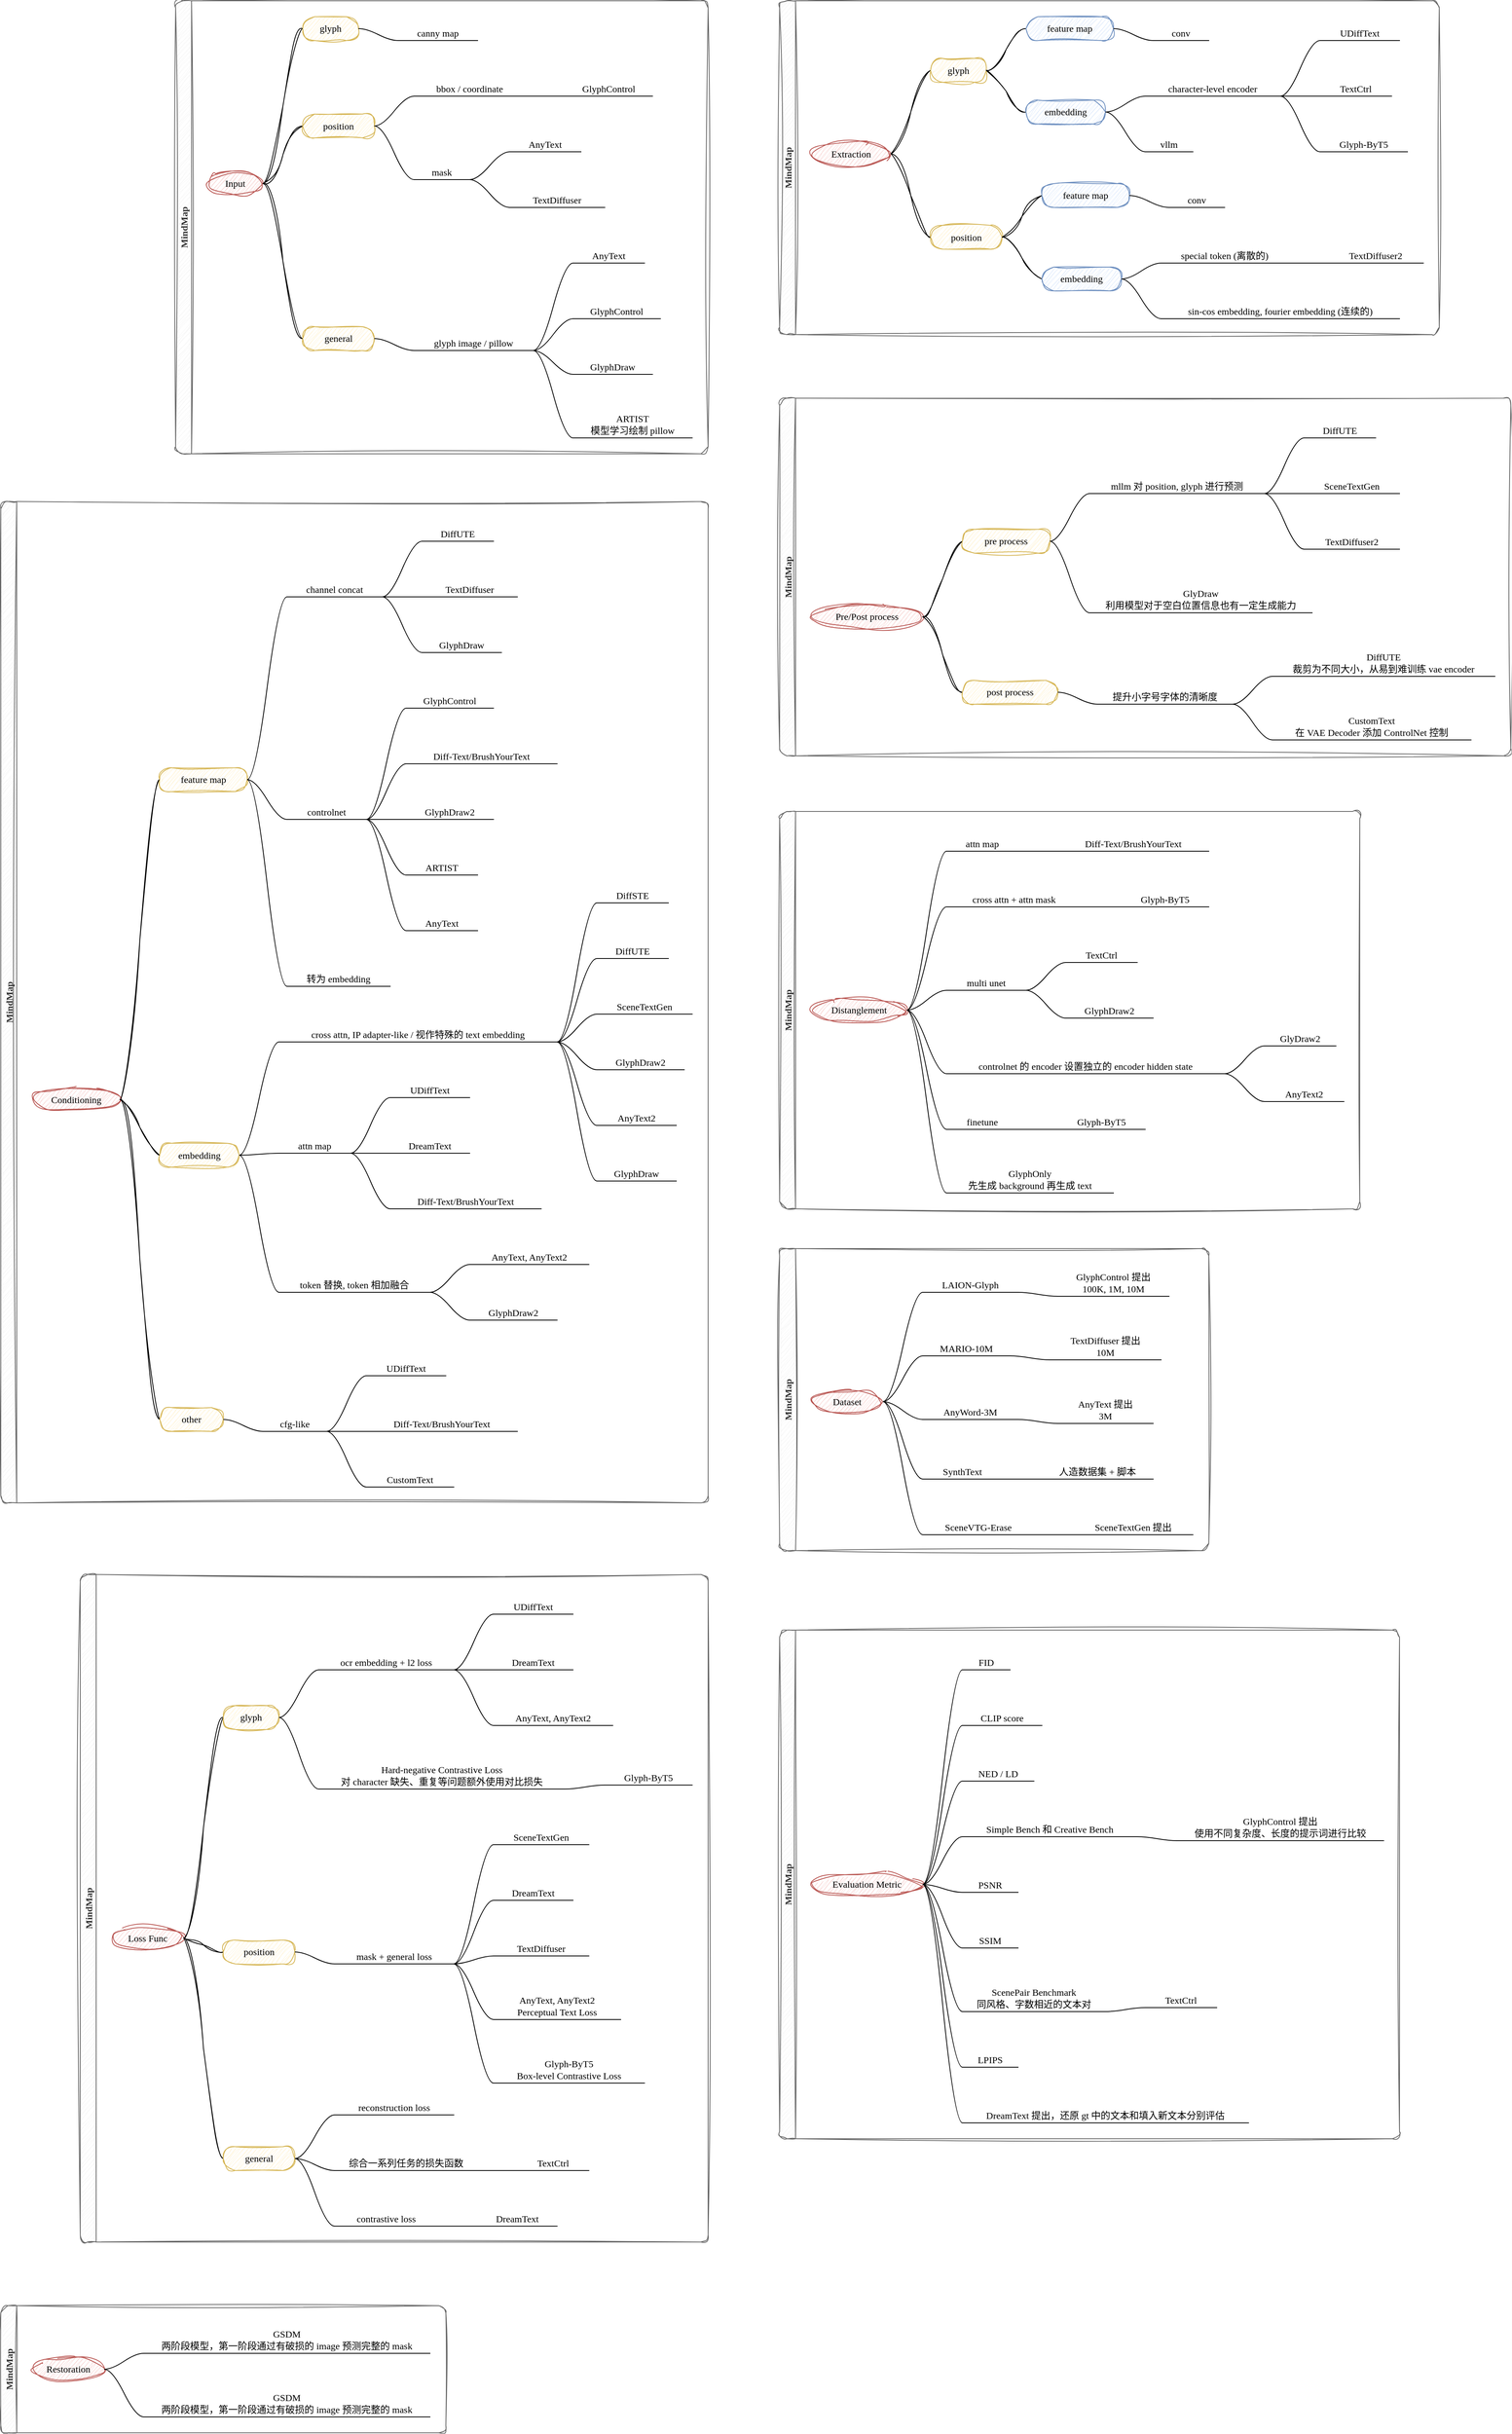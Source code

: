 <mxfile version="26.2.13">
  <diagram name="第 1 页" id="RBhj7xwTqAYF1FMJAJ6t">
    <mxGraphModel dx="2983" dy="2453" grid="1" gridSize="10" guides="1" tooltips="1" connect="1" arrows="1" fold="1" page="1" pageScale="1" pageWidth="1169" pageHeight="827" math="0" shadow="0">
      <root>
        <mxCell id="0" />
        <mxCell id="1" parent="0" />
        <mxCell id="CyRdiD1nQ4XBigkInLC6-1" value="MindMap" style="swimlane;startSize=20;horizontal=0;childLayout=treeLayout;horizontalTree=1;sortEdges=1;resizable=0;containerType=tree;fontSize=12;sketch=1;curveFitting=1;jiggle=2;fontFamily=Comic Sans MS;rounded=1;glass=0;fillStyle=auto;fillColor=#f5f5f5;fontColor=#333333;strokeColor=#666666;" parent="1" vertex="1">
          <mxGeometry x="1250" y="-190" width="830" height="420" as="geometry" />
        </mxCell>
        <mxCell id="CyRdiD1nQ4XBigkInLC6-11" value="Extraction" style="ellipse;whiteSpace=wrap;html=1;align=center;newEdgeStyle={&quot;edgeStyle&quot;:&quot;entityRelationEdgeStyle&quot;,&quot;startArrow&quot;:&quot;none&quot;,&quot;endArrow&quot;:&quot;none&quot;,&quot;segment&quot;:10,&quot;curved&quot;:1,&quot;sourcePerimeterSpacing&quot;:0,&quot;targetPerimeterSpacing&quot;:0};treeFolding=1;treeMoving=1;sketch=1;curveFitting=1;jiggle=2;fontFamily=Comic Sans MS;fillColor=#f8cecc;strokeColor=#b85450;" parent="CyRdiD1nQ4XBigkInLC6-1" vertex="1">
          <mxGeometry x="40" y="177.5" width="100" height="30" as="geometry" />
        </mxCell>
        <mxCell id="CyRdiD1nQ4XBigkInLC6-14" value="" style="edgeStyle=entityRelationEdgeStyle;startArrow=none;endArrow=none;segment=10;curved=1;sourcePerimeterSpacing=0;targetPerimeterSpacing=0;rounded=0;sketch=1;curveFitting=1;jiggle=2;fontFamily=Comic Sans MS;" parent="CyRdiD1nQ4XBigkInLC6-1" source="CyRdiD1nQ4XBigkInLC6-11" target="CyRdiD1nQ4XBigkInLC6-15" edge="1">
          <mxGeometry x="70" y="197" width="80" height="26" as="geometry">
            <mxPoint x="290" y="-651.35" as="sourcePoint" />
          </mxGeometry>
        </mxCell>
        <mxCell id="CyRdiD1nQ4XBigkInLC6-15" value="glyph" style="whiteSpace=wrap;html=1;rounded=1;arcSize=50;align=center;verticalAlign=middle;strokeWidth=1;autosize=1;spacing=4;treeFolding=1;treeMoving=1;newEdgeStyle={&quot;edgeStyle&quot;:&quot;entityRelationEdgeStyle&quot;,&quot;startArrow&quot;:&quot;none&quot;,&quot;endArrow&quot;:&quot;none&quot;,&quot;segment&quot;:10,&quot;curved&quot;:1,&quot;sourcePerimeterSpacing&quot;:0,&quot;targetPerimeterSpacing&quot;:0};sketch=1;curveFitting=1;jiggle=2;fontFamily=Comic Sans MS;fillColor=#fff2cc;strokeColor=#d6b656;" parent="CyRdiD1nQ4XBigkInLC6-1" vertex="1">
          <mxGeometry x="190" y="72.5" width="70" height="30" as="geometry" />
        </mxCell>
        <mxCell id="CyRdiD1nQ4XBigkInLC6-39" value="" style="edgeStyle=entityRelationEdgeStyle;startArrow=none;endArrow=none;segment=10;curved=1;sourcePerimeterSpacing=0;targetPerimeterSpacing=0;rounded=0;sketch=1;curveFitting=1;jiggle=2;fontFamily=Comic Sans MS;" parent="CyRdiD1nQ4XBigkInLC6-1" source="CyRdiD1nQ4XBigkInLC6-11" target="CyRdiD1nQ4XBigkInLC6-40" edge="1">
          <mxGeometry x="70" y="197" width="80" height="26" as="geometry">
            <mxPoint x="290" y="-414.35" as="sourcePoint" />
          </mxGeometry>
        </mxCell>
        <mxCell id="CyRdiD1nQ4XBigkInLC6-40" value="position" style="whiteSpace=wrap;html=1;rounded=1;arcSize=50;align=center;verticalAlign=middle;strokeWidth=1;autosize=1;spacing=4;treeFolding=1;treeMoving=1;newEdgeStyle={&quot;edgeStyle&quot;:&quot;entityRelationEdgeStyle&quot;,&quot;startArrow&quot;:&quot;none&quot;,&quot;endArrow&quot;:&quot;none&quot;,&quot;segment&quot;:10,&quot;curved&quot;:1,&quot;sourcePerimeterSpacing&quot;:0,&quot;targetPerimeterSpacing&quot;:0};sketch=1;curveFitting=1;jiggle=2;fontFamily=Comic Sans MS;fillColor=#fff2cc;strokeColor=#d6b656;" parent="CyRdiD1nQ4XBigkInLC6-1" vertex="1">
          <mxGeometry x="190" y="282.5" width="90" height="30" as="geometry" />
        </mxCell>
        <mxCell id="CyRdiD1nQ4XBigkInLC6-42" value="" style="edgeStyle=entityRelationEdgeStyle;startArrow=none;endArrow=none;segment=10;curved=1;sourcePerimeterSpacing=0;targetPerimeterSpacing=0;rounded=0;sketch=1;curveFitting=1;jiggle=2;fontFamily=Comic Sans MS;" parent="CyRdiD1nQ4XBigkInLC6-1" source="CyRdiD1nQ4XBigkInLC6-15" target="CyRdiD1nQ4XBigkInLC6-43" edge="1">
          <mxGeometry x="70" y="197" width="80" height="26" as="geometry">
            <mxPoint x="330" y="70.25" as="sourcePoint" />
          </mxGeometry>
        </mxCell>
        <mxCell id="CyRdiD1nQ4XBigkInLC6-43" value="feature map" style="whiteSpace=wrap;html=1;rounded=1;arcSize=50;align=center;verticalAlign=middle;strokeWidth=1;autosize=1;spacing=4;treeFolding=1;treeMoving=1;newEdgeStyle={&quot;edgeStyle&quot;:&quot;entityRelationEdgeStyle&quot;,&quot;startArrow&quot;:&quot;none&quot;,&quot;endArrow&quot;:&quot;none&quot;,&quot;segment&quot;:10,&quot;curved&quot;:1,&quot;sourcePerimeterSpacing&quot;:0,&quot;targetPerimeterSpacing&quot;:0};sketch=1;curveFitting=1;jiggle=2;fontFamily=Comic Sans MS;fillColor=#dae8fc;strokeColor=#6c8ebf;" parent="CyRdiD1nQ4XBigkInLC6-1" vertex="1">
          <mxGeometry x="310" y="20" width="110" height="30" as="geometry" />
        </mxCell>
        <mxCell id="CyRdiD1nQ4XBigkInLC6-44" value="" style="edgeStyle=entityRelationEdgeStyle;startArrow=none;endArrow=none;segment=10;curved=1;sourcePerimeterSpacing=0;targetPerimeterSpacing=0;rounded=0;sketch=1;curveFitting=1;jiggle=2;fontFamily=Comic Sans MS;" parent="CyRdiD1nQ4XBigkInLC6-1" source="CyRdiD1nQ4XBigkInLC6-15" target="CyRdiD1nQ4XBigkInLC6-45" edge="1">
          <mxGeometry x="70" y="197" width="80" height="26" as="geometry">
            <mxPoint x="450" y="35.25" as="sourcePoint" />
          </mxGeometry>
        </mxCell>
        <mxCell id="CyRdiD1nQ4XBigkInLC6-45" value="embedding" style="whiteSpace=wrap;html=1;rounded=1;arcSize=50;align=center;verticalAlign=middle;strokeWidth=1;autosize=1;spacing=4;treeFolding=1;treeMoving=1;newEdgeStyle={&quot;edgeStyle&quot;:&quot;entityRelationEdgeStyle&quot;,&quot;startArrow&quot;:&quot;none&quot;,&quot;endArrow&quot;:&quot;none&quot;,&quot;segment&quot;:10,&quot;curved&quot;:1,&quot;sourcePerimeterSpacing&quot;:0,&quot;targetPerimeterSpacing&quot;:0};sketch=1;curveFitting=1;jiggle=2;fontFamily=Comic Sans MS;fillColor=#dae8fc;strokeColor=#6c8ebf;" parent="CyRdiD1nQ4XBigkInLC6-1" vertex="1">
          <mxGeometry x="310" y="125" width="100" height="30" as="geometry" />
        </mxCell>
        <mxCell id="CyRdiD1nQ4XBigkInLC6-46" value="" style="edgeStyle=entityRelationEdgeStyle;startArrow=none;endArrow=none;segment=10;curved=1;sourcePerimeterSpacing=0;targetPerimeterSpacing=0;rounded=0;sketch=1;curveFitting=1;jiggle=2;fontFamily=Comic Sans MS;" parent="CyRdiD1nQ4XBigkInLC6-1" source="CyRdiD1nQ4XBigkInLC6-40" target="CyRdiD1nQ4XBigkInLC6-47" edge="1">
          <mxGeometry x="70" y="197" width="80" height="26" as="geometry">
            <mxPoint x="330" y="153.25" as="sourcePoint" />
          </mxGeometry>
        </mxCell>
        <mxCell id="CyRdiD1nQ4XBigkInLC6-47" value="feature map" style="whiteSpace=wrap;html=1;rounded=1;arcSize=50;align=center;verticalAlign=middle;strokeWidth=1;autosize=1;spacing=4;treeFolding=1;treeMoving=1;newEdgeStyle={&quot;edgeStyle&quot;:&quot;entityRelationEdgeStyle&quot;,&quot;startArrow&quot;:&quot;none&quot;,&quot;endArrow&quot;:&quot;none&quot;,&quot;segment&quot;:10,&quot;curved&quot;:1,&quot;sourcePerimeterSpacing&quot;:0,&quot;targetPerimeterSpacing&quot;:0};sketch=1;curveFitting=1;jiggle=2;fontFamily=Comic Sans MS;fillColor=#dae8fc;strokeColor=#6c8ebf;" parent="CyRdiD1nQ4XBigkInLC6-1" vertex="1">
          <mxGeometry x="330" y="230" width="110" height="30" as="geometry" />
        </mxCell>
        <mxCell id="CyRdiD1nQ4XBigkInLC6-48" value="" style="edgeStyle=entityRelationEdgeStyle;startArrow=none;endArrow=none;segment=10;curved=1;sourcePerimeterSpacing=0;targetPerimeterSpacing=0;rounded=0;sketch=1;curveFitting=1;jiggle=2;fontFamily=Comic Sans MS;" parent="CyRdiD1nQ4XBigkInLC6-1" source="CyRdiD1nQ4XBigkInLC6-40" target="CyRdiD1nQ4XBigkInLC6-49" edge="1">
          <mxGeometry x="70" y="197" width="80" height="26" as="geometry">
            <mxPoint x="470" y="205.25" as="sourcePoint" />
          </mxGeometry>
        </mxCell>
        <mxCell id="CyRdiD1nQ4XBigkInLC6-49" value="embedding" style="whiteSpace=wrap;html=1;rounded=1;arcSize=50;align=center;verticalAlign=middle;strokeWidth=1;autosize=1;spacing=4;treeFolding=1;treeMoving=1;newEdgeStyle={&quot;edgeStyle&quot;:&quot;entityRelationEdgeStyle&quot;,&quot;startArrow&quot;:&quot;none&quot;,&quot;endArrow&quot;:&quot;none&quot;,&quot;segment&quot;:10,&quot;curved&quot;:1,&quot;sourcePerimeterSpacing&quot;:0,&quot;targetPerimeterSpacing&quot;:0};sketch=1;curveFitting=1;jiggle=2;fontFamily=Comic Sans MS;fillColor=#dae8fc;strokeColor=#6c8ebf;" parent="CyRdiD1nQ4XBigkInLC6-1" vertex="1">
          <mxGeometry x="330" y="335" width="100" height="30" as="geometry" />
        </mxCell>
        <mxCell id="CyRdiD1nQ4XBigkInLC6-50" value="conv" style="whiteSpace=wrap;html=1;shape=partialRectangle;top=0;left=0;bottom=1;right=0;points=[[0,1],[1,1]];fillColor=none;align=center;verticalAlign=bottom;routingCenterY=0.5;snapToPoint=1;recursiveResize=0;autosize=1;treeFolding=1;treeMoving=1;newEdgeStyle={&quot;edgeStyle&quot;:&quot;entityRelationEdgeStyle&quot;,&quot;startArrow&quot;:&quot;none&quot;,&quot;endArrow&quot;:&quot;none&quot;,&quot;segment&quot;:10,&quot;curved&quot;:1,&quot;sourcePerimeterSpacing&quot;:0,&quot;targetPerimeterSpacing&quot;:0};fontFamily=Comic Sans MS;" parent="CyRdiD1nQ4XBigkInLC6-1" vertex="1">
          <mxGeometry x="470" y="20" width="70" height="30" as="geometry" />
        </mxCell>
        <mxCell id="CyRdiD1nQ4XBigkInLC6-51" value="" style="edgeStyle=entityRelationEdgeStyle;startArrow=none;endArrow=none;segment=10;curved=1;sourcePerimeterSpacing=0;targetPerimeterSpacing=0;rounded=0;fontFamily=Comic Sans MS;" parent="CyRdiD1nQ4XBigkInLC6-1" source="CyRdiD1nQ4XBigkInLC6-43" target="CyRdiD1nQ4XBigkInLC6-50" edge="1">
          <mxGeometry x="310" y="-79" width="80" height="20" as="geometry" />
        </mxCell>
        <mxCell id="CyRdiD1nQ4XBigkInLC6-52" value="character-level encoder" style="whiteSpace=wrap;html=1;shape=partialRectangle;top=0;left=0;bottom=1;right=0;points=[[0,1],[1,1]];fillColor=none;align=center;verticalAlign=bottom;routingCenterY=0.5;snapToPoint=1;recursiveResize=0;autosize=1;treeFolding=1;treeMoving=1;newEdgeStyle={&quot;edgeStyle&quot;:&quot;entityRelationEdgeStyle&quot;,&quot;startArrow&quot;:&quot;none&quot;,&quot;endArrow&quot;:&quot;none&quot;,&quot;segment&quot;:10,&quot;curved&quot;:1,&quot;sourcePerimeterSpacing&quot;:0,&quot;targetPerimeterSpacing&quot;:0};fontFamily=Comic Sans MS;" parent="CyRdiD1nQ4XBigkInLC6-1" vertex="1">
          <mxGeometry x="460" y="90" width="170" height="30" as="geometry" />
        </mxCell>
        <mxCell id="CyRdiD1nQ4XBigkInLC6-53" value="" style="edgeStyle=entityRelationEdgeStyle;startArrow=none;endArrow=none;segment=10;curved=1;sourcePerimeterSpacing=0;targetPerimeterSpacing=0;rounded=0;fontFamily=Comic Sans MS;" parent="CyRdiD1nQ4XBigkInLC6-1" source="CyRdiD1nQ4XBigkInLC6-45" target="CyRdiD1nQ4XBigkInLC6-52" edge="1">
          <mxGeometry x="300" y="-9" width="80" height="20" as="geometry" />
        </mxCell>
        <mxCell id="CyRdiD1nQ4XBigkInLC6-54" value="" style="edgeStyle=entityRelationEdgeStyle;startArrow=none;endArrow=none;segment=10;curved=1;sourcePerimeterSpacing=0;targetPerimeterSpacing=0;rounded=0;fontFamily=Comic Sans MS;" parent="CyRdiD1nQ4XBigkInLC6-1" source="CyRdiD1nQ4XBigkInLC6-45" target="CyRdiD1nQ4XBigkInLC6-55" edge="1">
          <mxGeometry x="300" y="-9" width="80" height="20" as="geometry">
            <mxPoint x="600" y="117.75" as="sourcePoint" />
          </mxGeometry>
        </mxCell>
        <mxCell id="CyRdiD1nQ4XBigkInLC6-55" value="vllm" style="whiteSpace=wrap;html=1;shape=partialRectangle;top=0;left=0;bottom=1;right=0;points=[[0,1],[1,1]];fillColor=none;align=center;verticalAlign=bottom;routingCenterY=0.5;snapToPoint=1;recursiveResize=0;autosize=1;treeFolding=1;treeMoving=1;newEdgeStyle={&quot;edgeStyle&quot;:&quot;entityRelationEdgeStyle&quot;,&quot;startArrow&quot;:&quot;none&quot;,&quot;endArrow&quot;:&quot;none&quot;,&quot;segment&quot;:10,&quot;curved&quot;:1,&quot;sourcePerimeterSpacing&quot;:0,&quot;targetPerimeterSpacing&quot;:0};fontFamily=Comic Sans MS;" parent="CyRdiD1nQ4XBigkInLC6-1" vertex="1">
          <mxGeometry x="460" y="160" width="60" height="30" as="geometry" />
        </mxCell>
        <mxCell id="CyRdiD1nQ4XBigkInLC6-56" value="conv" style="whiteSpace=wrap;html=1;shape=partialRectangle;top=0;left=0;bottom=1;right=0;points=[[0,1],[1,1]];fillColor=none;align=center;verticalAlign=bottom;routingCenterY=0.5;snapToPoint=1;recursiveResize=0;autosize=1;treeFolding=1;treeMoving=1;newEdgeStyle={&quot;edgeStyle&quot;:&quot;entityRelationEdgeStyle&quot;,&quot;startArrow&quot;:&quot;none&quot;,&quot;endArrow&quot;:&quot;none&quot;,&quot;segment&quot;:10,&quot;curved&quot;:1,&quot;sourcePerimeterSpacing&quot;:0,&quot;targetPerimeterSpacing&quot;:0};fontFamily=Comic Sans MS;" parent="CyRdiD1nQ4XBigkInLC6-1" vertex="1">
          <mxGeometry x="490" y="230" width="70" height="30" as="geometry" />
        </mxCell>
        <mxCell id="CyRdiD1nQ4XBigkInLC6-57" value="" style="edgeStyle=entityRelationEdgeStyle;startArrow=none;endArrow=none;segment=10;curved=1;sourcePerimeterSpacing=0;targetPerimeterSpacing=0;rounded=0;fontFamily=Comic Sans MS;" parent="CyRdiD1nQ4XBigkInLC6-1" source="CyRdiD1nQ4XBigkInLC6-47" target="CyRdiD1nQ4XBigkInLC6-56" edge="1">
          <mxGeometry x="330" y="131" width="80" height="20" as="geometry" />
        </mxCell>
        <mxCell id="CyRdiD1nQ4XBigkInLC6-58" value="special token (离散的)" style="whiteSpace=wrap;html=1;shape=partialRectangle;top=0;left=0;bottom=1;right=0;points=[[0,1],[1,1]];fillColor=none;align=center;verticalAlign=bottom;routingCenterY=0.5;snapToPoint=1;recursiveResize=0;autosize=1;treeFolding=1;treeMoving=1;newEdgeStyle={&quot;edgeStyle&quot;:&quot;entityRelationEdgeStyle&quot;,&quot;startArrow&quot;:&quot;none&quot;,&quot;endArrow&quot;:&quot;none&quot;,&quot;segment&quot;:10,&quot;curved&quot;:1,&quot;sourcePerimeterSpacing&quot;:0,&quot;targetPerimeterSpacing&quot;:0};fontFamily=Comic Sans MS;" parent="CyRdiD1nQ4XBigkInLC6-1" vertex="1">
          <mxGeometry x="480" y="300" width="160" height="30" as="geometry" />
        </mxCell>
        <mxCell id="CyRdiD1nQ4XBigkInLC6-59" value="" style="edgeStyle=entityRelationEdgeStyle;startArrow=none;endArrow=none;segment=10;curved=1;sourcePerimeterSpacing=0;targetPerimeterSpacing=0;rounded=0;fontFamily=Comic Sans MS;" parent="CyRdiD1nQ4XBigkInLC6-1" source="CyRdiD1nQ4XBigkInLC6-49" target="CyRdiD1nQ4XBigkInLC6-58" edge="1">
          <mxGeometry x="320" y="201" width="80" height="20" as="geometry" />
        </mxCell>
        <mxCell id="CyRdiD1nQ4XBigkInLC6-60" value="" style="edgeStyle=entityRelationEdgeStyle;startArrow=none;endArrow=none;segment=10;curved=1;sourcePerimeterSpacing=0;targetPerimeterSpacing=0;rounded=0;fontFamily=Comic Sans MS;" parent="CyRdiD1nQ4XBigkInLC6-1" source="CyRdiD1nQ4XBigkInLC6-49" target="CyRdiD1nQ4XBigkInLC6-61" edge="1">
          <mxGeometry x="320" y="201" width="80" height="20" as="geometry">
            <mxPoint x="620" y="427.75" as="sourcePoint" />
          </mxGeometry>
        </mxCell>
        <mxCell id="CyRdiD1nQ4XBigkInLC6-61" value="sin-cos embedding,&amp;nbsp;fourier embedding (连续的)" style="whiteSpace=wrap;html=1;shape=partialRectangle;top=0;left=0;bottom=1;right=0;points=[[0,1],[1,1]];fillColor=none;align=center;verticalAlign=bottom;routingCenterY=0.5;snapToPoint=1;recursiveResize=0;autosize=1;treeFolding=1;treeMoving=1;newEdgeStyle={&quot;edgeStyle&quot;:&quot;entityRelationEdgeStyle&quot;,&quot;startArrow&quot;:&quot;none&quot;,&quot;endArrow&quot;:&quot;none&quot;,&quot;segment&quot;:10,&quot;curved&quot;:1,&quot;sourcePerimeterSpacing&quot;:0,&quot;targetPerimeterSpacing&quot;:0};fontFamily=Comic Sans MS;" parent="CyRdiD1nQ4XBigkInLC6-1" vertex="1">
          <mxGeometry x="480" y="370" width="300" height="30" as="geometry" />
        </mxCell>
        <mxCell id="Cw1-wsJCBcD0xAnI4yqQ-25" value="" style="edgeStyle=entityRelationEdgeStyle;startArrow=none;endArrow=none;segment=10;curved=1;sourcePerimeterSpacing=0;targetPerimeterSpacing=0;rounded=0;fontFamily=Comic Sans MS;" parent="CyRdiD1nQ4XBigkInLC6-1" source="CyRdiD1nQ4XBigkInLC6-52" target="Cw1-wsJCBcD0xAnI4yqQ-26" edge="1">
          <mxGeometry x="300" y="-9" width="80" height="20" as="geometry">
            <mxPoint x="1390" y="27.5" as="sourcePoint" />
          </mxGeometry>
        </mxCell>
        <mxCell id="Cw1-wsJCBcD0xAnI4yqQ-26" value="UDiffText" style="whiteSpace=wrap;html=1;shape=partialRectangle;top=0;left=0;bottom=1;right=0;points=[[0,1],[1,1]];fillColor=none;align=center;verticalAlign=bottom;routingCenterY=0.5;snapToPoint=1;recursiveResize=0;autosize=1;treeFolding=1;treeMoving=1;newEdgeStyle={&quot;edgeStyle&quot;:&quot;entityRelationEdgeStyle&quot;,&quot;startArrow&quot;:&quot;none&quot;,&quot;endArrow&quot;:&quot;none&quot;,&quot;segment&quot;:10,&quot;curved&quot;:1,&quot;sourcePerimeterSpacing&quot;:0,&quot;targetPerimeterSpacing&quot;:0};fontFamily=Comic Sans MS;" parent="CyRdiD1nQ4XBigkInLC6-1" vertex="1">
          <mxGeometry x="680" y="20" width="100" height="30" as="geometry" />
        </mxCell>
        <mxCell id="Cw1-wsJCBcD0xAnI4yqQ-27" value="" style="edgeStyle=entityRelationEdgeStyle;startArrow=none;endArrow=none;segment=10;curved=1;sourcePerimeterSpacing=0;targetPerimeterSpacing=0;rounded=0;fontFamily=Comic Sans MS;" parent="CyRdiD1nQ4XBigkInLC6-1" source="CyRdiD1nQ4XBigkInLC6-52" target="Cw1-wsJCBcD0xAnI4yqQ-28" edge="1">
          <mxGeometry x="300" y="-9" width="80" height="20" as="geometry">
            <mxPoint x="1610" y="7.5" as="sourcePoint" />
          </mxGeometry>
        </mxCell>
        <mxCell id="Cw1-wsJCBcD0xAnI4yqQ-28" value="TextCtrl" style="whiteSpace=wrap;html=1;shape=partialRectangle;top=0;left=0;bottom=1;right=0;points=[[0,1],[1,1]];fillColor=none;align=center;verticalAlign=bottom;routingCenterY=0.5;snapToPoint=1;recursiveResize=0;autosize=1;treeFolding=1;treeMoving=1;newEdgeStyle={&quot;edgeStyle&quot;:&quot;entityRelationEdgeStyle&quot;,&quot;startArrow&quot;:&quot;none&quot;,&quot;endArrow&quot;:&quot;none&quot;,&quot;segment&quot;:10,&quot;curved&quot;:1,&quot;sourcePerimeterSpacing&quot;:0,&quot;targetPerimeterSpacing&quot;:0};fontFamily=Comic Sans MS;" parent="CyRdiD1nQ4XBigkInLC6-1" vertex="1">
          <mxGeometry x="680" y="90" width="90" height="30" as="geometry" />
        </mxCell>
        <mxCell id="Cw1-wsJCBcD0xAnI4yqQ-73" value="" style="edgeStyle=entityRelationEdgeStyle;startArrow=none;endArrow=none;segment=10;curved=1;sourcePerimeterSpacing=0;targetPerimeterSpacing=0;rounded=0;fontFamily=Comic Sans MS;" parent="CyRdiD1nQ4XBigkInLC6-1" source="CyRdiD1nQ4XBigkInLC6-58" target="Cw1-wsJCBcD0xAnI4yqQ-74" edge="1">
          <mxGeometry x="320" y="201" width="80" height="20" as="geometry">
            <mxPoint x="1410" y="187.5" as="sourcePoint" />
          </mxGeometry>
        </mxCell>
        <mxCell id="Cw1-wsJCBcD0xAnI4yqQ-74" value="TextDiffuser2" style="whiteSpace=wrap;html=1;shape=partialRectangle;top=0;left=0;bottom=1;right=0;points=[[0,1],[1,1]];fillColor=none;align=center;verticalAlign=bottom;routingCenterY=0.5;snapToPoint=1;recursiveResize=0;autosize=1;treeFolding=1;treeMoving=1;newEdgeStyle={&quot;edgeStyle&quot;:&quot;entityRelationEdgeStyle&quot;,&quot;startArrow&quot;:&quot;none&quot;,&quot;endArrow&quot;:&quot;none&quot;,&quot;segment&quot;:10,&quot;curved&quot;:1,&quot;sourcePerimeterSpacing&quot;:0,&quot;targetPerimeterSpacing&quot;:0};fontFamily=Comic Sans MS;" parent="CyRdiD1nQ4XBigkInLC6-1" vertex="1">
          <mxGeometry x="690" y="300" width="120" height="30" as="geometry" />
        </mxCell>
        <mxCell id="Cw1-wsJCBcD0xAnI4yqQ-113" value="" style="edgeStyle=entityRelationEdgeStyle;startArrow=none;endArrow=none;segment=10;curved=1;sourcePerimeterSpacing=0;targetPerimeterSpacing=0;rounded=0;fontFamily=Comic Sans MS;" parent="CyRdiD1nQ4XBigkInLC6-1" source="CyRdiD1nQ4XBigkInLC6-52" target="Cw1-wsJCBcD0xAnI4yqQ-114" edge="1">
          <mxGeometry x="300" y="-9" width="80" height="20" as="geometry">
            <mxPoint x="1610" y="-122.5" as="sourcePoint" />
          </mxGeometry>
        </mxCell>
        <mxCell id="Cw1-wsJCBcD0xAnI4yqQ-114" value="Glyph-ByT5" style="whiteSpace=wrap;html=1;shape=partialRectangle;top=0;left=0;bottom=1;right=0;points=[[0,1],[1,1]];fillColor=none;align=center;verticalAlign=bottom;routingCenterY=0.5;snapToPoint=1;recursiveResize=0;autosize=1;treeFolding=1;treeMoving=1;newEdgeStyle={&quot;edgeStyle&quot;:&quot;entityRelationEdgeStyle&quot;,&quot;startArrow&quot;:&quot;none&quot;,&quot;endArrow&quot;:&quot;none&quot;,&quot;segment&quot;:10,&quot;curved&quot;:1,&quot;sourcePerimeterSpacing&quot;:0,&quot;targetPerimeterSpacing&quot;:0};fontFamily=Comic Sans MS;" parent="CyRdiD1nQ4XBigkInLC6-1" vertex="1">
          <mxGeometry x="680" y="160" width="110" height="30" as="geometry" />
        </mxCell>
        <mxCell id="CyRdiD1nQ4XBigkInLC6-68" value="MindMap" style="swimlane;startSize=20;horizontal=0;childLayout=treeLayout;horizontalTree=1;sortEdges=1;resizable=0;containerType=tree;fontSize=12;sketch=1;curveFitting=1;jiggle=2;fontFamily=Comic Sans MS;rounded=1;glass=0;fillStyle=auto;fillColor=#f5f5f5;fontColor=#333333;strokeColor=#666666;" parent="1" vertex="1">
          <mxGeometry x="270" y="440" width="890" height="1260" as="geometry" />
        </mxCell>
        <mxCell id="CyRdiD1nQ4XBigkInLC6-69" value="Conditioning" style="ellipse;whiteSpace=wrap;html=1;align=center;newEdgeStyle={&quot;edgeStyle&quot;:&quot;entityRelationEdgeStyle&quot;,&quot;startArrow&quot;:&quot;none&quot;,&quot;endArrow&quot;:&quot;none&quot;,&quot;segment&quot;:10,&quot;curved&quot;:1,&quot;sourcePerimeterSpacing&quot;:0,&quot;targetPerimeterSpacing&quot;:0};treeFolding=1;treeMoving=1;sketch=1;curveFitting=1;jiggle=2;fontFamily=Comic Sans MS;fillColor=#f8cecc;strokeColor=#b85450;" parent="CyRdiD1nQ4XBigkInLC6-68" vertex="1">
          <mxGeometry x="40" y="737.5" width="110" height="30" as="geometry" />
        </mxCell>
        <mxCell id="CyRdiD1nQ4XBigkInLC6-70" value="" style="edgeStyle=entityRelationEdgeStyle;startArrow=none;endArrow=none;segment=10;curved=1;sourcePerimeterSpacing=0;targetPerimeterSpacing=0;rounded=0;sketch=1;curveFitting=1;jiggle=2;fontFamily=Comic Sans MS;" parent="CyRdiD1nQ4XBigkInLC6-68" source="CyRdiD1nQ4XBigkInLC6-69" target="CyRdiD1nQ4XBigkInLC6-71" edge="1">
          <mxGeometry x="70" y="197" width="80" height="26" as="geometry">
            <mxPoint x="295" y="-6184.85" as="sourcePoint" />
          </mxGeometry>
        </mxCell>
        <mxCell id="CyRdiD1nQ4XBigkInLC6-71" value="feature map" style="whiteSpace=wrap;html=1;rounded=1;arcSize=50;align=center;verticalAlign=middle;strokeWidth=1;autosize=1;spacing=4;treeFolding=1;treeMoving=1;newEdgeStyle={&quot;edgeStyle&quot;:&quot;entityRelationEdgeStyle&quot;,&quot;startArrow&quot;:&quot;none&quot;,&quot;endArrow&quot;:&quot;none&quot;,&quot;segment&quot;:10,&quot;curved&quot;:1,&quot;sourcePerimeterSpacing&quot;:0,&quot;targetPerimeterSpacing&quot;:0};sketch=1;curveFitting=1;jiggle=2;fontFamily=Comic Sans MS;fillColor=#fff2cc;strokeColor=#d6b656;" parent="CyRdiD1nQ4XBigkInLC6-68" vertex="1">
          <mxGeometry x="200" y="335" width="110" height="30" as="geometry" />
        </mxCell>
        <mxCell id="CyRdiD1nQ4XBigkInLC6-72" value="" style="edgeStyle=entityRelationEdgeStyle;startArrow=none;endArrow=none;segment=10;curved=1;sourcePerimeterSpacing=0;targetPerimeterSpacing=0;rounded=0;sketch=1;curveFitting=1;jiggle=2;fontFamily=Comic Sans MS;" parent="CyRdiD1nQ4XBigkInLC6-68" source="CyRdiD1nQ4XBigkInLC6-69" target="CyRdiD1nQ4XBigkInLC6-73" edge="1">
          <mxGeometry x="70" y="197" width="80" height="26" as="geometry">
            <mxPoint x="295" y="-5947.85" as="sourcePoint" />
          </mxGeometry>
        </mxCell>
        <mxCell id="CyRdiD1nQ4XBigkInLC6-73" value="embedding" style="whiteSpace=wrap;html=1;rounded=1;arcSize=50;align=center;verticalAlign=middle;strokeWidth=1;autosize=1;spacing=4;treeFolding=1;treeMoving=1;newEdgeStyle={&quot;edgeStyle&quot;:&quot;entityRelationEdgeStyle&quot;,&quot;startArrow&quot;:&quot;none&quot;,&quot;endArrow&quot;:&quot;none&quot;,&quot;segment&quot;:10,&quot;curved&quot;:1,&quot;sourcePerimeterSpacing&quot;:0,&quot;targetPerimeterSpacing&quot;:0};sketch=1;curveFitting=1;jiggle=2;fontFamily=Comic Sans MS;fillColor=#fff2cc;strokeColor=#d6b656;" parent="CyRdiD1nQ4XBigkInLC6-68" vertex="1">
          <mxGeometry x="200" y="807.5" width="100" height="30" as="geometry" />
        </mxCell>
        <mxCell id="CyRdiD1nQ4XBigkInLC6-183" value="" style="edgeStyle=entityRelationEdgeStyle;startArrow=none;endArrow=none;segment=10;curved=1;sourcePerimeterSpacing=0;targetPerimeterSpacing=0;rounded=0;sketch=1;curveFitting=1;jiggle=2;fontFamily=Comic Sans MS;" parent="CyRdiD1nQ4XBigkInLC6-68" source="CyRdiD1nQ4XBigkInLC6-69" target="CyRdiD1nQ4XBigkInLC6-184" edge="1">
          <mxGeometry x="70" y="197" width="80" height="26" as="geometry">
            <mxPoint x="420" y="-4673.5" as="sourcePoint" />
          </mxGeometry>
        </mxCell>
        <mxCell id="CyRdiD1nQ4XBigkInLC6-184" value="other" style="whiteSpace=wrap;html=1;rounded=1;arcSize=50;align=center;verticalAlign=middle;strokeWidth=1;autosize=1;spacing=4;treeFolding=1;treeMoving=1;newEdgeStyle={&quot;edgeStyle&quot;:&quot;entityRelationEdgeStyle&quot;,&quot;startArrow&quot;:&quot;none&quot;,&quot;endArrow&quot;:&quot;none&quot;,&quot;segment&quot;:10,&quot;curved&quot;:1,&quot;sourcePerimeterSpacing&quot;:0,&quot;targetPerimeterSpacing&quot;:0};sketch=1;curveFitting=1;jiggle=2;fontFamily=Comic Sans MS;fillColor=#fff2cc;strokeColor=#d6b656;" parent="CyRdiD1nQ4XBigkInLC6-68" vertex="1">
          <mxGeometry x="200" y="1140" width="80" height="30" as="geometry" />
        </mxCell>
        <mxCell id="CyRdiD1nQ4XBigkInLC6-185" value="channel concat" style="whiteSpace=wrap;html=1;shape=partialRectangle;top=0;left=0;bottom=1;right=0;points=[[0,1],[1,1]];fillColor=none;align=center;verticalAlign=bottom;routingCenterY=0.5;snapToPoint=1;recursiveResize=0;autosize=1;treeFolding=1;treeMoving=1;newEdgeStyle={&quot;edgeStyle&quot;:&quot;entityRelationEdgeStyle&quot;,&quot;startArrow&quot;:&quot;none&quot;,&quot;endArrow&quot;:&quot;none&quot;,&quot;segment&quot;:10,&quot;curved&quot;:1,&quot;sourcePerimeterSpacing&quot;:0,&quot;targetPerimeterSpacing&quot;:0};fontFamily=Comic Sans MS;" parent="CyRdiD1nQ4XBigkInLC6-68" vertex="1">
          <mxGeometry x="360" y="90" width="120" height="30" as="geometry" />
        </mxCell>
        <mxCell id="CyRdiD1nQ4XBigkInLC6-186" value="" style="edgeStyle=entityRelationEdgeStyle;startArrow=none;endArrow=none;segment=10;curved=1;sourcePerimeterSpacing=0;targetPerimeterSpacing=0;rounded=0;fontFamily=Comic Sans MS;" parent="CyRdiD1nQ4XBigkInLC6-68" source="CyRdiD1nQ4XBigkInLC6-71" target="CyRdiD1nQ4XBigkInLC6-185" edge="1">
          <mxGeometry x="120" y="-645" width="80" height="20" as="geometry" />
        </mxCell>
        <mxCell id="CyRdiD1nQ4XBigkInLC6-187" value="" style="edgeStyle=entityRelationEdgeStyle;startArrow=none;endArrow=none;segment=10;curved=1;sourcePerimeterSpacing=0;targetPerimeterSpacing=0;rounded=0;fontFamily=Comic Sans MS;" parent="CyRdiD1nQ4XBigkInLC6-68" source="CyRdiD1nQ4XBigkInLC6-71" target="CyRdiD1nQ4XBigkInLC6-188" edge="1">
          <mxGeometry x="120" y="-645" width="80" height="20" as="geometry">
            <mxPoint x="580" y="-4673.5" as="sourcePoint" />
          </mxGeometry>
        </mxCell>
        <mxCell id="CyRdiD1nQ4XBigkInLC6-188" value="controlnet" style="whiteSpace=wrap;html=1;shape=partialRectangle;top=0;left=0;bottom=1;right=0;points=[[0,1],[1,1]];fillColor=none;align=center;verticalAlign=bottom;routingCenterY=0.5;snapToPoint=1;recursiveResize=0;autosize=1;treeFolding=1;treeMoving=1;newEdgeStyle={&quot;edgeStyle&quot;:&quot;entityRelationEdgeStyle&quot;,&quot;startArrow&quot;:&quot;none&quot;,&quot;endArrow&quot;:&quot;none&quot;,&quot;segment&quot;:10,&quot;curved&quot;:1,&quot;sourcePerimeterSpacing&quot;:0,&quot;targetPerimeterSpacing&quot;:0};fontFamily=Comic Sans MS;" parent="CyRdiD1nQ4XBigkInLC6-68" vertex="1">
          <mxGeometry x="360" y="370" width="100" height="30" as="geometry" />
        </mxCell>
        <mxCell id="CyRdiD1nQ4XBigkInLC6-189" value="cross attn, IP adapter-like / 视作特殊的 text embedding" style="whiteSpace=wrap;html=1;shape=partialRectangle;top=0;left=0;bottom=1;right=0;points=[[0,1],[1,1]];fillColor=none;align=center;verticalAlign=bottom;routingCenterY=0.5;snapToPoint=1;recursiveResize=0;autosize=1;treeFolding=1;treeMoving=1;newEdgeStyle={&quot;edgeStyle&quot;:&quot;entityRelationEdgeStyle&quot;,&quot;startArrow&quot;:&quot;none&quot;,&quot;endArrow&quot;:&quot;none&quot;,&quot;segment&quot;:10,&quot;curved&quot;:1,&quot;sourcePerimeterSpacing&quot;:0,&quot;targetPerimeterSpacing&quot;:0};fontFamily=Comic Sans MS;" parent="CyRdiD1nQ4XBigkInLC6-68" vertex="1">
          <mxGeometry x="350" y="650" width="350" height="30" as="geometry" />
        </mxCell>
        <mxCell id="CyRdiD1nQ4XBigkInLC6-190" value="" style="edgeStyle=entityRelationEdgeStyle;startArrow=none;endArrow=none;segment=10;curved=1;sourcePerimeterSpacing=0;targetPerimeterSpacing=0;rounded=0;fontFamily=Comic Sans MS;" parent="CyRdiD1nQ4XBigkInLC6-68" source="CyRdiD1nQ4XBigkInLC6-73" target="CyRdiD1nQ4XBigkInLC6-189" edge="1">
          <mxGeometry x="110" y="-519" width="80" height="20" as="geometry" />
        </mxCell>
        <mxCell id="CyRdiD1nQ4XBigkInLC6-191" value="" style="edgeStyle=entityRelationEdgeStyle;startArrow=none;endArrow=none;segment=10;curved=1;sourcePerimeterSpacing=0;targetPerimeterSpacing=0;rounded=0;fontFamily=Comic Sans MS;" parent="CyRdiD1nQ4XBigkInLC6-68" source="CyRdiD1nQ4XBigkInLC6-73" target="CyRdiD1nQ4XBigkInLC6-192" edge="1">
          <mxGeometry x="110" y="-519" width="80" height="20" as="geometry">
            <mxPoint x="570" y="-4470.5" as="sourcePoint" />
          </mxGeometry>
        </mxCell>
        <mxCell id="CyRdiD1nQ4XBigkInLC6-192" value="attn map" style="whiteSpace=wrap;html=1;shape=partialRectangle;top=0;left=0;bottom=1;right=0;points=[[0,1],[1,1]];fillColor=none;align=center;verticalAlign=bottom;routingCenterY=0.5;snapToPoint=1;recursiveResize=0;autosize=1;treeFolding=1;treeMoving=1;newEdgeStyle={&quot;edgeStyle&quot;:&quot;entityRelationEdgeStyle&quot;,&quot;startArrow&quot;:&quot;none&quot;,&quot;endArrow&quot;:&quot;none&quot;,&quot;segment&quot;:10,&quot;curved&quot;:1,&quot;sourcePerimeterSpacing&quot;:0,&quot;targetPerimeterSpacing&quot;:0};fontFamily=Comic Sans MS;" parent="CyRdiD1nQ4XBigkInLC6-68" vertex="1">
          <mxGeometry x="350" y="790" width="90" height="30" as="geometry" />
        </mxCell>
        <mxCell id="CyRdiD1nQ4XBigkInLC6-193" value="" style="edgeStyle=entityRelationEdgeStyle;startArrow=none;endArrow=none;segment=10;curved=1;sourcePerimeterSpacing=0;targetPerimeterSpacing=0;rounded=0;fontFamily=Comic Sans MS;" parent="CyRdiD1nQ4XBigkInLC6-68" source="CyRdiD1nQ4XBigkInLC6-73" target="CyRdiD1nQ4XBigkInLC6-194" edge="1">
          <mxGeometry x="110" y="-519" width="80" height="20" as="geometry">
            <mxPoint x="570" y="-4313" as="sourcePoint" />
          </mxGeometry>
        </mxCell>
        <mxCell id="CyRdiD1nQ4XBigkInLC6-194" value="token 替换, token 相加融合" style="whiteSpace=wrap;html=1;shape=partialRectangle;top=0;left=0;bottom=1;right=0;points=[[0,1],[1,1]];fillColor=none;align=center;verticalAlign=bottom;routingCenterY=0.5;snapToPoint=1;recursiveResize=0;autosize=1;treeFolding=1;treeMoving=1;newEdgeStyle={&quot;edgeStyle&quot;:&quot;entityRelationEdgeStyle&quot;,&quot;startArrow&quot;:&quot;none&quot;,&quot;endArrow&quot;:&quot;none&quot;,&quot;segment&quot;:10,&quot;curved&quot;:1,&quot;sourcePerimeterSpacing&quot;:0,&quot;targetPerimeterSpacing&quot;:0};fontFamily=Comic Sans MS;" parent="CyRdiD1nQ4XBigkInLC6-68" vertex="1">
          <mxGeometry x="350" y="965" width="190" height="30" as="geometry" />
        </mxCell>
        <mxCell id="CyRdiD1nQ4XBigkInLC6-195" value="cfg-like" style="whiteSpace=wrap;html=1;shape=partialRectangle;top=0;left=0;bottom=1;right=0;points=[[0,1],[1,1]];fillColor=none;align=center;verticalAlign=bottom;routingCenterY=0.5;snapToPoint=1;recursiveResize=0;autosize=1;treeFolding=1;treeMoving=1;newEdgeStyle={&quot;edgeStyle&quot;:&quot;entityRelationEdgeStyle&quot;,&quot;startArrow&quot;:&quot;none&quot;,&quot;endArrow&quot;:&quot;none&quot;,&quot;segment&quot;:10,&quot;curved&quot;:1,&quot;sourcePerimeterSpacing&quot;:0,&quot;targetPerimeterSpacing&quot;:0};fontFamily=Comic Sans MS;" parent="CyRdiD1nQ4XBigkInLC6-68" vertex="1">
          <mxGeometry x="330" y="1140" width="80" height="30" as="geometry" />
        </mxCell>
        <mxCell id="CyRdiD1nQ4XBigkInLC6-196" value="" style="edgeStyle=entityRelationEdgeStyle;startArrow=none;endArrow=none;segment=10;curved=1;sourcePerimeterSpacing=0;targetPerimeterSpacing=0;rounded=0;fontFamily=Comic Sans MS;" parent="CyRdiD1nQ4XBigkInLC6-68" source="CyRdiD1nQ4XBigkInLC6-184" target="CyRdiD1nQ4XBigkInLC6-195" edge="1">
          <mxGeometry x="90" y="-337" width="80" height="20" as="geometry" />
        </mxCell>
        <mxCell id="CyRdiD1nQ4XBigkInLC6-197" value="" style="edgeStyle=entityRelationEdgeStyle;startArrow=none;endArrow=none;segment=10;curved=1;sourcePerimeterSpacing=0;targetPerimeterSpacing=0;rounded=0;fontFamily=Comic Sans MS;" parent="CyRdiD1nQ4XBigkInLC6-68" source="CyRdiD1nQ4XBigkInLC6-71" target="CyRdiD1nQ4XBigkInLC6-198" edge="1">
          <mxGeometry x="120" y="-645" width="80" height="20" as="geometry">
            <mxPoint x="580" y="-4327" as="sourcePoint" />
          </mxGeometry>
        </mxCell>
        <mxCell id="CyRdiD1nQ4XBigkInLC6-198" value="转为 embedding" style="whiteSpace=wrap;html=1;shape=partialRectangle;top=0;left=0;bottom=1;right=0;points=[[0,1],[1,1]];fillColor=none;align=center;verticalAlign=bottom;routingCenterY=0.5;snapToPoint=1;recursiveResize=0;autosize=1;treeFolding=1;treeMoving=1;newEdgeStyle={&quot;edgeStyle&quot;:&quot;entityRelationEdgeStyle&quot;,&quot;startArrow&quot;:&quot;none&quot;,&quot;endArrow&quot;:&quot;none&quot;,&quot;segment&quot;:10,&quot;curved&quot;:1,&quot;sourcePerimeterSpacing&quot;:0,&quot;targetPerimeterSpacing&quot;:0};fontFamily=Comic Sans MS;" parent="CyRdiD1nQ4XBigkInLC6-68" vertex="1">
          <mxGeometry x="360" y="580" width="130" height="30" as="geometry" />
        </mxCell>
        <mxCell id="Cw1-wsJCBcD0xAnI4yqQ-9" value="" style="edgeStyle=entityRelationEdgeStyle;startArrow=none;endArrow=none;segment=10;curved=1;sourcePerimeterSpacing=0;targetPerimeterSpacing=0;rounded=0;fontFamily=Comic Sans MS;" parent="CyRdiD1nQ4XBigkInLC6-68" source="CyRdiD1nQ4XBigkInLC6-192" target="Cw1-wsJCBcD0xAnI4yqQ-10" edge="1">
          <mxGeometry x="110" y="-519" width="80" height="20" as="geometry">
            <mxPoint x="690" y="-4159.5" as="sourcePoint" />
          </mxGeometry>
        </mxCell>
        <mxCell id="Cw1-wsJCBcD0xAnI4yqQ-10" value="UDiffText" style="whiteSpace=wrap;html=1;shape=partialRectangle;top=0;left=0;bottom=1;right=0;points=[[0,1],[1,1]];fillColor=none;align=center;verticalAlign=bottom;routingCenterY=0.5;snapToPoint=1;recursiveResize=0;autosize=1;treeFolding=1;treeMoving=1;newEdgeStyle={&quot;edgeStyle&quot;:&quot;entityRelationEdgeStyle&quot;,&quot;startArrow&quot;:&quot;none&quot;,&quot;endArrow&quot;:&quot;none&quot;,&quot;segment&quot;:10,&quot;curved&quot;:1,&quot;sourcePerimeterSpacing&quot;:0,&quot;targetPerimeterSpacing&quot;:0};fontFamily=Comic Sans MS;" parent="CyRdiD1nQ4XBigkInLC6-68" vertex="1">
          <mxGeometry x="490" y="720" width="100" height="30" as="geometry" />
        </mxCell>
        <mxCell id="Cw1-wsJCBcD0xAnI4yqQ-11" value="" style="edgeStyle=entityRelationEdgeStyle;startArrow=none;endArrow=none;segment=10;curved=1;sourcePerimeterSpacing=0;targetPerimeterSpacing=0;rounded=0;fontFamily=Comic Sans MS;" parent="CyRdiD1nQ4XBigkInLC6-68" source="CyRdiD1nQ4XBigkInLC6-189" target="Cw1-wsJCBcD0xAnI4yqQ-12" edge="1">
          <mxGeometry x="110" y="-519" width="80" height="20" as="geometry">
            <mxPoint x="690" y="-4159.5" as="sourcePoint" />
          </mxGeometry>
        </mxCell>
        <mxCell id="Cw1-wsJCBcD0xAnI4yqQ-12" value="DiffSTE" style="whiteSpace=wrap;html=1;shape=partialRectangle;top=0;left=0;bottom=1;right=0;points=[[0,1],[1,1]];fillColor=none;align=center;verticalAlign=bottom;routingCenterY=0.5;snapToPoint=1;recursiveResize=0;autosize=1;treeFolding=1;treeMoving=1;newEdgeStyle={&quot;edgeStyle&quot;:&quot;entityRelationEdgeStyle&quot;,&quot;startArrow&quot;:&quot;none&quot;,&quot;endArrow&quot;:&quot;none&quot;,&quot;segment&quot;:10,&quot;curved&quot;:1,&quot;sourcePerimeterSpacing&quot;:0,&quot;targetPerimeterSpacing&quot;:0};fontFamily=Comic Sans MS;" parent="CyRdiD1nQ4XBigkInLC6-68" vertex="1">
          <mxGeometry x="750" y="475" width="90" height="30" as="geometry" />
        </mxCell>
        <mxCell id="Cw1-wsJCBcD0xAnI4yqQ-13" value="" style="edgeStyle=entityRelationEdgeStyle;startArrow=none;endArrow=none;segment=10;curved=1;sourcePerimeterSpacing=0;targetPerimeterSpacing=0;rounded=0;fontFamily=Comic Sans MS;" parent="CyRdiD1nQ4XBigkInLC6-68" source="CyRdiD1nQ4XBigkInLC6-189" target="Cw1-wsJCBcD0xAnI4yqQ-14" edge="1">
          <mxGeometry x="110" y="-519" width="80" height="20" as="geometry">
            <mxPoint x="940" y="-4214.5" as="sourcePoint" />
          </mxGeometry>
        </mxCell>
        <mxCell id="Cw1-wsJCBcD0xAnI4yqQ-14" value="DiffUTE" style="whiteSpace=wrap;html=1;shape=partialRectangle;top=0;left=0;bottom=1;right=0;points=[[0,1],[1,1]];fillColor=none;align=center;verticalAlign=bottom;routingCenterY=0.5;snapToPoint=1;recursiveResize=0;autosize=1;treeFolding=1;treeMoving=1;newEdgeStyle={&quot;edgeStyle&quot;:&quot;entityRelationEdgeStyle&quot;,&quot;startArrow&quot;:&quot;none&quot;,&quot;endArrow&quot;:&quot;none&quot;,&quot;segment&quot;:10,&quot;curved&quot;:1,&quot;sourcePerimeterSpacing&quot;:0,&quot;targetPerimeterSpacing&quot;:0};fontFamily=Comic Sans MS;" parent="CyRdiD1nQ4XBigkInLC6-68" vertex="1">
          <mxGeometry x="750" y="545" width="90" height="30" as="geometry" />
        </mxCell>
        <mxCell id="Cw1-wsJCBcD0xAnI4yqQ-15" value="" style="edgeStyle=entityRelationEdgeStyle;startArrow=none;endArrow=none;segment=10;curved=1;sourcePerimeterSpacing=0;targetPerimeterSpacing=0;rounded=0;fontFamily=Comic Sans MS;" parent="CyRdiD1nQ4XBigkInLC6-68" source="CyRdiD1nQ4XBigkInLC6-189" target="Cw1-wsJCBcD0xAnI4yqQ-16" edge="1">
          <mxGeometry x="110" y="-519" width="80" height="20" as="geometry">
            <mxPoint x="940" y="-4214.5" as="sourcePoint" />
          </mxGeometry>
        </mxCell>
        <mxCell id="Cw1-wsJCBcD0xAnI4yqQ-16" value="SceneTextGen" style="whiteSpace=wrap;html=1;shape=partialRectangle;top=0;left=0;bottom=1;right=0;points=[[0,1],[1,1]];fillColor=none;align=center;verticalAlign=bottom;routingCenterY=0.5;snapToPoint=1;recursiveResize=0;autosize=1;treeFolding=1;treeMoving=1;newEdgeStyle={&quot;edgeStyle&quot;:&quot;entityRelationEdgeStyle&quot;,&quot;startArrow&quot;:&quot;none&quot;,&quot;endArrow&quot;:&quot;none&quot;,&quot;segment&quot;:10,&quot;curved&quot;:1,&quot;sourcePerimeterSpacing&quot;:0,&quot;targetPerimeterSpacing&quot;:0};fontFamily=Comic Sans MS;" parent="CyRdiD1nQ4XBigkInLC6-68" vertex="1">
          <mxGeometry x="750" y="615" width="120" height="30" as="geometry" />
        </mxCell>
        <mxCell id="Cw1-wsJCBcD0xAnI4yqQ-23" value="" style="edgeStyle=entityRelationEdgeStyle;startArrow=none;endArrow=none;segment=10;curved=1;sourcePerimeterSpacing=0;targetPerimeterSpacing=0;rounded=0;fontFamily=Comic Sans MS;" parent="CyRdiD1nQ4XBigkInLC6-68" source="CyRdiD1nQ4XBigkInLC6-185" target="Cw1-wsJCBcD0xAnI4yqQ-24" edge="1">
          <mxGeometry x="120" y="-645" width="80" height="20" as="geometry">
            <mxPoint x="550" y="-4369.5" as="sourcePoint" />
          </mxGeometry>
        </mxCell>
        <mxCell id="Cw1-wsJCBcD0xAnI4yqQ-24" value="DiffUTE" style="whiteSpace=wrap;html=1;shape=partialRectangle;top=0;left=0;bottom=1;right=0;points=[[0,1],[1,1]];fillColor=none;align=center;verticalAlign=bottom;routingCenterY=0.5;snapToPoint=1;recursiveResize=0;autosize=1;treeFolding=1;treeMoving=1;newEdgeStyle={&quot;edgeStyle&quot;:&quot;entityRelationEdgeStyle&quot;,&quot;startArrow&quot;:&quot;none&quot;,&quot;endArrow&quot;:&quot;none&quot;,&quot;segment&quot;:10,&quot;curved&quot;:1,&quot;sourcePerimeterSpacing&quot;:0,&quot;targetPerimeterSpacing&quot;:0};fontFamily=Comic Sans MS;" parent="CyRdiD1nQ4XBigkInLC6-68" vertex="1">
          <mxGeometry x="530" y="20" width="90" height="30" as="geometry" />
        </mxCell>
        <mxCell id="Cw1-wsJCBcD0xAnI4yqQ-31" value="" style="edgeStyle=entityRelationEdgeStyle;startArrow=none;endArrow=none;segment=10;curved=1;sourcePerimeterSpacing=0;targetPerimeterSpacing=0;rounded=0;fontFamily=Comic Sans MS;" parent="CyRdiD1nQ4XBigkInLC6-68" source="CyRdiD1nQ4XBigkInLC6-195" target="Cw1-wsJCBcD0xAnI4yqQ-32" edge="1">
          <mxGeometry x="90" y="-337" width="80" height="20" as="geometry">
            <mxPoint x="520" y="-4019.5" as="sourcePoint" />
          </mxGeometry>
        </mxCell>
        <mxCell id="Cw1-wsJCBcD0xAnI4yqQ-32" value="UDiffText" style="whiteSpace=wrap;html=1;shape=partialRectangle;top=0;left=0;bottom=1;right=0;points=[[0,1],[1,1]];fillColor=none;align=center;verticalAlign=bottom;routingCenterY=0.5;snapToPoint=1;recursiveResize=0;autosize=1;treeFolding=1;treeMoving=1;newEdgeStyle={&quot;edgeStyle&quot;:&quot;entityRelationEdgeStyle&quot;,&quot;startArrow&quot;:&quot;none&quot;,&quot;endArrow&quot;:&quot;none&quot;,&quot;segment&quot;:10,&quot;curved&quot;:1,&quot;sourcePerimeterSpacing&quot;:0,&quot;targetPerimeterSpacing&quot;:0};fontFamily=Comic Sans MS;" parent="CyRdiD1nQ4XBigkInLC6-68" vertex="1">
          <mxGeometry x="460" y="1070" width="100" height="30" as="geometry" />
        </mxCell>
        <mxCell id="Cw1-wsJCBcD0xAnI4yqQ-61" value="" style="edgeStyle=entityRelationEdgeStyle;startArrow=none;endArrow=none;segment=10;curved=1;sourcePerimeterSpacing=0;targetPerimeterSpacing=0;rounded=0;fontFamily=Comic Sans MS;" parent="CyRdiD1nQ4XBigkInLC6-68" source="CyRdiD1nQ4XBigkInLC6-192" target="Cw1-wsJCBcD0xAnI4yqQ-62" edge="1">
          <mxGeometry x="110" y="-519" width="80" height="20" as="geometry">
            <mxPoint x="680" y="-4144.5" as="sourcePoint" />
          </mxGeometry>
        </mxCell>
        <mxCell id="Cw1-wsJCBcD0xAnI4yqQ-62" value="DreamText" style="whiteSpace=wrap;html=1;shape=partialRectangle;top=0;left=0;bottom=1;right=0;points=[[0,1],[1,1]];fillColor=none;align=center;verticalAlign=bottom;routingCenterY=0.5;snapToPoint=1;recursiveResize=0;autosize=1;treeFolding=1;treeMoving=1;newEdgeStyle={&quot;edgeStyle&quot;:&quot;entityRelationEdgeStyle&quot;,&quot;startArrow&quot;:&quot;none&quot;,&quot;endArrow&quot;:&quot;none&quot;,&quot;segment&quot;:10,&quot;curved&quot;:1,&quot;sourcePerimeterSpacing&quot;:0,&quot;targetPerimeterSpacing&quot;:0};fontFamily=Comic Sans MS;" parent="CyRdiD1nQ4XBigkInLC6-68" vertex="1">
          <mxGeometry x="490" y="790" width="100" height="30" as="geometry" />
        </mxCell>
        <mxCell id="Cw1-wsJCBcD0xAnI4yqQ-79" value="" style="edgeStyle=entityRelationEdgeStyle;startArrow=none;endArrow=none;segment=10;curved=1;sourcePerimeterSpacing=0;targetPerimeterSpacing=0;rounded=0;fontFamily=Comic Sans MS;" parent="CyRdiD1nQ4XBigkInLC6-68" source="CyRdiD1nQ4XBigkInLC6-189" target="Cw1-wsJCBcD0xAnI4yqQ-80" edge="1">
          <mxGeometry x="110" y="-519" width="80" height="20" as="geometry">
            <mxPoint x="940" y="-4049.5" as="sourcePoint" />
          </mxGeometry>
        </mxCell>
        <mxCell id="Cw1-wsJCBcD0xAnI4yqQ-80" value="GlyphDraw2" style="whiteSpace=wrap;html=1;shape=partialRectangle;top=0;left=0;bottom=1;right=0;points=[[0,1],[1,1]];fillColor=none;align=center;verticalAlign=bottom;routingCenterY=0.5;snapToPoint=1;recursiveResize=0;autosize=1;treeFolding=1;treeMoving=1;newEdgeStyle={&quot;edgeStyle&quot;:&quot;entityRelationEdgeStyle&quot;,&quot;startArrow&quot;:&quot;none&quot;,&quot;endArrow&quot;:&quot;none&quot;,&quot;segment&quot;:10,&quot;curved&quot;:1,&quot;sourcePerimeterSpacing&quot;:0,&quot;targetPerimeterSpacing&quot;:0};fontFamily=Comic Sans MS;" parent="CyRdiD1nQ4XBigkInLC6-68" vertex="1">
          <mxGeometry x="750" y="685" width="110" height="30" as="geometry" />
        </mxCell>
        <mxCell id="Cw1-wsJCBcD0xAnI4yqQ-81" value="" style="edgeStyle=entityRelationEdgeStyle;startArrow=none;endArrow=none;segment=10;curved=1;sourcePerimeterSpacing=0;targetPerimeterSpacing=0;rounded=0;fontFamily=Comic Sans MS;" parent="CyRdiD1nQ4XBigkInLC6-68" source="CyRdiD1nQ4XBigkInLC6-189" target="Cw1-wsJCBcD0xAnI4yqQ-82" edge="1">
          <mxGeometry x="110" y="-519" width="80" height="20" as="geometry">
            <mxPoint x="940" y="-4049.5" as="sourcePoint" />
          </mxGeometry>
        </mxCell>
        <mxCell id="Cw1-wsJCBcD0xAnI4yqQ-82" value="AnyText2" style="whiteSpace=wrap;html=1;shape=partialRectangle;top=0;left=0;bottom=1;right=0;points=[[0,1],[1,1]];fillColor=none;align=center;verticalAlign=bottom;routingCenterY=0.5;snapToPoint=1;recursiveResize=0;autosize=1;treeFolding=1;treeMoving=1;newEdgeStyle={&quot;edgeStyle&quot;:&quot;entityRelationEdgeStyle&quot;,&quot;startArrow&quot;:&quot;none&quot;,&quot;endArrow&quot;:&quot;none&quot;,&quot;segment&quot;:10,&quot;curved&quot;:1,&quot;sourcePerimeterSpacing&quot;:0,&quot;targetPerimeterSpacing&quot;:0};fontFamily=Comic Sans MS;" parent="CyRdiD1nQ4XBigkInLC6-68" vertex="1">
          <mxGeometry x="750" y="755" width="100" height="30" as="geometry" />
        </mxCell>
        <mxCell id="Cw1-wsJCBcD0xAnI4yqQ-83" value="" style="edgeStyle=entityRelationEdgeStyle;startArrow=none;endArrow=none;segment=10;curved=1;sourcePerimeterSpacing=0;targetPerimeterSpacing=0;rounded=0;fontFamily=Comic Sans MS;" parent="CyRdiD1nQ4XBigkInLC6-68" source="CyRdiD1nQ4XBigkInLC6-192" target="Cw1-wsJCBcD0xAnI4yqQ-84" edge="1">
          <mxGeometry x="110" y="-519" width="80" height="20" as="geometry">
            <mxPoint x="680" y="-3944.5" as="sourcePoint" />
          </mxGeometry>
        </mxCell>
        <mxCell id="Cw1-wsJCBcD0xAnI4yqQ-84" value="Diff-Text/BrushYourText" style="whiteSpace=wrap;html=1;shape=partialRectangle;top=0;left=0;bottom=1;right=0;points=[[0,1],[1,1]];fillColor=none;align=center;verticalAlign=bottom;routingCenterY=0.5;snapToPoint=1;recursiveResize=0;autosize=1;treeFolding=1;treeMoving=1;newEdgeStyle={&quot;edgeStyle&quot;:&quot;entityRelationEdgeStyle&quot;,&quot;startArrow&quot;:&quot;none&quot;,&quot;endArrow&quot;:&quot;none&quot;,&quot;segment&quot;:10,&quot;curved&quot;:1,&quot;sourcePerimeterSpacing&quot;:0,&quot;targetPerimeterSpacing&quot;:0};fontFamily=Comic Sans MS;" parent="CyRdiD1nQ4XBigkInLC6-68" vertex="1">
          <mxGeometry x="490" y="860" width="190" height="30" as="geometry" />
        </mxCell>
        <mxCell id="Cw1-wsJCBcD0xAnI4yqQ-85" value="" style="edgeStyle=entityRelationEdgeStyle;startArrow=none;endArrow=none;segment=10;curved=1;sourcePerimeterSpacing=0;targetPerimeterSpacing=0;rounded=0;fontFamily=Comic Sans MS;" parent="CyRdiD1nQ4XBigkInLC6-68" source="CyRdiD1nQ4XBigkInLC6-188" target="Cw1-wsJCBcD0xAnI4yqQ-86" edge="1">
          <mxGeometry x="120" y="-645" width="80" height="20" as="geometry">
            <mxPoint x="550" y="-4004.5" as="sourcePoint" />
          </mxGeometry>
        </mxCell>
        <mxCell id="Cw1-wsJCBcD0xAnI4yqQ-86" value="GlyphControl" style="whiteSpace=wrap;html=1;shape=partialRectangle;top=0;left=0;bottom=1;right=0;points=[[0,1],[1,1]];fillColor=none;align=center;verticalAlign=bottom;routingCenterY=0.5;snapToPoint=1;recursiveResize=0;autosize=1;treeFolding=1;treeMoving=1;newEdgeStyle={&quot;edgeStyle&quot;:&quot;entityRelationEdgeStyle&quot;,&quot;startArrow&quot;:&quot;none&quot;,&quot;endArrow&quot;:&quot;none&quot;,&quot;segment&quot;:10,&quot;curved&quot;:1,&quot;sourcePerimeterSpacing&quot;:0,&quot;targetPerimeterSpacing&quot;:0};fontFamily=Comic Sans MS;" parent="CyRdiD1nQ4XBigkInLC6-68" vertex="1">
          <mxGeometry x="510" y="230" width="110" height="30" as="geometry" />
        </mxCell>
        <mxCell id="Cw1-wsJCBcD0xAnI4yqQ-87" value="" style="edgeStyle=entityRelationEdgeStyle;startArrow=none;endArrow=none;segment=10;curved=1;sourcePerimeterSpacing=0;targetPerimeterSpacing=0;rounded=0;fontFamily=Comic Sans MS;" parent="CyRdiD1nQ4XBigkInLC6-68" source="CyRdiD1nQ4XBigkInLC6-188" target="Cw1-wsJCBcD0xAnI4yqQ-88" edge="1">
          <mxGeometry x="120" y="-645" width="80" height="20" as="geometry">
            <mxPoint x="700" y="-3989.5" as="sourcePoint" />
          </mxGeometry>
        </mxCell>
        <mxCell id="Cw1-wsJCBcD0xAnI4yqQ-88" value="Diff-Text/BrushYourText" style="whiteSpace=wrap;html=1;shape=partialRectangle;top=0;left=0;bottom=1;right=0;points=[[0,1],[1,1]];fillColor=none;align=center;verticalAlign=bottom;routingCenterY=0.5;snapToPoint=1;recursiveResize=0;autosize=1;treeFolding=1;treeMoving=1;newEdgeStyle={&quot;edgeStyle&quot;:&quot;entityRelationEdgeStyle&quot;,&quot;startArrow&quot;:&quot;none&quot;,&quot;endArrow&quot;:&quot;none&quot;,&quot;segment&quot;:10,&quot;curved&quot;:1,&quot;sourcePerimeterSpacing&quot;:0,&quot;targetPerimeterSpacing&quot;:0};fontFamily=Comic Sans MS;" parent="CyRdiD1nQ4XBigkInLC6-68" vertex="1">
          <mxGeometry x="510" y="300" width="190" height="30" as="geometry" />
        </mxCell>
        <mxCell id="Cw1-wsJCBcD0xAnI4yqQ-89" value="" style="edgeStyle=entityRelationEdgeStyle;startArrow=none;endArrow=none;segment=10;curved=1;sourcePerimeterSpacing=0;targetPerimeterSpacing=0;rounded=0;fontFamily=Comic Sans MS;" parent="CyRdiD1nQ4XBigkInLC6-68" source="CyRdiD1nQ4XBigkInLC6-188" target="Cw1-wsJCBcD0xAnI4yqQ-90" edge="1">
          <mxGeometry x="120" y="-645" width="80" height="20" as="geometry">
            <mxPoint x="690" y="-3232" as="sourcePoint" />
          </mxGeometry>
        </mxCell>
        <mxCell id="Cw1-wsJCBcD0xAnI4yqQ-90" value="GlyphDraw2" style="whiteSpace=wrap;html=1;shape=partialRectangle;top=0;left=0;bottom=1;right=0;points=[[0,1],[1,1]];fillColor=none;align=center;verticalAlign=bottom;routingCenterY=0.5;snapToPoint=1;recursiveResize=0;autosize=1;treeFolding=1;treeMoving=1;newEdgeStyle={&quot;edgeStyle&quot;:&quot;entityRelationEdgeStyle&quot;,&quot;startArrow&quot;:&quot;none&quot;,&quot;endArrow&quot;:&quot;none&quot;,&quot;segment&quot;:10,&quot;curved&quot;:1,&quot;sourcePerimeterSpacing&quot;:0,&quot;targetPerimeterSpacing&quot;:0};fontFamily=Comic Sans MS;" parent="CyRdiD1nQ4XBigkInLC6-68" vertex="1">
          <mxGeometry x="510" y="370" width="110" height="30" as="geometry" />
        </mxCell>
        <mxCell id="Cw1-wsJCBcD0xAnI4yqQ-91" value="" style="edgeStyle=entityRelationEdgeStyle;startArrow=none;endArrow=none;segment=10;curved=1;sourcePerimeterSpacing=0;targetPerimeterSpacing=0;rounded=0;fontFamily=Comic Sans MS;" parent="CyRdiD1nQ4XBigkInLC6-68" source="CyRdiD1nQ4XBigkInLC6-188" target="Cw1-wsJCBcD0xAnI4yqQ-92" edge="1">
          <mxGeometry x="120" y="-645" width="80" height="20" as="geometry">
            <mxPoint x="690" y="-2787.5" as="sourcePoint" />
          </mxGeometry>
        </mxCell>
        <mxCell id="Cw1-wsJCBcD0xAnI4yqQ-92" value="ARTIST" style="whiteSpace=wrap;html=1;shape=partialRectangle;top=0;left=0;bottom=1;right=0;points=[[0,1],[1,1]];fillColor=none;align=center;verticalAlign=bottom;routingCenterY=0.5;snapToPoint=1;recursiveResize=0;autosize=1;treeFolding=1;treeMoving=1;newEdgeStyle={&quot;edgeStyle&quot;:&quot;entityRelationEdgeStyle&quot;,&quot;startArrow&quot;:&quot;none&quot;,&quot;endArrow&quot;:&quot;none&quot;,&quot;segment&quot;:10,&quot;curved&quot;:1,&quot;sourcePerimeterSpacing&quot;:0,&quot;targetPerimeterSpacing&quot;:0};fontFamily=Comic Sans MS;" parent="CyRdiD1nQ4XBigkInLC6-68" vertex="1">
          <mxGeometry x="510" y="440" width="90" height="30" as="geometry" />
        </mxCell>
        <mxCell id="Cw1-wsJCBcD0xAnI4yqQ-93" value="" style="edgeStyle=entityRelationEdgeStyle;startArrow=none;endArrow=none;segment=10;curved=1;sourcePerimeterSpacing=0;targetPerimeterSpacing=0;rounded=0;fontFamily=Comic Sans MS;" parent="CyRdiD1nQ4XBigkInLC6-68" source="CyRdiD1nQ4XBigkInLC6-185" target="Cw1-wsJCBcD0xAnI4yqQ-94" edge="1">
          <mxGeometry x="120" y="-645" width="80" height="20" as="geometry">
            <mxPoint x="710" y="-2507.5" as="sourcePoint" />
          </mxGeometry>
        </mxCell>
        <mxCell id="Cw1-wsJCBcD0xAnI4yqQ-94" value="TextDiffuser" style="whiteSpace=wrap;html=1;shape=partialRectangle;top=0;left=0;bottom=1;right=0;points=[[0,1],[1,1]];fillColor=none;align=center;verticalAlign=bottom;routingCenterY=0.5;snapToPoint=1;recursiveResize=0;autosize=1;treeFolding=1;treeMoving=1;newEdgeStyle={&quot;edgeStyle&quot;:&quot;entityRelationEdgeStyle&quot;,&quot;startArrow&quot;:&quot;none&quot;,&quot;endArrow&quot;:&quot;none&quot;,&quot;segment&quot;:10,&quot;curved&quot;:1,&quot;sourcePerimeterSpacing&quot;:0,&quot;targetPerimeterSpacing&quot;:0};fontFamily=Comic Sans MS;" parent="CyRdiD1nQ4XBigkInLC6-68" vertex="1">
          <mxGeometry x="530" y="90" width="120" height="30" as="geometry" />
        </mxCell>
        <mxCell id="Cw1-wsJCBcD0xAnI4yqQ-95" value="" style="edgeStyle=entityRelationEdgeStyle;startArrow=none;endArrow=none;segment=10;curved=1;sourcePerimeterSpacing=0;targetPerimeterSpacing=0;rounded=0;fontFamily=Comic Sans MS;" parent="CyRdiD1nQ4XBigkInLC6-68" source="CyRdiD1nQ4XBigkInLC6-194" target="Cw1-wsJCBcD0xAnI4yqQ-96" edge="1">
          <mxGeometry x="110" y="-519" width="80" height="20" as="geometry">
            <mxPoint x="530" y="-1420" as="sourcePoint" />
          </mxGeometry>
        </mxCell>
        <mxCell id="Cw1-wsJCBcD0xAnI4yqQ-96" value="AnyText, AnyText2" style="whiteSpace=wrap;html=1;shape=partialRectangle;top=0;left=0;bottom=1;right=0;points=[[0,1],[1,1]];fillColor=none;align=center;verticalAlign=bottom;routingCenterY=0.5;snapToPoint=1;recursiveResize=0;autosize=1;treeFolding=1;treeMoving=1;newEdgeStyle={&quot;edgeStyle&quot;:&quot;entityRelationEdgeStyle&quot;,&quot;startArrow&quot;:&quot;none&quot;,&quot;endArrow&quot;:&quot;none&quot;,&quot;segment&quot;:10,&quot;curved&quot;:1,&quot;sourcePerimeterSpacing&quot;:0,&quot;targetPerimeterSpacing&quot;:0};fontFamily=Comic Sans MS;" parent="CyRdiD1nQ4XBigkInLC6-68" vertex="1">
          <mxGeometry x="590" y="930" width="150" height="30" as="geometry" />
        </mxCell>
        <mxCell id="Cw1-wsJCBcD0xAnI4yqQ-99" value="" style="edgeStyle=entityRelationEdgeStyle;startArrow=none;endArrow=none;segment=10;curved=1;sourcePerimeterSpacing=0;targetPerimeterSpacing=0;rounded=0;fontFamily=Comic Sans MS;" parent="CyRdiD1nQ4XBigkInLC6-68" source="CyRdiD1nQ4XBigkInLC6-195" target="Cw1-wsJCBcD0xAnI4yqQ-100" edge="1">
          <mxGeometry x="90" y="-337" width="80" height="20" as="geometry">
            <mxPoint x="640" y="-626.25" as="sourcePoint" />
          </mxGeometry>
        </mxCell>
        <mxCell id="Cw1-wsJCBcD0xAnI4yqQ-100" value="Diff-Text/BrushYourText" style="whiteSpace=wrap;html=1;shape=partialRectangle;top=0;left=0;bottom=1;right=0;points=[[0,1],[1,1]];fillColor=none;align=center;verticalAlign=bottom;routingCenterY=0.5;snapToPoint=1;recursiveResize=0;autosize=1;treeFolding=1;treeMoving=1;newEdgeStyle={&quot;edgeStyle&quot;:&quot;entityRelationEdgeStyle&quot;,&quot;startArrow&quot;:&quot;none&quot;,&quot;endArrow&quot;:&quot;none&quot;,&quot;segment&quot;:10,&quot;curved&quot;:1,&quot;sourcePerimeterSpacing&quot;:0,&quot;targetPerimeterSpacing&quot;:0};fontFamily=Comic Sans MS;" parent="CyRdiD1nQ4XBigkInLC6-68" vertex="1">
          <mxGeometry x="460" y="1140" width="190" height="30" as="geometry" />
        </mxCell>
        <mxCell id="Cw1-wsJCBcD0xAnI4yqQ-101" value="" style="edgeStyle=entityRelationEdgeStyle;startArrow=none;endArrow=none;segment=10;curved=1;sourcePerimeterSpacing=0;targetPerimeterSpacing=0;rounded=0;fontFamily=Comic Sans MS;" parent="CyRdiD1nQ4XBigkInLC6-68" source="CyRdiD1nQ4XBigkInLC6-195" target="Cw1-wsJCBcD0xAnI4yqQ-102" edge="1">
          <mxGeometry x="90" y="-337" width="80" height="20" as="geometry">
            <mxPoint x="640" y="-608.75" as="sourcePoint" />
          </mxGeometry>
        </mxCell>
        <mxCell id="Cw1-wsJCBcD0xAnI4yqQ-102" value="CustomText" style="whiteSpace=wrap;html=1;shape=partialRectangle;top=0;left=0;bottom=1;right=0;points=[[0,1],[1,1]];fillColor=none;align=center;verticalAlign=bottom;routingCenterY=0.5;snapToPoint=1;recursiveResize=0;autosize=1;treeFolding=1;treeMoving=1;newEdgeStyle={&quot;edgeStyle&quot;:&quot;entityRelationEdgeStyle&quot;,&quot;startArrow&quot;:&quot;none&quot;,&quot;endArrow&quot;:&quot;none&quot;,&quot;segment&quot;:10,&quot;curved&quot;:1,&quot;sourcePerimeterSpacing&quot;:0,&quot;targetPerimeterSpacing&quot;:0};fontFamily=Comic Sans MS;" parent="CyRdiD1nQ4XBigkInLC6-68" vertex="1">
          <mxGeometry x="460" y="1210" width="110" height="30" as="geometry" />
        </mxCell>
        <mxCell id="Cw1-wsJCBcD0xAnI4yqQ-109" value="" style="edgeStyle=entityRelationEdgeStyle;startArrow=none;endArrow=none;segment=10;curved=1;sourcePerimeterSpacing=0;targetPerimeterSpacing=0;rounded=0;fontFamily=Comic Sans MS;" parent="CyRdiD1nQ4XBigkInLC6-68" source="CyRdiD1nQ4XBigkInLC6-194" target="Cw1-wsJCBcD0xAnI4yqQ-110" edge="1">
          <mxGeometry x="110" y="-519" width="80" height="20" as="geometry">
            <mxPoint x="770" y="-541.25" as="sourcePoint" />
          </mxGeometry>
        </mxCell>
        <mxCell id="Cw1-wsJCBcD0xAnI4yqQ-110" value="GlyphDraw2" style="whiteSpace=wrap;html=1;shape=partialRectangle;top=0;left=0;bottom=1;right=0;points=[[0,1],[1,1]];fillColor=none;align=center;verticalAlign=bottom;routingCenterY=0.5;snapToPoint=1;recursiveResize=0;autosize=1;treeFolding=1;treeMoving=1;newEdgeStyle={&quot;edgeStyle&quot;:&quot;entityRelationEdgeStyle&quot;,&quot;startArrow&quot;:&quot;none&quot;,&quot;endArrow&quot;:&quot;none&quot;,&quot;segment&quot;:10,&quot;curved&quot;:1,&quot;sourcePerimeterSpacing&quot;:0,&quot;targetPerimeterSpacing&quot;:0};fontFamily=Comic Sans MS;" parent="CyRdiD1nQ4XBigkInLC6-68" vertex="1">
          <mxGeometry x="590" y="1000" width="110" height="30" as="geometry" />
        </mxCell>
        <mxCell id="Cw1-wsJCBcD0xAnI4yqQ-111" value="" style="edgeStyle=entityRelationEdgeStyle;startArrow=none;endArrow=none;segment=10;curved=1;sourcePerimeterSpacing=0;targetPerimeterSpacing=0;rounded=0;fontFamily=Comic Sans MS;" parent="CyRdiD1nQ4XBigkInLC6-68" source="CyRdiD1nQ4XBigkInLC6-189" target="Cw1-wsJCBcD0xAnI4yqQ-112" edge="1">
          <mxGeometry x="110" y="-519" width="80" height="20" as="geometry">
            <mxPoint x="930" y="-322.5" as="sourcePoint" />
          </mxGeometry>
        </mxCell>
        <mxCell id="Cw1-wsJCBcD0xAnI4yqQ-112" value="GlyphDraw" style="whiteSpace=wrap;html=1;shape=partialRectangle;top=0;left=0;bottom=1;right=0;points=[[0,1],[1,1]];fillColor=none;align=center;verticalAlign=bottom;routingCenterY=0.5;snapToPoint=1;recursiveResize=0;autosize=1;treeFolding=1;treeMoving=1;newEdgeStyle={&quot;edgeStyle&quot;:&quot;entityRelationEdgeStyle&quot;,&quot;startArrow&quot;:&quot;none&quot;,&quot;endArrow&quot;:&quot;none&quot;,&quot;segment&quot;:10,&quot;curved&quot;:1,&quot;sourcePerimeterSpacing&quot;:0,&quot;targetPerimeterSpacing&quot;:0};fontFamily=Comic Sans MS;" parent="CyRdiD1nQ4XBigkInLC6-68" vertex="1">
          <mxGeometry x="750" y="825" width="100" height="30" as="geometry" />
        </mxCell>
        <mxCell id="IsHAlaI34n9Ng_uEjqPw-1" value="" style="edgeStyle=entityRelationEdgeStyle;startArrow=none;endArrow=none;segment=10;curved=1;sourcePerimeterSpacing=0;targetPerimeterSpacing=0;rounded=0;fontFamily=Comic Sans MS;" parent="CyRdiD1nQ4XBigkInLC6-68" source="CyRdiD1nQ4XBigkInLC6-188" target="IsHAlaI34n9Ng_uEjqPw-2" edge="1">
          <mxGeometry x="120" y="-645" width="80" height="20" as="geometry">
            <mxPoint x="690" y="-567.5" as="sourcePoint" />
          </mxGeometry>
        </mxCell>
        <mxCell id="IsHAlaI34n9Ng_uEjqPw-2" value="AnyText" style="whiteSpace=wrap;html=1;shape=partialRectangle;top=0;left=0;bottom=1;right=0;points=[[0,1],[1,1]];fillColor=none;align=center;verticalAlign=bottom;routingCenterY=0.5;snapToPoint=1;recursiveResize=0;autosize=1;treeFolding=1;treeMoving=1;newEdgeStyle={&quot;edgeStyle&quot;:&quot;entityRelationEdgeStyle&quot;,&quot;startArrow&quot;:&quot;none&quot;,&quot;endArrow&quot;:&quot;none&quot;,&quot;segment&quot;:10,&quot;curved&quot;:1,&quot;sourcePerimeterSpacing&quot;:0,&quot;targetPerimeterSpacing&quot;:0};fontFamily=Comic Sans MS;" parent="CyRdiD1nQ4XBigkInLC6-68" vertex="1">
          <mxGeometry x="510" y="510" width="90" height="30" as="geometry" />
        </mxCell>
        <mxCell id="IsHAlaI34n9Ng_uEjqPw-3" value="" style="edgeStyle=entityRelationEdgeStyle;startArrow=none;endArrow=none;segment=10;curved=1;sourcePerimeterSpacing=0;targetPerimeterSpacing=0;rounded=0;fontFamily=Comic Sans MS;" parent="CyRdiD1nQ4XBigkInLC6-68" source="CyRdiD1nQ4XBigkInLC6-185" target="IsHAlaI34n9Ng_uEjqPw-4" edge="1">
          <mxGeometry x="120" y="-645" width="80" height="20" as="geometry">
            <mxPoint x="710" y="-173.75" as="sourcePoint" />
          </mxGeometry>
        </mxCell>
        <mxCell id="IsHAlaI34n9Ng_uEjqPw-4" value="GlyphDraw" style="whiteSpace=wrap;html=1;shape=partialRectangle;top=0;left=0;bottom=1;right=0;points=[[0,1],[1,1]];fillColor=none;align=center;verticalAlign=bottom;routingCenterY=0.5;snapToPoint=1;recursiveResize=0;autosize=1;treeFolding=1;treeMoving=1;newEdgeStyle={&quot;edgeStyle&quot;:&quot;entityRelationEdgeStyle&quot;,&quot;startArrow&quot;:&quot;none&quot;,&quot;endArrow&quot;:&quot;none&quot;,&quot;segment&quot;:10,&quot;curved&quot;:1,&quot;sourcePerimeterSpacing&quot;:0,&quot;targetPerimeterSpacing&quot;:0};fontFamily=Comic Sans MS;" parent="CyRdiD1nQ4XBigkInLC6-68" vertex="1">
          <mxGeometry x="530" y="160" width="100" height="30" as="geometry" />
        </mxCell>
        <mxCell id="CyRdiD1nQ4XBigkInLC6-146" value="MindMap" style="swimlane;startSize=20;horizontal=0;childLayout=treeLayout;horizontalTree=1;sortEdges=1;resizable=0;containerType=tree;fontSize=12;sketch=1;curveFitting=1;jiggle=2;fontFamily=Comic Sans MS;rounded=1;glass=0;fillStyle=auto;fillColor=#f5f5f5;fontColor=#333333;strokeColor=#666666;" parent="1" vertex="1">
          <mxGeometry x="490" y="-190" width="670" height="570" as="geometry" />
        </mxCell>
        <mxCell id="CyRdiD1nQ4XBigkInLC6-147" value="Input" style="ellipse;whiteSpace=wrap;html=1;align=center;newEdgeStyle={&quot;edgeStyle&quot;:&quot;entityRelationEdgeStyle&quot;,&quot;startArrow&quot;:&quot;none&quot;,&quot;endArrow&quot;:&quot;none&quot;,&quot;segment&quot;:10,&quot;curved&quot;:1,&quot;sourcePerimeterSpacing&quot;:0,&quot;targetPerimeterSpacing&quot;:0};treeFolding=1;treeMoving=1;sketch=1;curveFitting=1;jiggle=2;fontFamily=Comic Sans MS;fillColor=#f8cecc;strokeColor=#b85450;" parent="CyRdiD1nQ4XBigkInLC6-146" vertex="1">
          <mxGeometry x="40" y="215" width="70" height="30" as="geometry" />
        </mxCell>
        <mxCell id="CyRdiD1nQ4XBigkInLC6-148" value="" style="edgeStyle=entityRelationEdgeStyle;startArrow=none;endArrow=none;segment=10;curved=1;sourcePerimeterSpacing=0;targetPerimeterSpacing=0;rounded=0;sketch=1;curveFitting=1;jiggle=2;fontFamily=Comic Sans MS;" parent="CyRdiD1nQ4XBigkInLC6-146" source="CyRdiD1nQ4XBigkInLC6-147" target="CyRdiD1nQ4XBigkInLC6-149" edge="1">
          <mxGeometry x="70" y="197" width="80" height="26" as="geometry">
            <mxPoint x="275" y="-1029.35" as="sourcePoint" />
          </mxGeometry>
        </mxCell>
        <mxCell id="CyRdiD1nQ4XBigkInLC6-149" value="glyph" style="whiteSpace=wrap;html=1;rounded=1;arcSize=50;align=center;verticalAlign=middle;strokeWidth=1;autosize=1;spacing=4;treeFolding=1;treeMoving=1;newEdgeStyle={&quot;edgeStyle&quot;:&quot;entityRelationEdgeStyle&quot;,&quot;startArrow&quot;:&quot;none&quot;,&quot;endArrow&quot;:&quot;none&quot;,&quot;segment&quot;:10,&quot;curved&quot;:1,&quot;sourcePerimeterSpacing&quot;:0,&quot;targetPerimeterSpacing&quot;:0};sketch=1;curveFitting=1;jiggle=2;fontFamily=Comic Sans MS;fillColor=#fff2cc;strokeColor=#d6b656;" parent="CyRdiD1nQ4XBigkInLC6-146" vertex="1">
          <mxGeometry x="160" y="20" width="70" height="30" as="geometry" />
        </mxCell>
        <mxCell id="CyRdiD1nQ4XBigkInLC6-150" value="" style="edgeStyle=entityRelationEdgeStyle;startArrow=none;endArrow=none;segment=10;curved=1;sourcePerimeterSpacing=0;targetPerimeterSpacing=0;rounded=0;sketch=1;curveFitting=1;jiggle=2;fontFamily=Comic Sans MS;" parent="CyRdiD1nQ4XBigkInLC6-146" source="CyRdiD1nQ4XBigkInLC6-147" target="CyRdiD1nQ4XBigkInLC6-151" edge="1">
          <mxGeometry x="70" y="197" width="80" height="26" as="geometry">
            <mxPoint x="275" y="-792.35" as="sourcePoint" />
          </mxGeometry>
        </mxCell>
        <mxCell id="CyRdiD1nQ4XBigkInLC6-151" value="position" style="whiteSpace=wrap;html=1;rounded=1;arcSize=50;align=center;verticalAlign=middle;strokeWidth=1;autosize=1;spacing=4;treeFolding=1;treeMoving=1;newEdgeStyle={&quot;edgeStyle&quot;:&quot;entityRelationEdgeStyle&quot;,&quot;startArrow&quot;:&quot;none&quot;,&quot;endArrow&quot;:&quot;none&quot;,&quot;segment&quot;:10,&quot;curved&quot;:1,&quot;sourcePerimeterSpacing&quot;:0,&quot;targetPerimeterSpacing&quot;:0};sketch=1;curveFitting=1;jiggle=2;fontFamily=Comic Sans MS;fillColor=#fff2cc;strokeColor=#d6b656;" parent="CyRdiD1nQ4XBigkInLC6-146" vertex="1">
          <mxGeometry x="160" y="142.5" width="90" height="30" as="geometry" />
        </mxCell>
        <mxCell id="CyRdiD1nQ4XBigkInLC6-172" value="canny map" style="whiteSpace=wrap;html=1;shape=partialRectangle;top=0;left=0;bottom=1;right=0;points=[[0,1],[1,1]];fillColor=none;align=center;verticalAlign=bottom;routingCenterY=0.5;snapToPoint=1;recursiveResize=0;autosize=1;treeFolding=1;treeMoving=1;newEdgeStyle={&quot;edgeStyle&quot;:&quot;entityRelationEdgeStyle&quot;,&quot;startArrow&quot;:&quot;none&quot;,&quot;endArrow&quot;:&quot;none&quot;,&quot;segment&quot;:10,&quot;curved&quot;:1,&quot;sourcePerimeterSpacing&quot;:0,&quot;targetPerimeterSpacing&quot;:0};fontFamily=Comic Sans MS;" parent="CyRdiD1nQ4XBigkInLC6-146" vertex="1">
          <mxGeometry x="280" y="20" width="100" height="30" as="geometry" />
        </mxCell>
        <mxCell id="CyRdiD1nQ4XBigkInLC6-173" value="" style="edgeStyle=entityRelationEdgeStyle;startArrow=none;endArrow=none;segment=10;curved=1;sourcePerimeterSpacing=0;targetPerimeterSpacing=0;rounded=0;fontFamily=Comic Sans MS;" parent="CyRdiD1nQ4XBigkInLC6-146" source="CyRdiD1nQ4XBigkInLC6-149" target="CyRdiD1nQ4XBigkInLC6-172" edge="1">
          <mxGeometry x="80" y="355" width="80" height="20" as="geometry" />
        </mxCell>
        <mxCell id="CyRdiD1nQ4XBigkInLC6-176" value="bbox / coordinate" style="whiteSpace=wrap;html=1;shape=partialRectangle;top=0;left=0;bottom=1;right=0;points=[[0,1],[1,1]];fillColor=none;align=center;verticalAlign=bottom;routingCenterY=0.5;snapToPoint=1;recursiveResize=0;autosize=1;treeFolding=1;treeMoving=1;newEdgeStyle={&quot;edgeStyle&quot;:&quot;entityRelationEdgeStyle&quot;,&quot;startArrow&quot;:&quot;none&quot;,&quot;endArrow&quot;:&quot;none&quot;,&quot;segment&quot;:10,&quot;curved&quot;:1,&quot;sourcePerimeterSpacing&quot;:0,&quot;targetPerimeterSpacing&quot;:0};fontFamily=Comic Sans MS;" parent="CyRdiD1nQ4XBigkInLC6-146" vertex="1">
          <mxGeometry x="300" y="90" width="140" height="30" as="geometry" />
        </mxCell>
        <mxCell id="CyRdiD1nQ4XBigkInLC6-177" value="" style="edgeStyle=entityRelationEdgeStyle;startArrow=none;endArrow=none;segment=10;curved=1;sourcePerimeterSpacing=0;targetPerimeterSpacing=0;rounded=0;fontFamily=Comic Sans MS;" parent="CyRdiD1nQ4XBigkInLC6-146" source="CyRdiD1nQ4XBigkInLC6-151" target="CyRdiD1nQ4XBigkInLC6-176" edge="1">
          <mxGeometry x="100" y="495" width="80" height="20" as="geometry" />
        </mxCell>
        <mxCell id="CyRdiD1nQ4XBigkInLC6-178" value="" style="edgeStyle=entityRelationEdgeStyle;startArrow=none;endArrow=none;segment=10;curved=1;sourcePerimeterSpacing=0;targetPerimeterSpacing=0;rounded=0;fontFamily=Comic Sans MS;" parent="CyRdiD1nQ4XBigkInLC6-146" source="CyRdiD1nQ4XBigkInLC6-151" target="CyRdiD1nQ4XBigkInLC6-179" edge="1">
          <mxGeometry x="100" y="495" width="80" height="20" as="geometry">
            <mxPoint x="480" y="-378" as="sourcePoint" />
          </mxGeometry>
        </mxCell>
        <mxCell id="CyRdiD1nQ4XBigkInLC6-179" value="mask" style="whiteSpace=wrap;html=1;shape=partialRectangle;top=0;left=0;bottom=1;right=0;points=[[0,1],[1,1]];fillColor=none;align=center;verticalAlign=bottom;routingCenterY=0.5;snapToPoint=1;recursiveResize=0;autosize=1;treeFolding=1;treeMoving=1;newEdgeStyle={&quot;edgeStyle&quot;:&quot;entityRelationEdgeStyle&quot;,&quot;startArrow&quot;:&quot;none&quot;,&quot;endArrow&quot;:&quot;none&quot;,&quot;segment&quot;:10,&quot;curved&quot;:1,&quot;sourcePerimeterSpacing&quot;:0,&quot;targetPerimeterSpacing&quot;:0};fontFamily=Comic Sans MS;" parent="CyRdiD1nQ4XBigkInLC6-146" vertex="1">
          <mxGeometry x="300" y="195" width="70" height="30" as="geometry" />
        </mxCell>
        <mxCell id="CyRdiD1nQ4XBigkInLC6-379" value="" style="edgeStyle=entityRelationEdgeStyle;startArrow=none;endArrow=none;segment=10;curved=1;sourcePerimeterSpacing=0;targetPerimeterSpacing=0;rounded=0;sketch=1;curveFitting=1;jiggle=2;fontFamily=Comic Sans MS;" parent="CyRdiD1nQ4XBigkInLC6-146" source="CyRdiD1nQ4XBigkInLC6-147" target="CyRdiD1nQ4XBigkInLC6-380" edge="1">
          <mxGeometry x="70" y="197" width="80" height="26" as="geometry">
            <mxPoint x="500" y="-210" as="sourcePoint" />
          </mxGeometry>
        </mxCell>
        <mxCell id="CyRdiD1nQ4XBigkInLC6-380" value="general" style="whiteSpace=wrap;html=1;rounded=1;arcSize=50;align=center;verticalAlign=middle;strokeWidth=1;autosize=1;spacing=4;treeFolding=1;treeMoving=1;newEdgeStyle={&quot;edgeStyle&quot;:&quot;entityRelationEdgeStyle&quot;,&quot;startArrow&quot;:&quot;none&quot;,&quot;endArrow&quot;:&quot;none&quot;,&quot;segment&quot;:10,&quot;curved&quot;:1,&quot;sourcePerimeterSpacing&quot;:0,&quot;targetPerimeterSpacing&quot;:0};sketch=1;curveFitting=1;jiggle=2;fontFamily=Comic Sans MS;fillColor=#fff2cc;strokeColor=#d6b656;" parent="CyRdiD1nQ4XBigkInLC6-146" vertex="1">
          <mxGeometry x="160" y="410" width="90" height="30" as="geometry" />
        </mxCell>
        <mxCell id="CyRdiD1nQ4XBigkInLC6-383" value="&lt;span style=&quot;&quot;&gt;glyph image / pillow&lt;/span&gt;" style="whiteSpace=wrap;html=1;shape=partialRectangle;top=0;left=0;bottom=1;right=0;points=[[0,1],[1,1]];fillColor=none;align=center;verticalAlign=bottom;routingCenterY=0.5;snapToPoint=1;recursiveResize=0;autosize=1;treeFolding=1;treeMoving=1;newEdgeStyle={&quot;edgeStyle&quot;:&quot;entityRelationEdgeStyle&quot;,&quot;startArrow&quot;:&quot;none&quot;,&quot;endArrow&quot;:&quot;none&quot;,&quot;segment&quot;:10,&quot;curved&quot;:1,&quot;sourcePerimeterSpacing&quot;:0,&quot;targetPerimeterSpacing&quot;:0};fontFamily=Comic Sans MS;" parent="CyRdiD1nQ4XBigkInLC6-146" vertex="1">
          <mxGeometry x="300" y="410" width="150" height="30" as="geometry" />
        </mxCell>
        <mxCell id="CyRdiD1nQ4XBigkInLC6-384" value="" style="edgeStyle=entityRelationEdgeStyle;startArrow=none;endArrow=none;segment=10;curved=1;sourcePerimeterSpacing=0;targetPerimeterSpacing=0;rounded=0;fontFamily=Comic Sans MS;" parent="CyRdiD1nQ4XBigkInLC6-146" source="CyRdiD1nQ4XBigkInLC6-380" target="CyRdiD1nQ4XBigkInLC6-383" edge="1">
          <mxGeometry x="-60" y="471" width="80" height="20" as="geometry" />
        </mxCell>
        <mxCell id="Cw1-wsJCBcD0xAnI4yqQ-65" value="" style="edgeStyle=entityRelationEdgeStyle;startArrow=none;endArrow=none;segment=10;curved=1;sourcePerimeterSpacing=0;targetPerimeterSpacing=0;rounded=0;fontFamily=Comic Sans MS;" parent="CyRdiD1nQ4XBigkInLC6-146" source="CyRdiD1nQ4XBigkInLC6-176" target="Cw1-wsJCBcD0xAnI4yqQ-66" edge="1">
          <mxGeometry x="100" y="495" width="80" height="20" as="geometry">
            <mxPoint x="660" y="45" as="sourcePoint" />
          </mxGeometry>
        </mxCell>
        <mxCell id="Cw1-wsJCBcD0xAnI4yqQ-66" value="GlyphControl" style="whiteSpace=wrap;html=1;shape=partialRectangle;top=0;left=0;bottom=1;right=0;points=[[0,1],[1,1]];fillColor=none;align=center;verticalAlign=bottom;routingCenterY=0.5;snapToPoint=1;recursiveResize=0;autosize=1;treeFolding=1;treeMoving=1;newEdgeStyle={&quot;edgeStyle&quot;:&quot;entityRelationEdgeStyle&quot;,&quot;startArrow&quot;:&quot;none&quot;,&quot;endArrow&quot;:&quot;none&quot;,&quot;segment&quot;:10,&quot;curved&quot;:1,&quot;sourcePerimeterSpacing&quot;:0,&quot;targetPerimeterSpacing&quot;:0};fontFamily=Comic Sans MS;" parent="CyRdiD1nQ4XBigkInLC6-146" vertex="1">
          <mxGeometry x="490" y="90" width="110" height="30" as="geometry" />
        </mxCell>
        <mxCell id="Cw1-wsJCBcD0xAnI4yqQ-67" value="" style="edgeStyle=entityRelationEdgeStyle;startArrow=none;endArrow=none;segment=10;curved=1;sourcePerimeterSpacing=0;targetPerimeterSpacing=0;rounded=0;fontFamily=Comic Sans MS;" parent="CyRdiD1nQ4XBigkInLC6-146" source="CyRdiD1nQ4XBigkInLC6-179" target="Cw1-wsJCBcD0xAnI4yqQ-68" edge="1">
          <mxGeometry x="100" y="495" width="80" height="20" as="geometry">
            <mxPoint x="490" y="-15" as="sourcePoint" />
          </mxGeometry>
        </mxCell>
        <mxCell id="Cw1-wsJCBcD0xAnI4yqQ-68" value="AnyText" style="whiteSpace=wrap;html=1;shape=partialRectangle;top=0;left=0;bottom=1;right=0;points=[[0,1],[1,1]];fillColor=none;align=center;verticalAlign=bottom;routingCenterY=0.5;snapToPoint=1;recursiveResize=0;autosize=1;treeFolding=1;treeMoving=1;newEdgeStyle={&quot;edgeStyle&quot;:&quot;entityRelationEdgeStyle&quot;,&quot;startArrow&quot;:&quot;none&quot;,&quot;endArrow&quot;:&quot;none&quot;,&quot;segment&quot;:10,&quot;curved&quot;:1,&quot;sourcePerimeterSpacing&quot;:0,&quot;targetPerimeterSpacing&quot;:0};fontFamily=Comic Sans MS;" parent="CyRdiD1nQ4XBigkInLC6-146" vertex="1">
          <mxGeometry x="420" y="160" width="90" height="30" as="geometry" />
        </mxCell>
        <mxCell id="Cw1-wsJCBcD0xAnI4yqQ-69" value="" style="edgeStyle=entityRelationEdgeStyle;startArrow=none;endArrow=none;segment=10;curved=1;sourcePerimeterSpacing=0;targetPerimeterSpacing=0;rounded=0;fontFamily=Comic Sans MS;" parent="CyRdiD1nQ4XBigkInLC6-146" source="CyRdiD1nQ4XBigkInLC6-383" target="Cw1-wsJCBcD0xAnI4yqQ-70" edge="1">
          <mxGeometry x="-60" y="471" width="80" height="20" as="geometry">
            <mxPoint x="490" y="90" as="sourcePoint" />
          </mxGeometry>
        </mxCell>
        <mxCell id="Cw1-wsJCBcD0xAnI4yqQ-70" value="&lt;span style=&quot;&quot;&gt;AnyText&lt;/span&gt;" style="whiteSpace=wrap;html=1;shape=partialRectangle;top=0;left=0;bottom=1;right=0;points=[[0,1],[1,1]];fillColor=none;align=center;verticalAlign=bottom;routingCenterY=0.5;snapToPoint=1;recursiveResize=0;autosize=1;treeFolding=1;treeMoving=1;newEdgeStyle={&quot;edgeStyle&quot;:&quot;entityRelationEdgeStyle&quot;,&quot;startArrow&quot;:&quot;none&quot;,&quot;endArrow&quot;:&quot;none&quot;,&quot;segment&quot;:10,&quot;curved&quot;:1,&quot;sourcePerimeterSpacing&quot;:0,&quot;targetPerimeterSpacing&quot;:0};fontFamily=Comic Sans MS;" parent="CyRdiD1nQ4XBigkInLC6-146" vertex="1">
          <mxGeometry x="500" y="300" width="90" height="30" as="geometry" />
        </mxCell>
        <mxCell id="Cw1-wsJCBcD0xAnI4yqQ-71" value="" style="edgeStyle=entityRelationEdgeStyle;startArrow=none;endArrow=none;segment=10;curved=1;sourcePerimeterSpacing=0;targetPerimeterSpacing=0;rounded=0;fontFamily=Comic Sans MS;" parent="CyRdiD1nQ4XBigkInLC6-146" source="CyRdiD1nQ4XBigkInLC6-179" target="Cw1-wsJCBcD0xAnI4yqQ-72" edge="1">
          <mxGeometry x="100" y="495" width="80" height="20" as="geometry">
            <mxPoint x="610" y="35" as="sourcePoint" />
          </mxGeometry>
        </mxCell>
        <mxCell id="Cw1-wsJCBcD0xAnI4yqQ-72" value="TextDiffuser" style="whiteSpace=wrap;html=1;shape=partialRectangle;top=0;left=0;bottom=1;right=0;points=[[0,1],[1,1]];fillColor=none;align=center;verticalAlign=bottom;routingCenterY=0.5;snapToPoint=1;recursiveResize=0;autosize=1;treeFolding=1;treeMoving=1;newEdgeStyle={&quot;edgeStyle&quot;:&quot;entityRelationEdgeStyle&quot;,&quot;startArrow&quot;:&quot;none&quot;,&quot;endArrow&quot;:&quot;none&quot;,&quot;segment&quot;:10,&quot;curved&quot;:1,&quot;sourcePerimeterSpacing&quot;:0,&quot;targetPerimeterSpacing&quot;:0};fontFamily=Comic Sans MS;" parent="CyRdiD1nQ4XBigkInLC6-146" vertex="1">
          <mxGeometry x="420" y="230" width="120" height="30" as="geometry" />
        </mxCell>
        <mxCell id="Cw1-wsJCBcD0xAnI4yqQ-103" value="" style="edgeStyle=entityRelationEdgeStyle;startArrow=none;endArrow=none;segment=10;curved=1;sourcePerimeterSpacing=0;targetPerimeterSpacing=0;rounded=0;fontFamily=Comic Sans MS;" parent="CyRdiD1nQ4XBigkInLC6-146" source="CyRdiD1nQ4XBigkInLC6-383" target="Cw1-wsJCBcD0xAnI4yqQ-104" edge="1">
          <mxGeometry x="-60" y="471" width="80" height="20" as="geometry">
            <mxPoint x="690" y="220" as="sourcePoint" />
          </mxGeometry>
        </mxCell>
        <mxCell id="Cw1-wsJCBcD0xAnI4yqQ-104" value="&lt;span style=&quot;&quot;&gt;GlyphControl&lt;/span&gt;" style="whiteSpace=wrap;html=1;shape=partialRectangle;top=0;left=0;bottom=1;right=0;points=[[0,1],[1,1]];fillColor=none;align=center;verticalAlign=bottom;routingCenterY=0.5;snapToPoint=1;recursiveResize=0;autosize=1;treeFolding=1;treeMoving=1;newEdgeStyle={&quot;edgeStyle&quot;:&quot;entityRelationEdgeStyle&quot;,&quot;startArrow&quot;:&quot;none&quot;,&quot;endArrow&quot;:&quot;none&quot;,&quot;segment&quot;:10,&quot;curved&quot;:1,&quot;sourcePerimeterSpacing&quot;:0,&quot;targetPerimeterSpacing&quot;:0};fontFamily=Comic Sans MS;" parent="CyRdiD1nQ4XBigkInLC6-146" vertex="1">
          <mxGeometry x="500" y="370" width="110" height="30" as="geometry" />
        </mxCell>
        <mxCell id="Cw1-wsJCBcD0xAnI4yqQ-105" value="" style="edgeStyle=entityRelationEdgeStyle;startArrow=none;endArrow=none;segment=10;curved=1;sourcePerimeterSpacing=0;targetPerimeterSpacing=0;rounded=0;fontFamily=Comic Sans MS;" parent="CyRdiD1nQ4XBigkInLC6-146" source="CyRdiD1nQ4XBigkInLC6-383" target="Cw1-wsJCBcD0xAnI4yqQ-106" edge="1">
          <mxGeometry x="-60" y="471" width="80" height="20" as="geometry">
            <mxPoint x="690" y="237.5" as="sourcePoint" />
          </mxGeometry>
        </mxCell>
        <mxCell id="Cw1-wsJCBcD0xAnI4yqQ-106" value="&lt;span style=&quot;&quot;&gt;GlyphDraw&lt;/span&gt;" style="whiteSpace=wrap;html=1;shape=partialRectangle;top=0;left=0;bottom=1;right=0;points=[[0,1],[1,1]];fillColor=none;align=center;verticalAlign=bottom;routingCenterY=0.5;snapToPoint=1;recursiveResize=0;autosize=1;treeFolding=1;treeMoving=1;newEdgeStyle={&quot;edgeStyle&quot;:&quot;entityRelationEdgeStyle&quot;,&quot;startArrow&quot;:&quot;none&quot;,&quot;endArrow&quot;:&quot;none&quot;,&quot;segment&quot;:10,&quot;curved&quot;:1,&quot;sourcePerimeterSpacing&quot;:0,&quot;targetPerimeterSpacing&quot;:0};fontFamily=Comic Sans MS;" parent="CyRdiD1nQ4XBigkInLC6-146" vertex="1">
          <mxGeometry x="500" y="440" width="100" height="30" as="geometry" />
        </mxCell>
        <mxCell id="Cw1-wsJCBcD0xAnI4yqQ-107" value="" style="edgeStyle=entityRelationEdgeStyle;startArrow=none;endArrow=none;segment=10;curved=1;sourcePerimeterSpacing=0;targetPerimeterSpacing=0;rounded=0;fontFamily=Comic Sans MS;" parent="CyRdiD1nQ4XBigkInLC6-146" source="CyRdiD1nQ4XBigkInLC6-383" target="Cw1-wsJCBcD0xAnI4yqQ-108" edge="1">
          <mxGeometry x="-60" y="471" width="80" height="20" as="geometry">
            <mxPoint x="690" y="255" as="sourcePoint" />
          </mxGeometry>
        </mxCell>
        <mxCell id="Cw1-wsJCBcD0xAnI4yqQ-108" value="ARTIST&lt;div&gt;模型学习绘制 pillow&lt;/div&gt;" style="whiteSpace=wrap;html=1;shape=partialRectangle;top=0;left=0;bottom=1;right=0;points=[[0,1],[1,1]];fillColor=none;align=center;verticalAlign=bottom;routingCenterY=0.5;snapToPoint=1;recursiveResize=0;autosize=1;treeFolding=1;treeMoving=1;newEdgeStyle={&quot;edgeStyle&quot;:&quot;entityRelationEdgeStyle&quot;,&quot;startArrow&quot;:&quot;none&quot;,&quot;endArrow&quot;:&quot;none&quot;,&quot;segment&quot;:10,&quot;curved&quot;:1,&quot;sourcePerimeterSpacing&quot;:0,&quot;targetPerimeterSpacing&quot;:0};fontFamily=Comic Sans MS;" parent="CyRdiD1nQ4XBigkInLC6-146" vertex="1">
          <mxGeometry x="500" y="510" width="150" height="40" as="geometry" />
        </mxCell>
        <mxCell id="CyRdiD1nQ4XBigkInLC6-199" value="MindMap" style="swimlane;startSize=20;horizontal=0;childLayout=treeLayout;horizontalTree=1;sortEdges=1;resizable=0;containerType=tree;fontSize=12;sketch=1;curveFitting=1;jiggle=2;fontFamily=Comic Sans MS;rounded=1;glass=0;fillStyle=auto;fillColor=#f5f5f5;fontColor=#333333;strokeColor=#666666;" parent="1" vertex="1">
          <mxGeometry x="1250" y="310" width="920" height="450" as="geometry" />
        </mxCell>
        <mxCell id="CyRdiD1nQ4XBigkInLC6-200" value="Pre/Post process" style="ellipse;whiteSpace=wrap;html=1;align=center;newEdgeStyle={&quot;edgeStyle&quot;:&quot;entityRelationEdgeStyle&quot;,&quot;startArrow&quot;:&quot;none&quot;,&quot;endArrow&quot;:&quot;none&quot;,&quot;segment&quot;:10,&quot;curved&quot;:1,&quot;sourcePerimeterSpacing&quot;:0,&quot;targetPerimeterSpacing&quot;:0};treeFolding=1;treeMoving=1;sketch=1;curveFitting=1;jiggle=2;fontFamily=Comic Sans MS;fillColor=#f8cecc;strokeColor=#b85450;" parent="CyRdiD1nQ4XBigkInLC6-199" vertex="1">
          <mxGeometry x="40" y="260" width="140" height="30" as="geometry" />
        </mxCell>
        <mxCell id="CyRdiD1nQ4XBigkInLC6-201" value="" style="edgeStyle=entityRelationEdgeStyle;startArrow=none;endArrow=none;segment=10;curved=1;sourcePerimeterSpacing=0;targetPerimeterSpacing=0;rounded=0;sketch=1;curveFitting=1;jiggle=2;fontFamily=Comic Sans MS;" parent="CyRdiD1nQ4XBigkInLC6-199" source="CyRdiD1nQ4XBigkInLC6-200" target="CyRdiD1nQ4XBigkInLC6-202" edge="1">
          <mxGeometry x="70" y="197" width="80" height="26" as="geometry">
            <mxPoint x="310" y="-1882.85" as="sourcePoint" />
          </mxGeometry>
        </mxCell>
        <mxCell id="CyRdiD1nQ4XBigkInLC6-202" value="pre process" style="whiteSpace=wrap;html=1;rounded=1;arcSize=50;align=center;verticalAlign=middle;strokeWidth=1;autosize=1;spacing=4;treeFolding=1;treeMoving=1;newEdgeStyle={&quot;edgeStyle&quot;:&quot;entityRelationEdgeStyle&quot;,&quot;startArrow&quot;:&quot;none&quot;,&quot;endArrow&quot;:&quot;none&quot;,&quot;segment&quot;:10,&quot;curved&quot;:1,&quot;sourcePerimeterSpacing&quot;:0,&quot;targetPerimeterSpacing&quot;:0};sketch=1;curveFitting=1;jiggle=2;fontFamily=Comic Sans MS;fillColor=#fff2cc;strokeColor=#d6b656;" parent="CyRdiD1nQ4XBigkInLC6-199" vertex="1">
          <mxGeometry x="230" y="165" width="110" height="30" as="geometry" />
        </mxCell>
        <mxCell id="CyRdiD1nQ4XBigkInLC6-219" value="" style="edgeStyle=entityRelationEdgeStyle;startArrow=none;endArrow=none;segment=10;curved=1;sourcePerimeterSpacing=0;targetPerimeterSpacing=0;rounded=0;fontFamily=Comic Sans MS;" parent="CyRdiD1nQ4XBigkInLC6-199" source="CyRdiD1nQ4XBigkInLC6-202" target="CyRdiD1nQ4XBigkInLC6-220" edge="1">
          <mxGeometry x="120" y="-645" width="80" height="20" as="geometry">
            <mxPoint x="595" y="-25" as="sourcePoint" />
          </mxGeometry>
        </mxCell>
        <mxCell id="CyRdiD1nQ4XBigkInLC6-220" value="mllm 对 position, glyph 进行预测" style="whiteSpace=wrap;html=1;shape=partialRectangle;top=0;left=0;bottom=1;right=0;points=[[0,1],[1,1]];fillColor=none;align=center;verticalAlign=bottom;routingCenterY=0.5;snapToPoint=1;recursiveResize=0;autosize=1;treeFolding=1;treeMoving=1;newEdgeStyle={&quot;edgeStyle&quot;:&quot;entityRelationEdgeStyle&quot;,&quot;startArrow&quot;:&quot;none&quot;,&quot;endArrow&quot;:&quot;none&quot;,&quot;segment&quot;:10,&quot;curved&quot;:1,&quot;sourcePerimeterSpacing&quot;:0,&quot;targetPerimeterSpacing&quot;:0};fontFamily=Comic Sans MS;" parent="CyRdiD1nQ4XBigkInLC6-199" vertex="1">
          <mxGeometry x="390" y="90" width="220" height="30" as="geometry" />
        </mxCell>
        <mxCell id="CyRdiD1nQ4XBigkInLC6-223" value="" style="edgeStyle=entityRelationEdgeStyle;startArrow=none;endArrow=none;segment=10;curved=1;sourcePerimeterSpacing=0;targetPerimeterSpacing=0;rounded=0;sketch=1;curveFitting=1;jiggle=2;fontFamily=Comic Sans MS;" parent="CyRdiD1nQ4XBigkInLC6-199" source="CyRdiD1nQ4XBigkInLC6-200" target="CyRdiD1nQ4XBigkInLC6-224" edge="1">
          <mxGeometry x="70" y="197" width="80" height="26" as="geometry">
            <mxPoint x="470" y="937.5" as="sourcePoint" />
          </mxGeometry>
        </mxCell>
        <mxCell id="CyRdiD1nQ4XBigkInLC6-224" value="post process" style="whiteSpace=wrap;html=1;rounded=1;arcSize=50;align=center;verticalAlign=middle;strokeWidth=1;autosize=1;spacing=4;treeFolding=1;treeMoving=1;newEdgeStyle={&quot;edgeStyle&quot;:&quot;entityRelationEdgeStyle&quot;,&quot;startArrow&quot;:&quot;none&quot;,&quot;endArrow&quot;:&quot;none&quot;,&quot;segment&quot;:10,&quot;curved&quot;:1,&quot;sourcePerimeterSpacing&quot;:0,&quot;targetPerimeterSpacing&quot;:0};sketch=1;curveFitting=1;jiggle=2;fontFamily=Comic Sans MS;fillColor=#fff2cc;strokeColor=#d6b656;" parent="CyRdiD1nQ4XBigkInLC6-199" vertex="1">
          <mxGeometry x="230" y="355" width="120" height="30" as="geometry" />
        </mxCell>
        <mxCell id="CyRdiD1nQ4XBigkInLC6-225" value="提升小字号字体的清晰度" style="whiteSpace=wrap;html=1;shape=partialRectangle;top=0;left=0;bottom=1;right=0;points=[[0,1],[1,1]];fillColor=none;align=center;verticalAlign=bottom;routingCenterY=0.5;snapToPoint=1;recursiveResize=0;autosize=1;treeFolding=1;treeMoving=1;newEdgeStyle={&quot;edgeStyle&quot;:&quot;entityRelationEdgeStyle&quot;,&quot;startArrow&quot;:&quot;none&quot;,&quot;endArrow&quot;:&quot;none&quot;,&quot;segment&quot;:10,&quot;curved&quot;:1,&quot;sourcePerimeterSpacing&quot;:0,&quot;targetPerimeterSpacing&quot;:0};fontFamily=Comic Sans MS;" parent="CyRdiD1nQ4XBigkInLC6-199" vertex="1">
          <mxGeometry x="400" y="355" width="170" height="30" as="geometry" />
        </mxCell>
        <mxCell id="CyRdiD1nQ4XBigkInLC6-226" value="" style="edgeStyle=entityRelationEdgeStyle;startArrow=none;endArrow=none;segment=10;curved=1;sourcePerimeterSpacing=0;targetPerimeterSpacing=0;rounded=0;fontFamily=Comic Sans MS;" parent="CyRdiD1nQ4XBigkInLC6-199" source="CyRdiD1nQ4XBigkInLC6-224" target="CyRdiD1nQ4XBigkInLC6-225" edge="1">
          <mxGeometry x="140" y="-1135" width="80" height="20" as="geometry" />
        </mxCell>
        <mxCell id="Cw1-wsJCBcD0xAnI4yqQ-57" value="" style="edgeStyle=entityRelationEdgeStyle;startArrow=none;endArrow=none;segment=10;curved=1;sourcePerimeterSpacing=0;targetPerimeterSpacing=0;rounded=0;fontFamily=Comic Sans MS;" parent="CyRdiD1nQ4XBigkInLC6-199" source="CyRdiD1nQ4XBigkInLC6-220" target="Cw1-wsJCBcD0xAnI4yqQ-58" edge="1">
          <mxGeometry x="120" y="-645" width="80" height="20" as="geometry">
            <mxPoint x="1549" y="205.5" as="sourcePoint" />
          </mxGeometry>
        </mxCell>
        <mxCell id="Cw1-wsJCBcD0xAnI4yqQ-58" value="DiffUTE" style="whiteSpace=wrap;html=1;shape=partialRectangle;top=0;left=0;bottom=1;right=0;points=[[0,1],[1,1]];fillColor=none;align=center;verticalAlign=bottom;routingCenterY=0.5;snapToPoint=1;recursiveResize=0;autosize=1;treeFolding=1;treeMoving=1;newEdgeStyle={&quot;edgeStyle&quot;:&quot;entityRelationEdgeStyle&quot;,&quot;startArrow&quot;:&quot;none&quot;,&quot;endArrow&quot;:&quot;none&quot;,&quot;segment&quot;:10,&quot;curved&quot;:1,&quot;sourcePerimeterSpacing&quot;:0,&quot;targetPerimeterSpacing&quot;:0};fontFamily=Comic Sans MS;" parent="CyRdiD1nQ4XBigkInLC6-199" vertex="1">
          <mxGeometry x="660" y="20" width="90" height="30" as="geometry" />
        </mxCell>
        <mxCell id="Cw1-wsJCBcD0xAnI4yqQ-59" value="" style="edgeStyle=entityRelationEdgeStyle;startArrow=none;endArrow=none;segment=10;curved=1;sourcePerimeterSpacing=0;targetPerimeterSpacing=0;rounded=0;fontFamily=Comic Sans MS;" parent="CyRdiD1nQ4XBigkInLC6-199" source="CyRdiD1nQ4XBigkInLC6-220" target="Cw1-wsJCBcD0xAnI4yqQ-60" edge="1">
          <mxGeometry x="120" y="-645" width="80" height="20" as="geometry">
            <mxPoint x="1819" y="220.5" as="sourcePoint" />
          </mxGeometry>
        </mxCell>
        <mxCell id="Cw1-wsJCBcD0xAnI4yqQ-60" value="SceneTextGen" style="whiteSpace=wrap;html=1;shape=partialRectangle;top=0;left=0;bottom=1;right=0;points=[[0,1],[1,1]];fillColor=none;align=center;verticalAlign=bottom;routingCenterY=0.5;snapToPoint=1;recursiveResize=0;autosize=1;treeFolding=1;treeMoving=1;newEdgeStyle={&quot;edgeStyle&quot;:&quot;entityRelationEdgeStyle&quot;,&quot;startArrow&quot;:&quot;none&quot;,&quot;endArrow&quot;:&quot;none&quot;,&quot;segment&quot;:10,&quot;curved&quot;:1,&quot;sourcePerimeterSpacing&quot;:0,&quot;targetPerimeterSpacing&quot;:0};fontFamily=Comic Sans MS;" parent="CyRdiD1nQ4XBigkInLC6-199" vertex="1">
          <mxGeometry x="660" y="90" width="120" height="30" as="geometry" />
        </mxCell>
        <mxCell id="Cw1-wsJCBcD0xAnI4yqQ-63" value="" style="edgeStyle=entityRelationEdgeStyle;startArrow=none;endArrow=none;segment=10;curved=1;sourcePerimeterSpacing=0;targetPerimeterSpacing=0;rounded=0;fontFamily=Comic Sans MS;" parent="CyRdiD1nQ4XBigkInLC6-199" source="CyRdiD1nQ4XBigkInLC6-225" target="Cw1-wsJCBcD0xAnI4yqQ-64" edge="1">
          <mxGeometry x="140" y="-1135" width="80" height="20" as="geometry">
            <mxPoint x="1559" y="305.5" as="sourcePoint" />
          </mxGeometry>
        </mxCell>
        <mxCell id="Cw1-wsJCBcD0xAnI4yqQ-64" value="DiffUTE&lt;div&gt;裁剪为不同大小，从易到难训练 vae encoder&lt;/div&gt;" style="whiteSpace=wrap;html=1;shape=partialRectangle;top=0;left=0;bottom=1;right=0;points=[[0,1],[1,1]];fillColor=none;align=center;verticalAlign=bottom;routingCenterY=0.5;snapToPoint=1;recursiveResize=0;autosize=1;treeFolding=1;treeMoving=1;newEdgeStyle={&quot;edgeStyle&quot;:&quot;entityRelationEdgeStyle&quot;,&quot;startArrow&quot;:&quot;none&quot;,&quot;endArrow&quot;:&quot;none&quot;,&quot;segment&quot;:10,&quot;curved&quot;:1,&quot;sourcePerimeterSpacing&quot;:0,&quot;targetPerimeterSpacing&quot;:0};fontFamily=Comic Sans MS;" parent="CyRdiD1nQ4XBigkInLC6-199" vertex="1">
          <mxGeometry x="620" y="310" width="280" height="40" as="geometry" />
        </mxCell>
        <mxCell id="Cw1-wsJCBcD0xAnI4yqQ-77" value="" style="edgeStyle=entityRelationEdgeStyle;startArrow=none;endArrow=none;segment=10;curved=1;sourcePerimeterSpacing=0;targetPerimeterSpacing=0;rounded=0;fontFamily=Comic Sans MS;" parent="CyRdiD1nQ4XBigkInLC6-199" source="CyRdiD1nQ4XBigkInLC6-220" target="Cw1-wsJCBcD0xAnI4yqQ-78" edge="1">
          <mxGeometry x="120" y="-645" width="80" height="20" as="geometry">
            <mxPoint x="1819" y="210.5" as="sourcePoint" />
          </mxGeometry>
        </mxCell>
        <mxCell id="Cw1-wsJCBcD0xAnI4yqQ-78" value="TextDiffuser2" style="whiteSpace=wrap;html=1;shape=partialRectangle;top=0;left=0;bottom=1;right=0;points=[[0,1],[1,1]];fillColor=none;align=center;verticalAlign=bottom;routingCenterY=0.5;snapToPoint=1;recursiveResize=0;autosize=1;treeFolding=1;treeMoving=1;newEdgeStyle={&quot;edgeStyle&quot;:&quot;entityRelationEdgeStyle&quot;,&quot;startArrow&quot;:&quot;none&quot;,&quot;endArrow&quot;:&quot;none&quot;,&quot;segment&quot;:10,&quot;curved&quot;:1,&quot;sourcePerimeterSpacing&quot;:0,&quot;targetPerimeterSpacing&quot;:0};fontFamily=Comic Sans MS;" parent="CyRdiD1nQ4XBigkInLC6-199" vertex="1">
          <mxGeometry x="660" y="160" width="120" height="30" as="geometry" />
        </mxCell>
        <mxCell id="IsHAlaI34n9Ng_uEjqPw-17" value="" style="edgeStyle=entityRelationEdgeStyle;startArrow=none;endArrow=none;segment=10;curved=1;sourcePerimeterSpacing=0;targetPerimeterSpacing=0;rounded=0;fontFamily=Comic Sans MS;" parent="CyRdiD1nQ4XBigkInLC6-199" source="CyRdiD1nQ4XBigkInLC6-225" target="IsHAlaI34n9Ng_uEjqPw-18" edge="1">
          <mxGeometry x="140" y="-1135" width="80" height="20" as="geometry">
            <mxPoint x="1779" y="400.5" as="sourcePoint" />
          </mxGeometry>
        </mxCell>
        <mxCell id="IsHAlaI34n9Ng_uEjqPw-18" value="CustomText&lt;div&gt;在 VAE Decoder 添加 ControlNet 控制&lt;/div&gt;" style="whiteSpace=wrap;html=1;shape=partialRectangle;top=0;left=0;bottom=1;right=0;points=[[0,1],[1,1]];fillColor=none;align=center;verticalAlign=bottom;routingCenterY=0.5;snapToPoint=1;recursiveResize=0;autosize=1;treeFolding=1;treeMoving=1;newEdgeStyle={&quot;edgeStyle&quot;:&quot;entityRelationEdgeStyle&quot;,&quot;startArrow&quot;:&quot;none&quot;,&quot;endArrow&quot;:&quot;none&quot;,&quot;segment&quot;:10,&quot;curved&quot;:1,&quot;sourcePerimeterSpacing&quot;:0,&quot;targetPerimeterSpacing&quot;:0};fontFamily=Comic Sans MS;" parent="CyRdiD1nQ4XBigkInLC6-199" vertex="1">
          <mxGeometry x="620" y="390" width="250" height="40" as="geometry" />
        </mxCell>
        <mxCell id="IsHAlaI34n9Ng_uEjqPw-32" value="" style="edgeStyle=entityRelationEdgeStyle;startArrow=none;endArrow=none;segment=10;curved=1;sourcePerimeterSpacing=0;targetPerimeterSpacing=0;rounded=0;fontFamily=Comic Sans MS;" parent="CyRdiD1nQ4XBigkInLC6-199" source="CyRdiD1nQ4XBigkInLC6-202" target="IsHAlaI34n9Ng_uEjqPw-33" edge="1">
          <mxGeometry x="120" y="-645" width="80" height="20" as="geometry">
            <mxPoint x="1549" y="200.5" as="sourcePoint" />
          </mxGeometry>
        </mxCell>
        <mxCell id="IsHAlaI34n9Ng_uEjqPw-33" value="GlyDraw&lt;div&gt;利用模型对于空白位置信息也有一定生成能力&lt;/div&gt;" style="whiteSpace=wrap;html=1;shape=partialRectangle;top=0;left=0;bottom=1;right=0;points=[[0,1],[1,1]];fillColor=none;align=center;verticalAlign=bottom;routingCenterY=0.5;snapToPoint=1;recursiveResize=0;autosize=1;treeFolding=1;treeMoving=1;newEdgeStyle={&quot;edgeStyle&quot;:&quot;entityRelationEdgeStyle&quot;,&quot;startArrow&quot;:&quot;none&quot;,&quot;endArrow&quot;:&quot;none&quot;,&quot;segment&quot;:10,&quot;curved&quot;:1,&quot;sourcePerimeterSpacing&quot;:0,&quot;targetPerimeterSpacing&quot;:0};fontFamily=Comic Sans MS;" parent="CyRdiD1nQ4XBigkInLC6-199" vertex="1">
          <mxGeometry x="390" y="230" width="280" height="40" as="geometry" />
        </mxCell>
        <mxCell id="CyRdiD1nQ4XBigkInLC6-227" value="MindMap" style="swimlane;startSize=20;horizontal=0;childLayout=treeLayout;horizontalTree=1;sortEdges=1;resizable=0;containerType=tree;fontSize=12;sketch=1;curveFitting=1;jiggle=2;fontFamily=Comic Sans MS;rounded=1;glass=0;fillStyle=auto;fillColor=#f5f5f5;fontColor=#333333;strokeColor=#666666;" parent="1" vertex="1">
          <mxGeometry x="1250" y="830" width="730" height="500" as="geometry" />
        </mxCell>
        <mxCell id="CyRdiD1nQ4XBigkInLC6-228" value="Distanglement" style="ellipse;whiteSpace=wrap;html=1;align=center;newEdgeStyle={&quot;edgeStyle&quot;:&quot;entityRelationEdgeStyle&quot;,&quot;startArrow&quot;:&quot;none&quot;,&quot;endArrow&quot;:&quot;none&quot;,&quot;segment&quot;:10,&quot;curved&quot;:1,&quot;sourcePerimeterSpacing&quot;:0,&quot;targetPerimeterSpacing&quot;:0};treeFolding=1;treeMoving=1;sketch=1;curveFitting=1;jiggle=2;fontFamily=Comic Sans MS;fillColor=#f8cecc;strokeColor=#b85450;" parent="CyRdiD1nQ4XBigkInLC6-227" vertex="1">
          <mxGeometry x="40" y="235" width="120" height="30" as="geometry" />
        </mxCell>
        <mxCell id="CyRdiD1nQ4XBigkInLC6-237" value="attn map" style="whiteSpace=wrap;html=1;shape=partialRectangle;top=0;left=0;bottom=1;right=0;points=[[0,1],[1,1]];fillColor=none;align=center;verticalAlign=bottom;routingCenterY=0.5;snapToPoint=1;recursiveResize=0;autosize=1;treeFolding=1;treeMoving=1;newEdgeStyle={&quot;edgeStyle&quot;:&quot;entityRelationEdgeStyle&quot;,&quot;startArrow&quot;:&quot;none&quot;,&quot;endArrow&quot;:&quot;none&quot;,&quot;segment&quot;:10,&quot;curved&quot;:1,&quot;sourcePerimeterSpacing&quot;:0,&quot;targetPerimeterSpacing&quot;:0};fontFamily=Comic Sans MS;" parent="CyRdiD1nQ4XBigkInLC6-227" vertex="1">
          <mxGeometry x="210" y="20" width="90" height="30" as="geometry" />
        </mxCell>
        <mxCell id="CyRdiD1nQ4XBigkInLC6-238" value="" style="edgeStyle=entityRelationEdgeStyle;startArrow=none;endArrow=none;segment=10;curved=1;sourcePerimeterSpacing=0;targetPerimeterSpacing=0;rounded=0;fontFamily=Comic Sans MS;" parent="CyRdiD1nQ4XBigkInLC6-227" source="CyRdiD1nQ4XBigkInLC6-228" target="CyRdiD1nQ4XBigkInLC6-237" edge="1">
          <mxGeometry x="-70" y="-1415" width="80" height="20" as="geometry" />
        </mxCell>
        <mxCell id="CyRdiD1nQ4XBigkInLC6-239" value="" style="edgeStyle=entityRelationEdgeStyle;startArrow=none;endArrow=none;segment=10;curved=1;sourcePerimeterSpacing=0;targetPerimeterSpacing=0;rounded=0;fontFamily=Comic Sans MS;" parent="CyRdiD1nQ4XBigkInLC6-227" source="CyRdiD1nQ4XBigkInLC6-228" target="CyRdiD1nQ4XBigkInLC6-240" edge="1">
          <mxGeometry x="-70" y="-1415" width="80" height="20" as="geometry">
            <mxPoint x="470" y="950" as="sourcePoint" />
          </mxGeometry>
        </mxCell>
        <mxCell id="CyRdiD1nQ4XBigkInLC6-240" value="cross attn + attn mask" style="whiteSpace=wrap;html=1;shape=partialRectangle;top=0;left=0;bottom=1;right=0;points=[[0,1],[1,1]];fillColor=none;align=center;verticalAlign=bottom;routingCenterY=0.5;snapToPoint=1;recursiveResize=0;autosize=1;treeFolding=1;treeMoving=1;newEdgeStyle={&quot;edgeStyle&quot;:&quot;entityRelationEdgeStyle&quot;,&quot;startArrow&quot;:&quot;none&quot;,&quot;endArrow&quot;:&quot;none&quot;,&quot;segment&quot;:10,&quot;curved&quot;:1,&quot;sourcePerimeterSpacing&quot;:0,&quot;targetPerimeterSpacing&quot;:0};fontFamily=Comic Sans MS;" parent="CyRdiD1nQ4XBigkInLC6-227" vertex="1">
          <mxGeometry x="210" y="90" width="170" height="30" as="geometry" />
        </mxCell>
        <mxCell id="CyRdiD1nQ4XBigkInLC6-241" value="" style="edgeStyle=entityRelationEdgeStyle;startArrow=none;endArrow=none;segment=10;curved=1;sourcePerimeterSpacing=0;targetPerimeterSpacing=0;rounded=0;fontFamily=Comic Sans MS;" parent="CyRdiD1nQ4XBigkInLC6-227" source="CyRdiD1nQ4XBigkInLC6-228" target="CyRdiD1nQ4XBigkInLC6-242" edge="1">
          <mxGeometry x="-70" y="-1415" width="80" height="20" as="geometry">
            <mxPoint x="470" y="985" as="sourcePoint" />
          </mxGeometry>
        </mxCell>
        <mxCell id="CyRdiD1nQ4XBigkInLC6-242" value="multi unet" style="whiteSpace=wrap;html=1;shape=partialRectangle;top=0;left=0;bottom=1;right=0;points=[[0,1],[1,1]];fillColor=none;align=center;verticalAlign=bottom;routingCenterY=0.5;snapToPoint=1;recursiveResize=0;autosize=1;treeFolding=1;treeMoving=1;newEdgeStyle={&quot;edgeStyle&quot;:&quot;entityRelationEdgeStyle&quot;,&quot;startArrow&quot;:&quot;none&quot;,&quot;endArrow&quot;:&quot;none&quot;,&quot;segment&quot;:10,&quot;curved&quot;:1,&quot;sourcePerimeterSpacing&quot;:0,&quot;targetPerimeterSpacing&quot;:0};fontFamily=Comic Sans MS;" parent="CyRdiD1nQ4XBigkInLC6-227" vertex="1">
          <mxGeometry x="210" y="195" width="100" height="30" as="geometry" />
        </mxCell>
        <mxCell id="CyRdiD1nQ4XBigkInLC6-243" value="" style="edgeStyle=entityRelationEdgeStyle;startArrow=none;endArrow=none;segment=10;curved=1;sourcePerimeterSpacing=0;targetPerimeterSpacing=0;rounded=0;fontFamily=Comic Sans MS;" parent="CyRdiD1nQ4XBigkInLC6-227" source="CyRdiD1nQ4XBigkInLC6-228" target="CyRdiD1nQ4XBigkInLC6-244" edge="1">
          <mxGeometry x="-70" y="-1415" width="80" height="20" as="geometry">
            <mxPoint x="470" y="1055" as="sourcePoint" />
          </mxGeometry>
        </mxCell>
        <mxCell id="CyRdiD1nQ4XBigkInLC6-244" value="controlnet 的 encoder 设置独立的 encoder hidden state" style="whiteSpace=wrap;html=1;shape=partialRectangle;top=0;left=0;bottom=1;right=0;points=[[0,1],[1,1]];fillColor=none;align=center;verticalAlign=bottom;routingCenterY=0.5;snapToPoint=1;recursiveResize=0;autosize=1;treeFolding=1;treeMoving=1;newEdgeStyle={&quot;edgeStyle&quot;:&quot;entityRelationEdgeStyle&quot;,&quot;startArrow&quot;:&quot;none&quot;,&quot;endArrow&quot;:&quot;none&quot;,&quot;segment&quot;:10,&quot;curved&quot;:1,&quot;sourcePerimeterSpacing&quot;:0,&quot;targetPerimeterSpacing&quot;:0};fontFamily=Comic Sans MS;" parent="CyRdiD1nQ4XBigkInLC6-227" vertex="1">
          <mxGeometry x="210" y="300" width="350" height="30" as="geometry" />
        </mxCell>
        <mxCell id="CyRdiD1nQ4XBigkInLC6-245" value="" style="edgeStyle=entityRelationEdgeStyle;startArrow=none;endArrow=none;segment=10;curved=1;sourcePerimeterSpacing=0;targetPerimeterSpacing=0;rounded=0;fontFamily=Comic Sans MS;" parent="CyRdiD1nQ4XBigkInLC6-227" source="CyRdiD1nQ4XBigkInLC6-228" target="CyRdiD1nQ4XBigkInLC6-246" edge="1">
          <mxGeometry x="-70" y="-1415" width="80" height="20" as="geometry">
            <mxPoint x="470" y="1160" as="sourcePoint" />
          </mxGeometry>
        </mxCell>
        <mxCell id="CyRdiD1nQ4XBigkInLC6-246" value="finetune" style="whiteSpace=wrap;html=1;shape=partialRectangle;top=0;left=0;bottom=1;right=0;points=[[0,1],[1,1]];fillColor=none;align=center;verticalAlign=bottom;routingCenterY=0.5;snapToPoint=1;recursiveResize=0;autosize=1;treeFolding=1;treeMoving=1;newEdgeStyle={&quot;edgeStyle&quot;:&quot;entityRelationEdgeStyle&quot;,&quot;startArrow&quot;:&quot;none&quot;,&quot;endArrow&quot;:&quot;none&quot;,&quot;segment&quot;:10,&quot;curved&quot;:1,&quot;sourcePerimeterSpacing&quot;:0,&quot;targetPerimeterSpacing&quot;:0};fontFamily=Comic Sans MS;" parent="CyRdiD1nQ4XBigkInLC6-227" vertex="1">
          <mxGeometry x="210" y="370" width="90" height="30" as="geometry" />
        </mxCell>
        <mxCell id="Cw1-wsJCBcD0xAnI4yqQ-33" value="" style="edgeStyle=entityRelationEdgeStyle;startArrow=none;endArrow=none;segment=10;curved=1;sourcePerimeterSpacing=0;targetPerimeterSpacing=0;rounded=0;fontFamily=Comic Sans MS;" parent="CyRdiD1nQ4XBigkInLC6-227" source="CyRdiD1nQ4XBigkInLC6-242" target="Cw1-wsJCBcD0xAnI4yqQ-34" edge="1">
          <mxGeometry x="-70" y="-1415" width="80" height="20" as="geometry">
            <mxPoint x="1369" y="480" as="sourcePoint" />
          </mxGeometry>
        </mxCell>
        <mxCell id="Cw1-wsJCBcD0xAnI4yqQ-34" value="TextCtrl" style="whiteSpace=wrap;html=1;shape=partialRectangle;top=0;left=0;bottom=1;right=0;points=[[0,1],[1,1]];fillColor=none;align=center;verticalAlign=bottom;routingCenterY=0.5;snapToPoint=1;recursiveResize=0;autosize=1;treeFolding=1;treeMoving=1;newEdgeStyle={&quot;edgeStyle&quot;:&quot;entityRelationEdgeStyle&quot;,&quot;startArrow&quot;:&quot;none&quot;,&quot;endArrow&quot;:&quot;none&quot;,&quot;segment&quot;:10,&quot;curved&quot;:1,&quot;sourcePerimeterSpacing&quot;:0,&quot;targetPerimeterSpacing&quot;:0};fontFamily=Comic Sans MS;" parent="CyRdiD1nQ4XBigkInLC6-227" vertex="1">
          <mxGeometry x="360" y="160" width="90" height="30" as="geometry" />
        </mxCell>
        <mxCell id="IsHAlaI34n9Ng_uEjqPw-19" value="" style="edgeStyle=entityRelationEdgeStyle;startArrow=none;endArrow=none;segment=10;curved=1;sourcePerimeterSpacing=0;targetPerimeterSpacing=0;rounded=0;fontFamily=Comic Sans MS;" parent="CyRdiD1nQ4XBigkInLC6-227" source="CyRdiD1nQ4XBigkInLC6-244" target="IsHAlaI34n9Ng_uEjqPw-20" edge="1">
          <mxGeometry x="-70" y="-1415" width="80" height="20" as="geometry">
            <mxPoint x="1369" y="530" as="sourcePoint" />
          </mxGeometry>
        </mxCell>
        <mxCell id="IsHAlaI34n9Ng_uEjqPw-20" value="GlyDraw2" style="whiteSpace=wrap;html=1;shape=partialRectangle;top=0;left=0;bottom=1;right=0;points=[[0,1],[1,1]];fillColor=none;align=center;verticalAlign=bottom;routingCenterY=0.5;snapToPoint=1;recursiveResize=0;autosize=1;treeFolding=1;treeMoving=1;newEdgeStyle={&quot;edgeStyle&quot;:&quot;entityRelationEdgeStyle&quot;,&quot;startArrow&quot;:&quot;none&quot;,&quot;endArrow&quot;:&quot;none&quot;,&quot;segment&quot;:10,&quot;curved&quot;:1,&quot;sourcePerimeterSpacing&quot;:0,&quot;targetPerimeterSpacing&quot;:0};fontFamily=Comic Sans MS;" parent="CyRdiD1nQ4XBigkInLC6-227" vertex="1">
          <mxGeometry x="610" y="265" width="90" height="30" as="geometry" />
        </mxCell>
        <mxCell id="IsHAlaI34n9Ng_uEjqPw-21" value="" style="edgeStyle=entityRelationEdgeStyle;startArrow=none;endArrow=none;segment=10;curved=1;sourcePerimeterSpacing=0;targetPerimeterSpacing=0;rounded=0;fontFamily=Comic Sans MS;" parent="CyRdiD1nQ4XBigkInLC6-227" source="CyRdiD1nQ4XBigkInLC6-242" target="IsHAlaI34n9Ng_uEjqPw-22" edge="1">
          <mxGeometry x="-70" y="-1415" width="80" height="20" as="geometry">
            <mxPoint x="1519" y="545" as="sourcePoint" />
          </mxGeometry>
        </mxCell>
        <mxCell id="IsHAlaI34n9Ng_uEjqPw-22" value="GlyphDraw2" style="whiteSpace=wrap;html=1;shape=partialRectangle;top=0;left=0;bottom=1;right=0;points=[[0,1],[1,1]];fillColor=none;align=center;verticalAlign=bottom;routingCenterY=0.5;snapToPoint=1;recursiveResize=0;autosize=1;treeFolding=1;treeMoving=1;newEdgeStyle={&quot;edgeStyle&quot;:&quot;entityRelationEdgeStyle&quot;,&quot;startArrow&quot;:&quot;none&quot;,&quot;endArrow&quot;:&quot;none&quot;,&quot;segment&quot;:10,&quot;curved&quot;:1,&quot;sourcePerimeterSpacing&quot;:0,&quot;targetPerimeterSpacing&quot;:0};fontFamily=Comic Sans MS;" parent="CyRdiD1nQ4XBigkInLC6-227" vertex="1">
          <mxGeometry x="360" y="230" width="110" height="30" as="geometry" />
        </mxCell>
        <mxCell id="IsHAlaI34n9Ng_uEjqPw-23" value="" style="edgeStyle=entityRelationEdgeStyle;startArrow=none;endArrow=none;segment=10;curved=1;sourcePerimeterSpacing=0;targetPerimeterSpacing=0;rounded=0;fontFamily=Comic Sans MS;" parent="CyRdiD1nQ4XBigkInLC6-227" source="CyRdiD1nQ4XBigkInLC6-240" target="IsHAlaI34n9Ng_uEjqPw-24" edge="1">
          <mxGeometry x="-70" y="-1415" width="80" height="20" as="geometry">
            <mxPoint x="1369" y="705" as="sourcePoint" />
          </mxGeometry>
        </mxCell>
        <mxCell id="IsHAlaI34n9Ng_uEjqPw-24" value="Glyph-ByT5" style="whiteSpace=wrap;html=1;shape=partialRectangle;top=0;left=0;bottom=1;right=0;points=[[0,1],[1,1]];fillColor=none;align=center;verticalAlign=bottom;routingCenterY=0.5;snapToPoint=1;recursiveResize=0;autosize=1;treeFolding=1;treeMoving=1;newEdgeStyle={&quot;edgeStyle&quot;:&quot;entityRelationEdgeStyle&quot;,&quot;startArrow&quot;:&quot;none&quot;,&quot;endArrow&quot;:&quot;none&quot;,&quot;segment&quot;:10,&quot;curved&quot;:1,&quot;sourcePerimeterSpacing&quot;:0,&quot;targetPerimeterSpacing&quot;:0};fontFamily=Comic Sans MS;" parent="CyRdiD1nQ4XBigkInLC6-227" vertex="1">
          <mxGeometry x="430" y="90" width="110" height="30" as="geometry" />
        </mxCell>
        <mxCell id="IsHAlaI34n9Ng_uEjqPw-25" value="" style="edgeStyle=entityRelationEdgeStyle;startArrow=none;endArrow=none;segment=10;curved=1;sourcePerimeterSpacing=0;targetPerimeterSpacing=0;rounded=0;fontFamily=Comic Sans MS;" parent="CyRdiD1nQ4XBigkInLC6-227" source="CyRdiD1nQ4XBigkInLC6-237" target="IsHAlaI34n9Ng_uEjqPw-26" edge="1">
          <mxGeometry x="-70" y="-1415" width="80" height="20" as="geometry">
            <mxPoint x="1369" y="705" as="sourcePoint" />
          </mxGeometry>
        </mxCell>
        <mxCell id="IsHAlaI34n9Ng_uEjqPw-26" value="Diff-Text/BrushYourText" style="whiteSpace=wrap;html=1;shape=partialRectangle;top=0;left=0;bottom=1;right=0;points=[[0,1],[1,1]];fillColor=none;align=center;verticalAlign=bottom;routingCenterY=0.5;snapToPoint=1;recursiveResize=0;autosize=1;treeFolding=1;treeMoving=1;newEdgeStyle={&quot;edgeStyle&quot;:&quot;entityRelationEdgeStyle&quot;,&quot;startArrow&quot;:&quot;none&quot;,&quot;endArrow&quot;:&quot;none&quot;,&quot;segment&quot;:10,&quot;curved&quot;:1,&quot;sourcePerimeterSpacing&quot;:0,&quot;targetPerimeterSpacing&quot;:0};fontFamily=Comic Sans MS;" parent="CyRdiD1nQ4XBigkInLC6-227" vertex="1">
          <mxGeometry x="350" y="20" width="190" height="30" as="geometry" />
        </mxCell>
        <mxCell id="CxUG_U-eDZQwHqnsN-gj-1" value="" style="edgeStyle=entityRelationEdgeStyle;startArrow=none;endArrow=none;segment=10;curved=1;sourcePerimeterSpacing=0;targetPerimeterSpacing=0;rounded=0;fontFamily=Comic Sans MS;" parent="CyRdiD1nQ4XBigkInLC6-227" source="CyRdiD1nQ4XBigkInLC6-228" target="CxUG_U-eDZQwHqnsN-gj-2" edge="1">
          <mxGeometry x="-70" y="-1415" width="80" height="20" as="geometry">
            <mxPoint x="1410" y="870" as="sourcePoint" />
          </mxGeometry>
        </mxCell>
        <mxCell id="CxUG_U-eDZQwHqnsN-gj-2" value="&lt;div&gt;GlyphOnly&lt;/div&gt;先生成 background 再生成 text" style="whiteSpace=wrap;html=1;shape=partialRectangle;top=0;left=0;bottom=1;right=0;points=[[0,1],[1,1]];fillColor=none;align=center;verticalAlign=bottom;routingCenterY=0.5;snapToPoint=1;recursiveResize=0;autosize=1;treeFolding=1;treeMoving=1;newEdgeStyle={&quot;edgeStyle&quot;:&quot;entityRelationEdgeStyle&quot;,&quot;startArrow&quot;:&quot;none&quot;,&quot;endArrow&quot;:&quot;none&quot;,&quot;segment&quot;:10,&quot;curved&quot;:1,&quot;sourcePerimeterSpacing&quot;:0,&quot;targetPerimeterSpacing&quot;:0};fontFamily=Comic Sans MS;" parent="CyRdiD1nQ4XBigkInLC6-227" vertex="1">
          <mxGeometry x="210" y="440" width="210" height="40" as="geometry" />
        </mxCell>
        <mxCell id="CxUG_U-eDZQwHqnsN-gj-3" value="" style="edgeStyle=entityRelationEdgeStyle;startArrow=none;endArrow=none;segment=10;curved=1;sourcePerimeterSpacing=0;targetPerimeterSpacing=0;rounded=0;fontFamily=Comic Sans MS;" parent="CyRdiD1nQ4XBigkInLC6-227" source="CyRdiD1nQ4XBigkInLC6-246" target="CxUG_U-eDZQwHqnsN-gj-4" edge="1">
          <mxGeometry x="-70" y="-1415" width="80" height="20" as="geometry">
            <mxPoint x="1410" y="1080" as="sourcePoint" />
          </mxGeometry>
        </mxCell>
        <mxCell id="CxUG_U-eDZQwHqnsN-gj-4" value="Glyph-ByT5" style="whiteSpace=wrap;html=1;shape=partialRectangle;top=0;left=0;bottom=1;right=0;points=[[0,1],[1,1]];fillColor=none;align=center;verticalAlign=bottom;routingCenterY=0.5;snapToPoint=1;recursiveResize=0;autosize=1;treeFolding=1;treeMoving=1;newEdgeStyle={&quot;edgeStyle&quot;:&quot;entityRelationEdgeStyle&quot;,&quot;startArrow&quot;:&quot;none&quot;,&quot;endArrow&quot;:&quot;none&quot;,&quot;segment&quot;:10,&quot;curved&quot;:1,&quot;sourcePerimeterSpacing&quot;:0,&quot;targetPerimeterSpacing&quot;:0};fontFamily=Comic Sans MS;" parent="CyRdiD1nQ4XBigkInLC6-227" vertex="1">
          <mxGeometry x="350" y="370" width="110" height="30" as="geometry" />
        </mxCell>
        <mxCell id="CxUG_U-eDZQwHqnsN-gj-5" value="" style="edgeStyle=entityRelationEdgeStyle;startArrow=none;endArrow=none;segment=10;curved=1;sourcePerimeterSpacing=0;targetPerimeterSpacing=0;rounded=0;fontFamily=Comic Sans MS;" parent="CyRdiD1nQ4XBigkInLC6-227" source="CyRdiD1nQ4XBigkInLC6-244" target="CxUG_U-eDZQwHqnsN-gj-6" edge="1">
          <mxGeometry x="-70" y="-1415" width="80" height="20" as="geometry">
            <mxPoint x="1810" y="1165" as="sourcePoint" />
          </mxGeometry>
        </mxCell>
        <mxCell id="CxUG_U-eDZQwHqnsN-gj-6" value="AnyText2" style="whiteSpace=wrap;html=1;shape=partialRectangle;top=0;left=0;bottom=1;right=0;points=[[0,1],[1,1]];fillColor=none;align=center;verticalAlign=bottom;routingCenterY=0.5;snapToPoint=1;recursiveResize=0;autosize=1;treeFolding=1;treeMoving=1;newEdgeStyle={&quot;edgeStyle&quot;:&quot;entityRelationEdgeStyle&quot;,&quot;startArrow&quot;:&quot;none&quot;,&quot;endArrow&quot;:&quot;none&quot;,&quot;segment&quot;:10,&quot;curved&quot;:1,&quot;sourcePerimeterSpacing&quot;:0,&quot;targetPerimeterSpacing&quot;:0};fontFamily=Comic Sans MS;" parent="CyRdiD1nQ4XBigkInLC6-227" vertex="1">
          <mxGeometry x="610" y="335" width="100" height="30" as="geometry" />
        </mxCell>
        <mxCell id="CyRdiD1nQ4XBigkInLC6-277" value="MindMap" style="swimlane;startSize=20;horizontal=0;childLayout=treeLayout;horizontalTree=1;sortEdges=1;resizable=0;containerType=tree;fontSize=12;sketch=1;curveFitting=1;jiggle=2;fontFamily=Comic Sans MS;rounded=1;glass=0;fillStyle=auto;fillColor=#f5f5f5;fontColor=#333333;strokeColor=#666666;" parent="1" vertex="1">
          <mxGeometry x="370" y="1790" width="790" height="840" as="geometry" />
        </mxCell>
        <mxCell id="CyRdiD1nQ4XBigkInLC6-278" value="Loss Func" style="ellipse;whiteSpace=wrap;html=1;align=center;newEdgeStyle={&quot;edgeStyle&quot;:&quot;entityRelationEdgeStyle&quot;,&quot;startArrow&quot;:&quot;none&quot;,&quot;endArrow&quot;:&quot;none&quot;,&quot;segment&quot;:10,&quot;curved&quot;:1,&quot;sourcePerimeterSpacing&quot;:0,&quot;targetPerimeterSpacing&quot;:0};treeFolding=1;treeMoving=1;sketch=1;curveFitting=1;jiggle=2;fontFamily=Comic Sans MS;fillColor=#f8cecc;strokeColor=#b85450;" parent="CyRdiD1nQ4XBigkInLC6-277" vertex="1">
          <mxGeometry x="40" y="442.5" width="90" height="30" as="geometry" />
        </mxCell>
        <mxCell id="CyRdiD1nQ4XBigkInLC6-279" value="" style="edgeStyle=entityRelationEdgeStyle;startArrow=none;endArrow=none;segment=10;curved=1;sourcePerimeterSpacing=0;targetPerimeterSpacing=0;rounded=0;sketch=1;curveFitting=1;jiggle=2;fontFamily=Comic Sans MS;" parent="CyRdiD1nQ4XBigkInLC6-277" source="CyRdiD1nQ4XBigkInLC6-278" target="CyRdiD1nQ4XBigkInLC6-280" edge="1">
          <mxGeometry x="70" y="197" width="80" height="26" as="geometry">
            <mxPoint x="285" y="-3321.6" as="sourcePoint" />
          </mxGeometry>
        </mxCell>
        <mxCell id="CyRdiD1nQ4XBigkInLC6-280" value="glyph" style="whiteSpace=wrap;html=1;rounded=1;arcSize=50;align=center;verticalAlign=middle;strokeWidth=1;autosize=1;spacing=4;treeFolding=1;treeMoving=1;newEdgeStyle={&quot;edgeStyle&quot;:&quot;entityRelationEdgeStyle&quot;,&quot;startArrow&quot;:&quot;none&quot;,&quot;endArrow&quot;:&quot;none&quot;,&quot;segment&quot;:10,&quot;curved&quot;:1,&quot;sourcePerimeterSpacing&quot;:0,&quot;targetPerimeterSpacing&quot;:0};sketch=1;curveFitting=1;jiggle=2;fontFamily=Comic Sans MS;fillColor=#fff2cc;strokeColor=#d6b656;" parent="CyRdiD1nQ4XBigkInLC6-277" vertex="1">
          <mxGeometry x="180" y="165" width="70" height="30" as="geometry" />
        </mxCell>
        <mxCell id="CyRdiD1nQ4XBigkInLC6-281" value="" style="edgeStyle=entityRelationEdgeStyle;startArrow=none;endArrow=none;segment=10;curved=1;sourcePerimeterSpacing=0;targetPerimeterSpacing=0;rounded=0;fontFamily=Comic Sans MS;" parent="CyRdiD1nQ4XBigkInLC6-277" source="CyRdiD1nQ4XBigkInLC6-280" target="CyRdiD1nQ4XBigkInLC6-282" edge="1">
          <mxGeometry x="120" y="-645" width="80" height="20" as="geometry">
            <mxPoint x="570" y="-1463.75" as="sourcePoint" />
          </mxGeometry>
        </mxCell>
        <mxCell id="CyRdiD1nQ4XBigkInLC6-282" value="ocr embedding + l2 loss" style="whiteSpace=wrap;html=1;shape=partialRectangle;top=0;left=0;bottom=1;right=0;points=[[0,1],[1,1]];fillColor=none;align=center;verticalAlign=bottom;routingCenterY=0.5;snapToPoint=1;recursiveResize=0;autosize=1;treeFolding=1;treeMoving=1;newEdgeStyle={&quot;edgeStyle&quot;:&quot;entityRelationEdgeStyle&quot;,&quot;startArrow&quot;:&quot;none&quot;,&quot;endArrow&quot;:&quot;none&quot;,&quot;segment&quot;:10,&quot;curved&quot;:1,&quot;sourcePerimeterSpacing&quot;:0,&quot;targetPerimeterSpacing&quot;:0};fontFamily=Comic Sans MS;" parent="CyRdiD1nQ4XBigkInLC6-277" vertex="1">
          <mxGeometry x="300" y="90" width="170" height="30" as="geometry" />
        </mxCell>
        <mxCell id="CyRdiD1nQ4XBigkInLC6-283" value="" style="edgeStyle=entityRelationEdgeStyle;startArrow=none;endArrow=none;segment=10;curved=1;sourcePerimeterSpacing=0;targetPerimeterSpacing=0;rounded=0;sketch=1;curveFitting=1;jiggle=2;fontFamily=Comic Sans MS;" parent="CyRdiD1nQ4XBigkInLC6-277" source="CyRdiD1nQ4XBigkInLC6-278" target="CyRdiD1nQ4XBigkInLC6-284" edge="1">
          <mxGeometry x="70" y="197" width="80" height="26" as="geometry">
            <mxPoint x="445" y="-501.25" as="sourcePoint" />
          </mxGeometry>
        </mxCell>
        <mxCell id="CyRdiD1nQ4XBigkInLC6-284" value="position" style="whiteSpace=wrap;html=1;rounded=1;arcSize=50;align=center;verticalAlign=middle;strokeWidth=1;autosize=1;spacing=4;treeFolding=1;treeMoving=1;newEdgeStyle={&quot;edgeStyle&quot;:&quot;entityRelationEdgeStyle&quot;,&quot;startArrow&quot;:&quot;none&quot;,&quot;endArrow&quot;:&quot;none&quot;,&quot;segment&quot;:10,&quot;curved&quot;:1,&quot;sourcePerimeterSpacing&quot;:0,&quot;targetPerimeterSpacing&quot;:0};sketch=1;curveFitting=1;jiggle=2;fontFamily=Comic Sans MS;fillColor=#fff2cc;strokeColor=#d6b656;" parent="CyRdiD1nQ4XBigkInLC6-277" vertex="1">
          <mxGeometry x="180" y="460" width="90" height="30" as="geometry" />
        </mxCell>
        <mxCell id="CyRdiD1nQ4XBigkInLC6-285" value="mask + general loss" style="whiteSpace=wrap;html=1;shape=partialRectangle;top=0;left=0;bottom=1;right=0;points=[[0,1],[1,1]];fillColor=none;align=center;verticalAlign=bottom;routingCenterY=0.5;snapToPoint=1;recursiveResize=0;autosize=1;treeFolding=1;treeMoving=1;newEdgeStyle={&quot;edgeStyle&quot;:&quot;entityRelationEdgeStyle&quot;,&quot;startArrow&quot;:&quot;none&quot;,&quot;endArrow&quot;:&quot;none&quot;,&quot;segment&quot;:10,&quot;curved&quot;:1,&quot;sourcePerimeterSpacing&quot;:0,&quot;targetPerimeterSpacing&quot;:0};fontFamily=Comic Sans MS;" parent="CyRdiD1nQ4XBigkInLC6-277" vertex="1">
          <mxGeometry x="320" y="460" width="150" height="30" as="geometry" />
        </mxCell>
        <mxCell id="CyRdiD1nQ4XBigkInLC6-286" value="" style="edgeStyle=entityRelationEdgeStyle;startArrow=none;endArrow=none;segment=10;curved=1;sourcePerimeterSpacing=0;targetPerimeterSpacing=0;rounded=0;fontFamily=Comic Sans MS;" parent="CyRdiD1nQ4XBigkInLC6-277" source="CyRdiD1nQ4XBigkInLC6-284" target="CyRdiD1nQ4XBigkInLC6-285" edge="1">
          <mxGeometry x="140" y="-1135" width="80" height="20" as="geometry" />
        </mxCell>
        <mxCell id="CyRdiD1nQ4XBigkInLC6-287" value="" style="edgeStyle=entityRelationEdgeStyle;startArrow=none;endArrow=none;segment=10;curved=1;sourcePerimeterSpacing=0;targetPerimeterSpacing=0;rounded=0;sketch=1;curveFitting=1;jiggle=2;fontFamily=Comic Sans MS;" parent="CyRdiD1nQ4XBigkInLC6-277" source="CyRdiD1nQ4XBigkInLC6-278" target="CyRdiD1nQ4XBigkInLC6-288" edge="1">
          <mxGeometry x="70" y="197" width="80" height="26" as="geometry">
            <mxPoint x="465" y="241.75" as="sourcePoint" />
          </mxGeometry>
        </mxCell>
        <mxCell id="CyRdiD1nQ4XBigkInLC6-288" value="general" style="whiteSpace=wrap;html=1;rounded=1;arcSize=50;align=center;verticalAlign=middle;strokeWidth=1;autosize=1;spacing=4;treeFolding=1;treeMoving=1;newEdgeStyle={&quot;edgeStyle&quot;:&quot;entityRelationEdgeStyle&quot;,&quot;startArrow&quot;:&quot;none&quot;,&quot;endArrow&quot;:&quot;none&quot;,&quot;segment&quot;:10,&quot;curved&quot;:1,&quot;sourcePerimeterSpacing&quot;:0,&quot;targetPerimeterSpacing&quot;:0};sketch=1;curveFitting=1;jiggle=2;fontFamily=Comic Sans MS;fillColor=#fff2cc;strokeColor=#d6b656;" parent="CyRdiD1nQ4XBigkInLC6-277" vertex="1">
          <mxGeometry x="180" y="720" width="90" height="30" as="geometry" />
        </mxCell>
        <mxCell id="CyRdiD1nQ4XBigkInLC6-291" value="reconstruction loss" style="whiteSpace=wrap;html=1;shape=partialRectangle;top=0;left=0;bottom=1;right=0;points=[[0,1],[1,1]];fillColor=none;align=center;verticalAlign=bottom;routingCenterY=0.5;snapToPoint=1;recursiveResize=0;autosize=1;treeFolding=1;treeMoving=1;newEdgeStyle={&quot;edgeStyle&quot;:&quot;entityRelationEdgeStyle&quot;,&quot;startArrow&quot;:&quot;none&quot;,&quot;endArrow&quot;:&quot;none&quot;,&quot;segment&quot;:10,&quot;curved&quot;:1,&quot;sourcePerimeterSpacing&quot;:0,&quot;targetPerimeterSpacing&quot;:0};fontFamily=Comic Sans MS;" parent="CyRdiD1nQ4XBigkInLC6-277" vertex="1">
          <mxGeometry x="320" y="650" width="150" height="30" as="geometry" />
        </mxCell>
        <mxCell id="CyRdiD1nQ4XBigkInLC6-292" value="" style="edgeStyle=entityRelationEdgeStyle;startArrow=none;endArrow=none;segment=10;curved=1;sourcePerimeterSpacing=0;targetPerimeterSpacing=0;rounded=0;fontFamily=Comic Sans MS;" parent="CyRdiD1nQ4XBigkInLC6-277" source="CyRdiD1nQ4XBigkInLC6-288" target="CyRdiD1nQ4XBigkInLC6-291" edge="1">
          <mxGeometry x="90" y="-1675" width="80" height="20" as="geometry" />
        </mxCell>
        <mxCell id="Cw1-wsJCBcD0xAnI4yqQ-29" value="" style="edgeStyle=entityRelationEdgeStyle;startArrow=none;endArrow=none;segment=10;curved=1;sourcePerimeterSpacing=0;targetPerimeterSpacing=0;rounded=0;fontFamily=Comic Sans MS;" parent="CyRdiD1nQ4XBigkInLC6-277" source="CyRdiD1nQ4XBigkInLC6-288" target="Cw1-wsJCBcD0xAnI4yqQ-30" edge="1">
          <mxGeometry x="90" y="-1675" width="80" height="20" as="geometry">
            <mxPoint x="660" y="-518.25" as="sourcePoint" />
          </mxGeometry>
        </mxCell>
        <mxCell id="Cw1-wsJCBcD0xAnI4yqQ-30" value="综合一系列任务的损失函数" style="whiteSpace=wrap;html=1;shape=partialRectangle;top=0;left=0;bottom=1;right=0;points=[[0,1],[1,1]];fillColor=none;align=center;verticalAlign=bottom;routingCenterY=0.5;snapToPoint=1;recursiveResize=0;autosize=1;treeFolding=1;treeMoving=1;newEdgeStyle={&quot;edgeStyle&quot;:&quot;entityRelationEdgeStyle&quot;,&quot;startArrow&quot;:&quot;none&quot;,&quot;endArrow&quot;:&quot;none&quot;,&quot;segment&quot;:10,&quot;curved&quot;:1,&quot;sourcePerimeterSpacing&quot;:0,&quot;targetPerimeterSpacing&quot;:0};fontFamily=Comic Sans MS;" parent="CyRdiD1nQ4XBigkInLC6-277" vertex="1">
          <mxGeometry x="320" y="720" width="180" height="30" as="geometry" />
        </mxCell>
        <mxCell id="Cw1-wsJCBcD0xAnI4yqQ-35" value="" style="edgeStyle=entityRelationEdgeStyle;startArrow=none;endArrow=none;segment=10;curved=1;sourcePerimeterSpacing=0;targetPerimeterSpacing=0;rounded=0;fontFamily=Comic Sans MS;" parent="CyRdiD1nQ4XBigkInLC6-277" source="Cw1-wsJCBcD0xAnI4yqQ-30" target="Cw1-wsJCBcD0xAnI4yqQ-36" edge="1">
          <mxGeometry x="90" y="-1675" width="80" height="20" as="geometry">
            <mxPoint x="660" y="-500.75" as="sourcePoint" />
          </mxGeometry>
        </mxCell>
        <mxCell id="Cw1-wsJCBcD0xAnI4yqQ-36" value="TextCtrl" style="whiteSpace=wrap;html=1;shape=partialRectangle;top=0;left=0;bottom=1;right=0;points=[[0,1],[1,1]];fillColor=none;align=center;verticalAlign=bottom;routingCenterY=0.5;snapToPoint=1;recursiveResize=0;autosize=1;treeFolding=1;treeMoving=1;newEdgeStyle={&quot;edgeStyle&quot;:&quot;entityRelationEdgeStyle&quot;,&quot;startArrow&quot;:&quot;none&quot;,&quot;endArrow&quot;:&quot;none&quot;,&quot;segment&quot;:10,&quot;curved&quot;:1,&quot;sourcePerimeterSpacing&quot;:0,&quot;targetPerimeterSpacing&quot;:0};fontFamily=Comic Sans MS;" parent="CyRdiD1nQ4XBigkInLC6-277" vertex="1">
          <mxGeometry x="550" y="720" width="90" height="30" as="geometry" />
        </mxCell>
        <mxCell id="Cw1-wsJCBcD0xAnI4yqQ-37" value="" style="edgeStyle=entityRelationEdgeStyle;startArrow=none;endArrow=none;segment=10;curved=1;sourcePerimeterSpacing=0;targetPerimeterSpacing=0;rounded=0;fontFamily=Comic Sans MS;" parent="CyRdiD1nQ4XBigkInLC6-277" source="CyRdiD1nQ4XBigkInLC6-285" target="Cw1-wsJCBcD0xAnI4yqQ-38" edge="1">
          <mxGeometry x="140" y="-1135" width="80" height="20" as="geometry">
            <mxPoint x="660" y="-605.75" as="sourcePoint" />
          </mxGeometry>
        </mxCell>
        <mxCell id="Cw1-wsJCBcD0xAnI4yqQ-38" value="SceneTextGen" style="whiteSpace=wrap;html=1;shape=partialRectangle;top=0;left=0;bottom=1;right=0;points=[[0,1],[1,1]];fillColor=none;align=center;verticalAlign=bottom;routingCenterY=0.5;snapToPoint=1;recursiveResize=0;autosize=1;treeFolding=1;treeMoving=1;newEdgeStyle={&quot;edgeStyle&quot;:&quot;entityRelationEdgeStyle&quot;,&quot;startArrow&quot;:&quot;none&quot;,&quot;endArrow&quot;:&quot;none&quot;,&quot;segment&quot;:10,&quot;curved&quot;:1,&quot;sourcePerimeterSpacing&quot;:0,&quot;targetPerimeterSpacing&quot;:0};fontFamily=Comic Sans MS;" parent="CyRdiD1nQ4XBigkInLC6-277" vertex="1">
          <mxGeometry x="520" y="310" width="120" height="30" as="geometry" />
        </mxCell>
        <mxCell id="Cw1-wsJCBcD0xAnI4yqQ-39" value="" style="edgeStyle=entityRelationEdgeStyle;startArrow=none;endArrow=none;segment=10;curved=1;sourcePerimeterSpacing=0;targetPerimeterSpacing=0;rounded=0;fontFamily=Comic Sans MS;" parent="CyRdiD1nQ4XBigkInLC6-277" source="CyRdiD1nQ4XBigkInLC6-282" target="Cw1-wsJCBcD0xAnI4yqQ-40" edge="1">
          <mxGeometry x="120" y="-645" width="80" height="20" as="geometry">
            <mxPoint x="640" y="-675.75" as="sourcePoint" />
          </mxGeometry>
        </mxCell>
        <mxCell id="Cw1-wsJCBcD0xAnI4yqQ-40" value="UDiffText" style="whiteSpace=wrap;html=1;shape=partialRectangle;top=0;left=0;bottom=1;right=0;points=[[0,1],[1,1]];fillColor=none;align=center;verticalAlign=bottom;routingCenterY=0.5;snapToPoint=1;recursiveResize=0;autosize=1;treeFolding=1;treeMoving=1;newEdgeStyle={&quot;edgeStyle&quot;:&quot;entityRelationEdgeStyle&quot;,&quot;startArrow&quot;:&quot;none&quot;,&quot;endArrow&quot;:&quot;none&quot;,&quot;segment&quot;:10,&quot;curved&quot;:1,&quot;sourcePerimeterSpacing&quot;:0,&quot;targetPerimeterSpacing&quot;:0};fontFamily=Comic Sans MS;" parent="CyRdiD1nQ4XBigkInLC6-277" vertex="1">
          <mxGeometry x="520" y="20" width="100" height="30" as="geometry" />
        </mxCell>
        <mxCell id="Cw1-wsJCBcD0xAnI4yqQ-41" value="" style="edgeStyle=entityRelationEdgeStyle;startArrow=none;endArrow=none;segment=10;curved=1;sourcePerimeterSpacing=0;targetPerimeterSpacing=0;rounded=0;fontFamily=Comic Sans MS;" parent="CyRdiD1nQ4XBigkInLC6-277" source="CyRdiD1nQ4XBigkInLC6-282" target="Cw1-wsJCBcD0xAnI4yqQ-42" edge="1">
          <mxGeometry x="120" y="-645" width="80" height="20" as="geometry">
            <mxPoint x="860" y="-660.75" as="sourcePoint" />
          </mxGeometry>
        </mxCell>
        <mxCell id="Cw1-wsJCBcD0xAnI4yqQ-42" value="DreamText" style="whiteSpace=wrap;html=1;shape=partialRectangle;top=0;left=0;bottom=1;right=0;points=[[0,1],[1,1]];fillColor=none;align=center;verticalAlign=bottom;routingCenterY=0.5;snapToPoint=1;recursiveResize=0;autosize=1;treeFolding=1;treeMoving=1;newEdgeStyle={&quot;edgeStyle&quot;:&quot;entityRelationEdgeStyle&quot;,&quot;startArrow&quot;:&quot;none&quot;,&quot;endArrow&quot;:&quot;none&quot;,&quot;segment&quot;:10,&quot;curved&quot;:1,&quot;sourcePerimeterSpacing&quot;:0,&quot;targetPerimeterSpacing&quot;:0};fontFamily=Comic Sans MS;" parent="CyRdiD1nQ4XBigkInLC6-277" vertex="1">
          <mxGeometry x="520" y="90" width="100" height="30" as="geometry" />
        </mxCell>
        <mxCell id="Cw1-wsJCBcD0xAnI4yqQ-43" value="" style="edgeStyle=entityRelationEdgeStyle;startArrow=none;endArrow=none;segment=10;curved=1;sourcePerimeterSpacing=0;targetPerimeterSpacing=0;rounded=0;fontFamily=Comic Sans MS;" parent="CyRdiD1nQ4XBigkInLC6-277" source="CyRdiD1nQ4XBigkInLC6-285" target="Cw1-wsJCBcD0xAnI4yqQ-44" edge="1">
          <mxGeometry x="140" y="-1135" width="80" height="20" as="geometry">
            <mxPoint x="860" y="-433.25" as="sourcePoint" />
          </mxGeometry>
        </mxCell>
        <mxCell id="Cw1-wsJCBcD0xAnI4yqQ-44" value="DreamText" style="whiteSpace=wrap;html=1;shape=partialRectangle;top=0;left=0;bottom=1;right=0;points=[[0,1],[1,1]];fillColor=none;align=center;verticalAlign=bottom;routingCenterY=0.5;snapToPoint=1;recursiveResize=0;autosize=1;treeFolding=1;treeMoving=1;newEdgeStyle={&quot;edgeStyle&quot;:&quot;entityRelationEdgeStyle&quot;,&quot;startArrow&quot;:&quot;none&quot;,&quot;endArrow&quot;:&quot;none&quot;,&quot;segment&quot;:10,&quot;curved&quot;:1,&quot;sourcePerimeterSpacing&quot;:0,&quot;targetPerimeterSpacing&quot;:0};fontFamily=Comic Sans MS;" parent="CyRdiD1nQ4XBigkInLC6-277" vertex="1">
          <mxGeometry x="520" y="380" width="100" height="30" as="geometry" />
        </mxCell>
        <mxCell id="Cw1-wsJCBcD0xAnI4yqQ-45" value="" style="edgeStyle=entityRelationEdgeStyle;startArrow=none;endArrow=none;segment=10;curved=1;sourcePerimeterSpacing=0;targetPerimeterSpacing=0;rounded=0;fontFamily=Comic Sans MS;" parent="CyRdiD1nQ4XBigkInLC6-277" source="CyRdiD1nQ4XBigkInLC6-288" target="Cw1-wsJCBcD0xAnI4yqQ-46" edge="1">
          <mxGeometry x="90" y="-1675" width="80" height="20" as="geometry">
            <mxPoint x="660" y="-100.25" as="sourcePoint" />
          </mxGeometry>
        </mxCell>
        <mxCell id="Cw1-wsJCBcD0xAnI4yqQ-46" value="contrastive loss" style="whiteSpace=wrap;html=1;shape=partialRectangle;top=0;left=0;bottom=1;right=0;points=[[0,1],[1,1]];fillColor=none;align=center;verticalAlign=bottom;routingCenterY=0.5;snapToPoint=1;recursiveResize=0;autosize=1;treeFolding=1;treeMoving=1;newEdgeStyle={&quot;edgeStyle&quot;:&quot;entityRelationEdgeStyle&quot;,&quot;startArrow&quot;:&quot;none&quot;,&quot;endArrow&quot;:&quot;none&quot;,&quot;segment&quot;:10,&quot;curved&quot;:1,&quot;sourcePerimeterSpacing&quot;:0,&quot;targetPerimeterSpacing&quot;:0};fontFamily=Comic Sans MS;" parent="CyRdiD1nQ4XBigkInLC6-277" vertex="1">
          <mxGeometry x="320" y="790" width="130" height="30" as="geometry" />
        </mxCell>
        <mxCell id="Cw1-wsJCBcD0xAnI4yqQ-47" value="" style="edgeStyle=entityRelationEdgeStyle;startArrow=none;endArrow=none;segment=10;curved=1;sourcePerimeterSpacing=0;targetPerimeterSpacing=0;rounded=0;fontFamily=Comic Sans MS;" parent="CyRdiD1nQ4XBigkInLC6-277" source="Cw1-wsJCBcD0xAnI4yqQ-46" target="Cw1-wsJCBcD0xAnI4yqQ-48" edge="1">
          <mxGeometry x="90" y="-1675" width="80" height="20" as="geometry">
            <mxPoint x="660" y="-122.75" as="sourcePoint" />
          </mxGeometry>
        </mxCell>
        <mxCell id="Cw1-wsJCBcD0xAnI4yqQ-48" value="DreamText" style="whiteSpace=wrap;html=1;shape=partialRectangle;top=0;left=0;bottom=1;right=0;points=[[0,1],[1,1]];fillColor=none;align=center;verticalAlign=bottom;routingCenterY=0.5;snapToPoint=1;recursiveResize=0;autosize=1;treeFolding=1;treeMoving=1;newEdgeStyle={&quot;edgeStyle&quot;:&quot;entityRelationEdgeStyle&quot;,&quot;startArrow&quot;:&quot;none&quot;,&quot;endArrow&quot;:&quot;none&quot;,&quot;segment&quot;:10,&quot;curved&quot;:1,&quot;sourcePerimeterSpacing&quot;:0,&quot;targetPerimeterSpacing&quot;:0};fontFamily=Comic Sans MS;" parent="CyRdiD1nQ4XBigkInLC6-277" vertex="1">
          <mxGeometry x="500" y="790" width="100" height="30" as="geometry" />
        </mxCell>
        <mxCell id="IsHAlaI34n9Ng_uEjqPw-5" value="" style="edgeStyle=entityRelationEdgeStyle;startArrow=none;endArrow=none;segment=10;curved=1;sourcePerimeterSpacing=0;targetPerimeterSpacing=0;rounded=0;fontFamily=Comic Sans MS;" parent="CyRdiD1nQ4XBigkInLC6-277" source="CyRdiD1nQ4XBigkInLC6-280" target="IsHAlaI34n9Ng_uEjqPw-6" edge="1">
          <mxGeometry x="120" y="-645" width="80" height="20" as="geometry">
            <mxPoint x="650" y="376.25" as="sourcePoint" />
          </mxGeometry>
        </mxCell>
        <mxCell id="IsHAlaI34n9Ng_uEjqPw-6" value="Hard-negative Contrastive Loss&lt;div&gt;对 character 缺失、重复等问题额外使用对比损失&lt;/div&gt;" style="whiteSpace=wrap;html=1;shape=partialRectangle;top=0;left=0;bottom=1;right=0;points=[[0,1],[1,1]];fillColor=none;align=center;verticalAlign=bottom;routingCenterY=0.5;snapToPoint=1;recursiveResize=0;autosize=1;treeFolding=1;treeMoving=1;newEdgeStyle={&quot;edgeStyle&quot;:&quot;entityRelationEdgeStyle&quot;,&quot;startArrow&quot;:&quot;none&quot;,&quot;endArrow&quot;:&quot;none&quot;,&quot;segment&quot;:10,&quot;curved&quot;:1,&quot;sourcePerimeterSpacing&quot;:0,&quot;targetPerimeterSpacing&quot;:0};fontFamily=Comic Sans MS;" parent="CyRdiD1nQ4XBigkInLC6-277" vertex="1">
          <mxGeometry x="300" y="230" width="310" height="40" as="geometry" />
        </mxCell>
        <mxCell id="IsHAlaI34n9Ng_uEjqPw-7" value="" style="edgeStyle=entityRelationEdgeStyle;startArrow=none;endArrow=none;segment=10;curved=1;sourcePerimeterSpacing=0;targetPerimeterSpacing=0;rounded=0;fontFamily=Comic Sans MS;" parent="CyRdiD1nQ4XBigkInLC6-277" source="IsHAlaI34n9Ng_uEjqPw-6" target="IsHAlaI34n9Ng_uEjqPw-8" edge="1">
          <mxGeometry x="120" y="-645" width="80" height="20" as="geometry">
            <mxPoint x="650" y="609.5" as="sourcePoint" />
          </mxGeometry>
        </mxCell>
        <mxCell id="IsHAlaI34n9Ng_uEjqPw-8" value="&lt;div&gt;Glyph-ByT5&lt;/div&gt;" style="whiteSpace=wrap;html=1;shape=partialRectangle;top=0;left=0;bottom=1;right=0;points=[[0,1],[1,1]];fillColor=none;align=center;verticalAlign=bottom;routingCenterY=0.5;snapToPoint=1;recursiveResize=0;autosize=1;treeFolding=1;treeMoving=1;newEdgeStyle={&quot;edgeStyle&quot;:&quot;entityRelationEdgeStyle&quot;,&quot;startArrow&quot;:&quot;none&quot;,&quot;endArrow&quot;:&quot;none&quot;,&quot;segment&quot;:10,&quot;curved&quot;:1,&quot;sourcePerimeterSpacing&quot;:0,&quot;targetPerimeterSpacing&quot;:0};fontFamily=Comic Sans MS;" parent="CyRdiD1nQ4XBigkInLC6-277" vertex="1">
          <mxGeometry x="660" y="235" width="110" height="30" as="geometry" />
        </mxCell>
        <mxCell id="IsHAlaI34n9Ng_uEjqPw-9" value="" style="edgeStyle=entityRelationEdgeStyle;startArrow=none;endArrow=none;segment=10;curved=1;sourcePerimeterSpacing=0;targetPerimeterSpacing=0;rounded=0;fontFamily=Comic Sans MS;" parent="CyRdiD1nQ4XBigkInLC6-277" source="CyRdiD1nQ4XBigkInLC6-285" target="IsHAlaI34n9Ng_uEjqPw-10" edge="1">
          <mxGeometry x="140" y="-1135" width="80" height="20" as="geometry">
            <mxPoint x="800" y="784" as="sourcePoint" />
          </mxGeometry>
        </mxCell>
        <mxCell id="IsHAlaI34n9Ng_uEjqPw-10" value="TextDiffuser" style="whiteSpace=wrap;html=1;shape=partialRectangle;top=0;left=0;bottom=1;right=0;points=[[0,1],[1,1]];fillColor=none;align=center;verticalAlign=bottom;routingCenterY=0.5;snapToPoint=1;recursiveResize=0;autosize=1;treeFolding=1;treeMoving=1;newEdgeStyle={&quot;edgeStyle&quot;:&quot;entityRelationEdgeStyle&quot;,&quot;startArrow&quot;:&quot;none&quot;,&quot;endArrow&quot;:&quot;none&quot;,&quot;segment&quot;:10,&quot;curved&quot;:1,&quot;sourcePerimeterSpacing&quot;:0,&quot;targetPerimeterSpacing&quot;:0};fontFamily=Comic Sans MS;" parent="CyRdiD1nQ4XBigkInLC6-277" vertex="1">
          <mxGeometry x="520" y="450" width="120" height="30" as="geometry" />
        </mxCell>
        <mxCell id="IsHAlaI34n9Ng_uEjqPw-11" value="" style="edgeStyle=entityRelationEdgeStyle;startArrow=none;endArrow=none;segment=10;curved=1;sourcePerimeterSpacing=0;targetPerimeterSpacing=0;rounded=0;fontFamily=Comic Sans MS;" parent="CyRdiD1nQ4XBigkInLC6-277" source="CyRdiD1nQ4XBigkInLC6-282" target="IsHAlaI34n9Ng_uEjqPw-12" edge="1">
          <mxGeometry x="120" y="-645" width="80" height="20" as="geometry">
            <mxPoint x="800" y="821.75" as="sourcePoint" />
          </mxGeometry>
        </mxCell>
        <mxCell id="IsHAlaI34n9Ng_uEjqPw-12" value="AnyText, AnyText2" style="whiteSpace=wrap;html=1;shape=partialRectangle;top=0;left=0;bottom=1;right=0;points=[[0,1],[1,1]];fillColor=none;align=center;verticalAlign=bottom;routingCenterY=0.5;snapToPoint=1;recursiveResize=0;autosize=1;treeFolding=1;treeMoving=1;newEdgeStyle={&quot;edgeStyle&quot;:&quot;entityRelationEdgeStyle&quot;,&quot;startArrow&quot;:&quot;none&quot;,&quot;endArrow&quot;:&quot;none&quot;,&quot;segment&quot;:10,&quot;curved&quot;:1,&quot;sourcePerimeterSpacing&quot;:0,&quot;targetPerimeterSpacing&quot;:0};fontFamily=Comic Sans MS;" parent="CyRdiD1nQ4XBigkInLC6-277" vertex="1">
          <mxGeometry x="520" y="160" width="150" height="30" as="geometry" />
        </mxCell>
        <mxCell id="IsHAlaI34n9Ng_uEjqPw-13" value="" style="edgeStyle=entityRelationEdgeStyle;startArrow=none;endArrow=none;segment=10;curved=1;sourcePerimeterSpacing=0;targetPerimeterSpacing=0;rounded=0;fontFamily=Comic Sans MS;" parent="CyRdiD1nQ4XBigkInLC6-277" source="CyRdiD1nQ4XBigkInLC6-285" target="IsHAlaI34n9Ng_uEjqPw-14" edge="1">
          <mxGeometry x="140" y="-1135" width="80" height="20" as="geometry">
            <mxPoint x="800" y="1436" as="sourcePoint" />
          </mxGeometry>
        </mxCell>
        <mxCell id="IsHAlaI34n9Ng_uEjqPw-14" value="AnyText, AnyText2&lt;div&gt;Perceptual Text Loss&lt;/div&gt;" style="whiteSpace=wrap;html=1;shape=partialRectangle;top=0;left=0;bottom=1;right=0;points=[[0,1],[1,1]];fillColor=none;align=center;verticalAlign=bottom;routingCenterY=0.5;snapToPoint=1;recursiveResize=0;autosize=1;treeFolding=1;treeMoving=1;newEdgeStyle={&quot;edgeStyle&quot;:&quot;entityRelationEdgeStyle&quot;,&quot;startArrow&quot;:&quot;none&quot;,&quot;endArrow&quot;:&quot;none&quot;,&quot;segment&quot;:10,&quot;curved&quot;:1,&quot;sourcePerimeterSpacing&quot;:0,&quot;targetPerimeterSpacing&quot;:0};fontFamily=Comic Sans MS;" parent="CyRdiD1nQ4XBigkInLC6-277" vertex="1">
          <mxGeometry x="520" y="520" width="160" height="40" as="geometry" />
        </mxCell>
        <mxCell id="IsHAlaI34n9Ng_uEjqPw-15" value="" style="edgeStyle=entityRelationEdgeStyle;startArrow=none;endArrow=none;segment=10;curved=1;sourcePerimeterSpacing=0;targetPerimeterSpacing=0;rounded=0;fontFamily=Comic Sans MS;" parent="CyRdiD1nQ4XBigkInLC6-277" source="CyRdiD1nQ4XBigkInLC6-285" target="IsHAlaI34n9Ng_uEjqPw-16" edge="1">
          <mxGeometry x="140" y="-1135" width="80" height="20" as="geometry">
            <mxPoint x="800" y="1821.5" as="sourcePoint" />
          </mxGeometry>
        </mxCell>
        <mxCell id="IsHAlaI34n9Ng_uEjqPw-16" value="Glyph-ByT5&lt;div&gt;Box-level Contrastive Loss&lt;/div&gt;" style="whiteSpace=wrap;html=1;shape=partialRectangle;top=0;left=0;bottom=1;right=0;points=[[0,1],[1,1]];fillColor=none;align=center;verticalAlign=bottom;routingCenterY=0.5;snapToPoint=1;recursiveResize=0;autosize=1;treeFolding=1;treeMoving=1;newEdgeStyle={&quot;edgeStyle&quot;:&quot;entityRelationEdgeStyle&quot;,&quot;startArrow&quot;:&quot;none&quot;,&quot;endArrow&quot;:&quot;none&quot;,&quot;segment&quot;:10,&quot;curved&quot;:1,&quot;sourcePerimeterSpacing&quot;:0,&quot;targetPerimeterSpacing&quot;:0};fontFamily=Comic Sans MS;" parent="CyRdiD1nQ4XBigkInLC6-277" vertex="1">
          <mxGeometry x="520" y="600" width="190" height="40" as="geometry" />
        </mxCell>
        <mxCell id="CyRdiD1nQ4XBigkInLC6-296" value="LAION-Glyph" style="whiteSpace=wrap;html=1;shape=partialRectangle;top=0;left=0;bottom=1;right=0;points=[[0,1],[1,1]];fillColor=none;align=center;verticalAlign=bottom;routingCenterY=0.5;snapToPoint=1;recursiveResize=0;autosize=1;treeFolding=1;treeMoving=1;newEdgeStyle={&quot;edgeStyle&quot;:&quot;entityRelationEdgeStyle&quot;,&quot;startArrow&quot;:&quot;none&quot;,&quot;endArrow&quot;:&quot;none&quot;,&quot;segment&quot;:10,&quot;curved&quot;:1,&quot;sourcePerimeterSpacing&quot;:0,&quot;targetPerimeterSpacing&quot;:0};textShadow=1;fontFamily=Comic Sans MS;" parent="1" vertex="1" visible="0">
          <mxGeometry x="800" y="2350" width="120" height="30" as="geometry" />
        </mxCell>
        <mxCell id="CyRdiD1nQ4XBigkInLC6-297" value="GlyphControl 提出&lt;div&gt;100K, 1M, 10M&lt;/div&gt;" style="whiteSpace=wrap;html=1;shape=partialRectangle;top=0;left=0;bottom=1;right=0;points=[[0,1],[1,1]];fillColor=none;align=center;verticalAlign=bottom;routingCenterY=0.5;snapToPoint=1;recursiveResize=0;autosize=1;treeFolding=1;treeMoving=1;newEdgeStyle={&quot;edgeStyle&quot;:&quot;entityRelationEdgeStyle&quot;,&quot;startArrow&quot;:&quot;none&quot;,&quot;endArrow&quot;:&quot;none&quot;,&quot;segment&quot;:10,&quot;curved&quot;:1,&quot;sourcePerimeterSpacing&quot;:0,&quot;targetPerimeterSpacing&quot;:0};textShadow=1;fontFamily=Comic Sans MS;" parent="1" vertex="1" visible="0">
          <mxGeometry x="610" y="2360" width="140" height="40" as="geometry" />
        </mxCell>
        <mxCell id="CyRdiD1nQ4XBigkInLC6-298" value="" style="edgeStyle=entityRelationEdgeStyle;startArrow=none;endArrow=none;segment=10;curved=1;sourcePerimeterSpacing=0;targetPerimeterSpacing=0;rounded=0;textShadow=1;fontFamily=Comic Sans MS;" parent="1" source="CyRdiD1nQ4XBigkInLC6-296" target="CyRdiD1nQ4XBigkInLC6-297" edge="1" visible="0">
          <mxGeometry x="-328" y="731" width="80" height="20" as="geometry" />
        </mxCell>
        <mxCell id="CyRdiD1nQ4XBigkInLC6-299" style="edgeStyle=entityRelationEdgeStyle;rounded=0;orthogonalLoop=1;jettySize=auto;html=1;startArrow=none;endArrow=none;segment=10;curved=1;sourcePerimeterSpacing=0;targetPerimeterSpacing=0;entryX=1;entryY=1;entryDx=0;entryDy=0;fontFamily=Comic Sans MS;" parent="1" source="CyRdiD1nQ4XBigkInLC6-300" target="CyRdiD1nQ4XBigkInLC6-301" edge="1" visible="0">
          <mxGeometry relative="1" as="geometry" />
        </mxCell>
        <mxCell id="CyRdiD1nQ4XBigkInLC6-300" value="MARIO-10M" style="whiteSpace=wrap;html=1;shape=partialRectangle;top=0;left=0;bottom=1;right=0;points=[[0,1],[1,1]];fillColor=none;align=center;verticalAlign=bottom;routingCenterY=0.5;snapToPoint=1;recursiveResize=0;autosize=1;treeFolding=1;treeMoving=1;newEdgeStyle={&quot;edgeStyle&quot;:&quot;entityRelationEdgeStyle&quot;,&quot;startArrow&quot;:&quot;none&quot;,&quot;endArrow&quot;:&quot;none&quot;,&quot;segment&quot;:10,&quot;curved&quot;:1,&quot;sourcePerimeterSpacing&quot;:0,&quot;targetPerimeterSpacing&quot;:0};textShadow=1;fontFamily=Comic Sans MS;" parent="1" vertex="1" visible="0">
          <mxGeometry x="815" y="2390" width="110" height="30" as="geometry" />
        </mxCell>
        <mxCell id="CyRdiD1nQ4XBigkInLC6-301" value="TextDiffuser 提出&lt;div&gt;10M&lt;/div&gt;" style="whiteSpace=wrap;html=1;shape=partialRectangle;top=0;left=0;bottom=1;right=0;points=[[0,1],[1,1]];fillColor=none;align=center;verticalAlign=bottom;routingCenterY=0.5;snapToPoint=1;recursiveResize=0;autosize=1;treeFolding=1;treeMoving=1;newEdgeStyle={&quot;edgeStyle&quot;:&quot;entityRelationEdgeStyle&quot;,&quot;startArrow&quot;:&quot;none&quot;,&quot;endArrow&quot;:&quot;none&quot;,&quot;segment&quot;:10,&quot;curved&quot;:1,&quot;sourcePerimeterSpacing&quot;:0,&quot;targetPerimeterSpacing&quot;:0};textShadow=1;fontFamily=Comic Sans MS;" parent="1" vertex="1" visible="0">
          <mxGeometry x="605" y="2410" width="140" height="40" as="geometry" />
        </mxCell>
        <mxCell id="CyRdiD1nQ4XBigkInLC6-302" value="AnyWord-3M" style="whiteSpace=wrap;html=1;shape=partialRectangle;top=0;left=0;bottom=1;right=0;points=[[0,1],[1,1]];fillColor=none;align=center;verticalAlign=bottom;routingCenterY=0.5;snapToPoint=1;recursiveResize=0;autosize=1;treeFolding=1;treeMoving=1;newEdgeStyle={&quot;edgeStyle&quot;:&quot;entityRelationEdgeStyle&quot;,&quot;startArrow&quot;:&quot;none&quot;,&quot;endArrow&quot;:&quot;none&quot;,&quot;segment&quot;:10,&quot;curved&quot;:1,&quot;sourcePerimeterSpacing&quot;:0,&quot;targetPerimeterSpacing&quot;:0};fontFamily=Comic Sans MS;" parent="1" vertex="1" visible="0">
          <mxGeometry x="810" y="2440" width="120" height="30" as="geometry" />
        </mxCell>
        <mxCell id="CyRdiD1nQ4XBigkInLC6-304" value="AnyText 提出&lt;div&gt;3M&lt;/div&gt;" style="whiteSpace=wrap;html=1;shape=partialRectangle;top=0;left=0;bottom=1;right=0;points=[[0,1],[1,1]];fillColor=none;align=center;verticalAlign=bottom;routingCenterY=0.5;snapToPoint=1;recursiveResize=0;autosize=1;treeFolding=1;treeMoving=1;newEdgeStyle={&quot;edgeStyle&quot;:&quot;entityRelationEdgeStyle&quot;,&quot;startArrow&quot;:&quot;none&quot;,&quot;endArrow&quot;:&quot;none&quot;,&quot;segment&quot;:10,&quot;curved&quot;:1,&quot;sourcePerimeterSpacing&quot;:0,&quot;targetPerimeterSpacing&quot;:0};fontFamily=Comic Sans MS;" parent="1" vertex="1" visible="0">
          <mxGeometry x="640" y="2460" width="120" height="40" as="geometry" />
        </mxCell>
        <mxCell id="CyRdiD1nQ4XBigkInLC6-305" value="" style="edgeStyle=entityRelationEdgeStyle;startArrow=none;endArrow=none;segment=10;curved=1;sourcePerimeterSpacing=0;targetPerimeterSpacing=0;rounded=0;fontFamily=Comic Sans MS;" parent="1" source="CyRdiD1nQ4XBigkInLC6-302" target="CyRdiD1nQ4XBigkInLC6-304" edge="1" visible="0">
          <mxGeometry x="-347" y="879" width="80" height="20" as="geometry" />
        </mxCell>
        <mxCell id="CyRdiD1nQ4XBigkInLC6-306" value="MindMap" style="swimlane;startSize=20;horizontal=0;childLayout=treeLayout;horizontalTree=1;sortEdges=1;resizable=0;containerType=tree;fontSize=12;sketch=1;curveFitting=1;jiggle=2;fontFamily=Comic Sans MS;rounded=1;glass=0;fillStyle=auto;fillColor=#f5f5f5;fontColor=#333333;strokeColor=#666666;" parent="1" vertex="1">
          <mxGeometry x="1250" y="1380" width="540" height="380" as="geometry" />
        </mxCell>
        <mxCell id="CyRdiD1nQ4XBigkInLC6-307" value="Dataset" style="ellipse;whiteSpace=wrap;html=1;align=center;newEdgeStyle={&quot;edgeStyle&quot;:&quot;entityRelationEdgeStyle&quot;,&quot;startArrow&quot;:&quot;none&quot;,&quot;endArrow&quot;:&quot;none&quot;,&quot;segment&quot;:10,&quot;curved&quot;:1,&quot;sourcePerimeterSpacing&quot;:0,&quot;targetPerimeterSpacing&quot;:0};treeFolding=1;treeMoving=1;sketch=1;curveFitting=1;jiggle=2;fontFamily=Comic Sans MS;fillColor=#f8cecc;strokeColor=#b85450;" parent="CyRdiD1nQ4XBigkInLC6-306" vertex="1">
          <mxGeometry x="40" y="177.5" width="90" height="30" as="geometry" />
        </mxCell>
        <mxCell id="CyRdiD1nQ4XBigkInLC6-320" value="&lt;span style=&quot;&quot;&gt;LAION-Glyph&lt;/span&gt;" style="whiteSpace=wrap;html=1;shape=partialRectangle;top=0;left=0;bottom=1;right=0;points=[[0,1],[1,1]];fillColor=none;align=center;verticalAlign=bottom;routingCenterY=0.5;snapToPoint=1;recursiveResize=0;autosize=1;treeFolding=1;treeMoving=1;newEdgeStyle={&quot;edgeStyle&quot;:&quot;entityRelationEdgeStyle&quot;,&quot;startArrow&quot;:&quot;none&quot;,&quot;endArrow&quot;:&quot;none&quot;,&quot;segment&quot;:10,&quot;curved&quot;:1,&quot;sourcePerimeterSpacing&quot;:0,&quot;targetPerimeterSpacing&quot;:0};fontFamily=Comic Sans MS;" parent="CyRdiD1nQ4XBigkInLC6-306" vertex="1">
          <mxGeometry x="180" y="25" width="120" height="30" as="geometry" />
        </mxCell>
        <mxCell id="CyRdiD1nQ4XBigkInLC6-321" value="" style="edgeStyle=entityRelationEdgeStyle;startArrow=none;endArrow=none;segment=10;curved=1;sourcePerimeterSpacing=0;targetPerimeterSpacing=0;rounded=0;fontFamily=Comic Sans MS;" parent="CyRdiD1nQ4XBigkInLC6-306" source="CyRdiD1nQ4XBigkInLC6-307" target="CyRdiD1nQ4XBigkInLC6-320" edge="1">
          <mxGeometry x="-120" y="-2105" width="80" height="20" as="geometry" />
        </mxCell>
        <mxCell id="CyRdiD1nQ4XBigkInLC6-322" value="" style="edgeStyle=entityRelationEdgeStyle;startArrow=none;endArrow=none;segment=10;curved=1;sourcePerimeterSpacing=0;targetPerimeterSpacing=0;rounded=0;fontFamily=Comic Sans MS;" parent="CyRdiD1nQ4XBigkInLC6-306" source="CyRdiD1nQ4XBigkInLC6-307" target="CyRdiD1nQ4XBigkInLC6-323" edge="1">
          <mxGeometry x="-120" y="-2105" width="80" height="20" as="geometry">
            <mxPoint x="460" y="1935.5" as="sourcePoint" />
          </mxGeometry>
        </mxCell>
        <mxCell id="CyRdiD1nQ4XBigkInLC6-323" value="&lt;span style=&quot;&quot;&gt;MARIO-10M&lt;/span&gt;" style="whiteSpace=wrap;html=1;shape=partialRectangle;top=0;left=0;bottom=1;right=0;points=[[0,1],[1,1]];fillColor=none;align=center;verticalAlign=bottom;routingCenterY=0.5;snapToPoint=1;recursiveResize=0;autosize=1;treeFolding=1;treeMoving=1;newEdgeStyle={&quot;edgeStyle&quot;:&quot;entityRelationEdgeStyle&quot;,&quot;startArrow&quot;:&quot;none&quot;,&quot;endArrow&quot;:&quot;none&quot;,&quot;segment&quot;:10,&quot;curved&quot;:1,&quot;sourcePerimeterSpacing&quot;:0,&quot;targetPerimeterSpacing&quot;:0};fontFamily=Comic Sans MS;" parent="CyRdiD1nQ4XBigkInLC6-306" vertex="1">
          <mxGeometry x="180" y="105" width="110" height="30" as="geometry" />
        </mxCell>
        <mxCell id="CyRdiD1nQ4XBigkInLC6-324" value="" style="edgeStyle=entityRelationEdgeStyle;startArrow=none;endArrow=none;segment=10;curved=1;sourcePerimeterSpacing=0;targetPerimeterSpacing=0;rounded=0;fontFamily=Comic Sans MS;" parent="CyRdiD1nQ4XBigkInLC6-306" source="CyRdiD1nQ4XBigkInLC6-307" target="CyRdiD1nQ4XBigkInLC6-325" edge="1">
          <mxGeometry x="-120" y="-2105" width="80" height="20" as="geometry">
            <mxPoint x="460" y="1970.5" as="sourcePoint" />
          </mxGeometry>
        </mxCell>
        <mxCell id="CyRdiD1nQ4XBigkInLC6-325" value="&lt;span style=&quot;&quot;&gt;AnyWord-3M&lt;/span&gt;" style="whiteSpace=wrap;html=1;shape=partialRectangle;top=0;left=0;bottom=1;right=0;points=[[0,1],[1,1]];fillColor=none;align=center;verticalAlign=bottom;routingCenterY=0.5;snapToPoint=1;recursiveResize=0;autosize=1;treeFolding=1;treeMoving=1;newEdgeStyle={&quot;edgeStyle&quot;:&quot;entityRelationEdgeStyle&quot;,&quot;startArrow&quot;:&quot;none&quot;,&quot;endArrow&quot;:&quot;none&quot;,&quot;segment&quot;:10,&quot;curved&quot;:1,&quot;sourcePerimeterSpacing&quot;:0,&quot;targetPerimeterSpacing&quot;:0};fontFamily=Comic Sans MS;" parent="CyRdiD1nQ4XBigkInLC6-306" vertex="1">
          <mxGeometry x="180" y="185" width="120" height="30" as="geometry" />
        </mxCell>
        <mxCell id="CyRdiD1nQ4XBigkInLC6-326" value="" style="edgeStyle=entityRelationEdgeStyle;startArrow=none;endArrow=none;segment=10;curved=1;sourcePerimeterSpacing=0;targetPerimeterSpacing=0;rounded=0;fontFamily=Comic Sans MS;" parent="CyRdiD1nQ4XBigkInLC6-306" source="CyRdiD1nQ4XBigkInLC6-320" target="CyRdiD1nQ4XBigkInLC6-327" edge="1">
          <mxGeometry x="-120" y="-2105" width="80" height="20" as="geometry">
            <mxPoint x="460" y="2040.5" as="sourcePoint" />
          </mxGeometry>
        </mxCell>
        <mxCell id="CyRdiD1nQ4XBigkInLC6-327" value="&lt;span style=&quot;&quot;&gt;GlyphControl 提出&lt;/span&gt;&lt;div style=&quot;&quot;&gt;100K, 1M, 10M&lt;/div&gt;" style="whiteSpace=wrap;html=1;shape=partialRectangle;top=0;left=0;bottom=1;right=0;points=[[0,1],[1,1]];fillColor=none;align=center;verticalAlign=bottom;routingCenterY=0.5;snapToPoint=1;recursiveResize=0;autosize=1;treeFolding=1;treeMoving=1;newEdgeStyle={&quot;edgeStyle&quot;:&quot;entityRelationEdgeStyle&quot;,&quot;startArrow&quot;:&quot;none&quot;,&quot;endArrow&quot;:&quot;none&quot;,&quot;segment&quot;:10,&quot;curved&quot;:1,&quot;sourcePerimeterSpacing&quot;:0,&quot;targetPerimeterSpacing&quot;:0};fontFamily=Comic Sans MS;" parent="CyRdiD1nQ4XBigkInLC6-306" vertex="1">
          <mxGeometry x="350" y="20" width="140" height="40" as="geometry" />
        </mxCell>
        <mxCell id="CyRdiD1nQ4XBigkInLC6-328" value="" style="edgeStyle=entityRelationEdgeStyle;startArrow=none;endArrow=none;segment=10;curved=1;sourcePerimeterSpacing=0;targetPerimeterSpacing=0;rounded=0;fontFamily=Comic Sans MS;" parent="CyRdiD1nQ4XBigkInLC6-306" source="CyRdiD1nQ4XBigkInLC6-323" target="CyRdiD1nQ4XBigkInLC6-329" edge="1">
          <mxGeometry x="-120" y="-2105" width="80" height="20" as="geometry">
            <mxPoint x="460" y="2041" as="sourcePoint" />
          </mxGeometry>
        </mxCell>
        <mxCell id="CyRdiD1nQ4XBigkInLC6-329" value="&lt;span style=&quot;&quot;&gt;TextDiffuser 提出&lt;/span&gt;&lt;div style=&quot;&quot;&gt;10M&lt;/div&gt;" style="whiteSpace=wrap;html=1;shape=partialRectangle;top=0;left=0;bottom=1;right=0;points=[[0,1],[1,1]];fillColor=none;align=center;verticalAlign=bottom;routingCenterY=0.5;snapToPoint=1;recursiveResize=0;autosize=1;treeFolding=1;treeMoving=1;newEdgeStyle={&quot;edgeStyle&quot;:&quot;entityRelationEdgeStyle&quot;,&quot;startArrow&quot;:&quot;none&quot;,&quot;endArrow&quot;:&quot;none&quot;,&quot;segment&quot;:10,&quot;curved&quot;:1,&quot;sourcePerimeterSpacing&quot;:0,&quot;targetPerimeterSpacing&quot;:0};fontFamily=Comic Sans MS;" parent="CyRdiD1nQ4XBigkInLC6-306" vertex="1">
          <mxGeometry x="340" y="100" width="140" height="40" as="geometry" />
        </mxCell>
        <mxCell id="CyRdiD1nQ4XBigkInLC6-330" value="" style="edgeStyle=entityRelationEdgeStyle;startArrow=none;endArrow=none;segment=10;curved=1;sourcePerimeterSpacing=0;targetPerimeterSpacing=0;rounded=0;fontFamily=Comic Sans MS;" parent="CyRdiD1nQ4XBigkInLC6-306" source="CyRdiD1nQ4XBigkInLC6-325" target="CyRdiD1nQ4XBigkInLC6-331" edge="1">
          <mxGeometry x="-120" y="-2105" width="80" height="20" as="geometry">
            <mxPoint x="460" y="2041" as="sourcePoint" />
          </mxGeometry>
        </mxCell>
        <mxCell id="CyRdiD1nQ4XBigkInLC6-331" value="&lt;span style=&quot;&quot;&gt;AnyText 提出&lt;/span&gt;&lt;div style=&quot;&quot;&gt;3M&lt;/div&gt;" style="whiteSpace=wrap;html=1;shape=partialRectangle;top=0;left=0;bottom=1;right=0;points=[[0,1],[1,1]];fillColor=none;align=center;verticalAlign=bottom;routingCenterY=0.5;snapToPoint=1;recursiveResize=0;autosize=1;treeFolding=1;treeMoving=1;newEdgeStyle={&quot;edgeStyle&quot;:&quot;entityRelationEdgeStyle&quot;,&quot;startArrow&quot;:&quot;none&quot;,&quot;endArrow&quot;:&quot;none&quot;,&quot;segment&quot;:10,&quot;curved&quot;:1,&quot;sourcePerimeterSpacing&quot;:0,&quot;targetPerimeterSpacing&quot;:0};fontFamily=Comic Sans MS;" parent="CyRdiD1nQ4XBigkInLC6-306" vertex="1">
          <mxGeometry x="350" y="180" width="120" height="40" as="geometry" />
        </mxCell>
        <mxCell id="Cw1-wsJCBcD0xAnI4yqQ-1" value="" style="edgeStyle=entityRelationEdgeStyle;startArrow=none;endArrow=none;segment=10;curved=1;sourcePerimeterSpacing=0;targetPerimeterSpacing=0;rounded=0;fontFamily=Comic Sans MS;" parent="CyRdiD1nQ4XBigkInLC6-306" source="CyRdiD1nQ4XBigkInLC6-307" target="Cw1-wsJCBcD0xAnI4yqQ-2" edge="1">
          <mxGeometry x="-120" y="-2105" width="80" height="20" as="geometry">
            <mxPoint x="1339" y="951.5" as="sourcePoint" />
          </mxGeometry>
        </mxCell>
        <mxCell id="Cw1-wsJCBcD0xAnI4yqQ-2" value="SynthText" style="whiteSpace=wrap;html=1;shape=partialRectangle;top=0;left=0;bottom=1;right=0;points=[[0,1],[1,1]];fillColor=none;align=center;verticalAlign=bottom;routingCenterY=0.5;snapToPoint=1;recursiveResize=0;autosize=1;treeFolding=1;treeMoving=1;newEdgeStyle={&quot;edgeStyle&quot;:&quot;entityRelationEdgeStyle&quot;,&quot;startArrow&quot;:&quot;none&quot;,&quot;endArrow&quot;:&quot;none&quot;,&quot;segment&quot;:10,&quot;curved&quot;:1,&quot;sourcePerimeterSpacing&quot;:0,&quot;targetPerimeterSpacing&quot;:0};fontFamily=Comic Sans MS;" parent="CyRdiD1nQ4XBigkInLC6-306" vertex="1">
          <mxGeometry x="180" y="260" width="100" height="30" as="geometry" />
        </mxCell>
        <mxCell id="Cw1-wsJCBcD0xAnI4yqQ-3" value="" style="edgeStyle=entityRelationEdgeStyle;startArrow=none;endArrow=none;segment=10;curved=1;sourcePerimeterSpacing=0;targetPerimeterSpacing=0;rounded=0;fontFamily=Comic Sans MS;" parent="CyRdiD1nQ4XBigkInLC6-306" source="Cw1-wsJCBcD0xAnI4yqQ-2" target="Cw1-wsJCBcD0xAnI4yqQ-4" edge="1">
          <mxGeometry x="-120" y="-2105" width="80" height="20" as="geometry">
            <mxPoint x="1339" y="1073.5" as="sourcePoint" />
          </mxGeometry>
        </mxCell>
        <mxCell id="Cw1-wsJCBcD0xAnI4yqQ-4" value="人造数据集 + 脚本" style="whiteSpace=wrap;html=1;shape=partialRectangle;top=0;left=0;bottom=1;right=0;points=[[0,1],[1,1]];fillColor=none;align=center;verticalAlign=bottom;routingCenterY=0.5;snapToPoint=1;recursiveResize=0;autosize=1;treeFolding=1;treeMoving=1;newEdgeStyle={&quot;edgeStyle&quot;:&quot;entityRelationEdgeStyle&quot;,&quot;startArrow&quot;:&quot;none&quot;,&quot;endArrow&quot;:&quot;none&quot;,&quot;segment&quot;:10,&quot;curved&quot;:1,&quot;sourcePerimeterSpacing&quot;:0,&quot;targetPerimeterSpacing&quot;:0};fontFamily=Comic Sans MS;" parent="CyRdiD1nQ4XBigkInLC6-306" vertex="1">
          <mxGeometry x="330" y="260" width="140" height="30" as="geometry" />
        </mxCell>
        <mxCell id="Cw1-wsJCBcD0xAnI4yqQ-5" value="" style="edgeStyle=entityRelationEdgeStyle;startArrow=none;endArrow=none;segment=10;curved=1;sourcePerimeterSpacing=0;targetPerimeterSpacing=0;rounded=0;fontFamily=Comic Sans MS;" parent="CyRdiD1nQ4XBigkInLC6-306" source="CyRdiD1nQ4XBigkInLC6-307" target="Cw1-wsJCBcD0xAnI4yqQ-6" edge="1">
          <mxGeometry x="-120" y="-2105" width="80" height="20" as="geometry">
            <mxPoint x="1339" y="1074" as="sourcePoint" />
          </mxGeometry>
        </mxCell>
        <mxCell id="Cw1-wsJCBcD0xAnI4yqQ-6" value="SceneVTG-Erase" style="whiteSpace=wrap;html=1;shape=partialRectangle;top=0;left=0;bottom=1;right=0;points=[[0,1],[1,1]];fillColor=none;align=center;verticalAlign=bottom;routingCenterY=0.5;snapToPoint=1;recursiveResize=0;autosize=1;treeFolding=1;treeMoving=1;newEdgeStyle={&quot;edgeStyle&quot;:&quot;entityRelationEdgeStyle&quot;,&quot;startArrow&quot;:&quot;none&quot;,&quot;endArrow&quot;:&quot;none&quot;,&quot;segment&quot;:10,&quot;curved&quot;:1,&quot;sourcePerimeterSpacing&quot;:0,&quot;targetPerimeterSpacing&quot;:0};fontFamily=Comic Sans MS;" parent="CyRdiD1nQ4XBigkInLC6-306" vertex="1">
          <mxGeometry x="180" y="330" width="140" height="30" as="geometry" />
        </mxCell>
        <mxCell id="Cw1-wsJCBcD0xAnI4yqQ-7" value="" style="edgeStyle=entityRelationEdgeStyle;startArrow=none;endArrow=none;segment=10;curved=1;sourcePerimeterSpacing=0;targetPerimeterSpacing=0;rounded=0;fontFamily=Comic Sans MS;" parent="CyRdiD1nQ4XBigkInLC6-306" source="Cw1-wsJCBcD0xAnI4yqQ-6" target="Cw1-wsJCBcD0xAnI4yqQ-8" edge="1">
          <mxGeometry x="-120" y="-2105" width="80" height="20" as="geometry">
            <mxPoint x="1339" y="1231.5" as="sourcePoint" />
          </mxGeometry>
        </mxCell>
        <mxCell id="Cw1-wsJCBcD0xAnI4yqQ-8" value="SceneTextGen 提出" style="whiteSpace=wrap;html=1;shape=partialRectangle;top=0;left=0;bottom=1;right=0;points=[[0,1],[1,1]];fillColor=none;align=center;verticalAlign=bottom;routingCenterY=0.5;snapToPoint=1;recursiveResize=0;autosize=1;treeFolding=1;treeMoving=1;newEdgeStyle={&quot;edgeStyle&quot;:&quot;entityRelationEdgeStyle&quot;,&quot;startArrow&quot;:&quot;none&quot;,&quot;endArrow&quot;:&quot;none&quot;,&quot;segment&quot;:10,&quot;curved&quot;:1,&quot;sourcePerimeterSpacing&quot;:0,&quot;targetPerimeterSpacing&quot;:0};fontFamily=Comic Sans MS;" parent="CyRdiD1nQ4XBigkInLC6-306" vertex="1">
          <mxGeometry x="370" y="330" width="150" height="30" as="geometry" />
        </mxCell>
        <mxCell id="CyRdiD1nQ4XBigkInLC6-333" value="NED / LD" style="whiteSpace=wrap;html=1;shape=partialRectangle;top=0;left=0;bottom=1;right=0;points=[[0,1],[1,1]];fillColor=none;align=center;verticalAlign=bottom;routingCenterY=0.5;snapToPoint=1;recursiveResize=0;autosize=1;treeFolding=1;treeMoving=1;newEdgeStyle={&quot;edgeStyle&quot;:&quot;entityRelationEdgeStyle&quot;,&quot;startArrow&quot;:&quot;none&quot;,&quot;endArrow&quot;:&quot;none&quot;,&quot;segment&quot;:10,&quot;curved&quot;:1,&quot;sourcePerimeterSpacing&quot;:0,&quot;targetPerimeterSpacing&quot;:0};fontFamily=Comic Sans MS;" parent="1" vertex="1" visible="0">
          <mxGeometry x="610" y="1674" width="90" height="30" as="geometry" />
        </mxCell>
        <mxCell id="CyRdiD1nQ4XBigkInLC6-335" value="CLIP Score" style="whiteSpace=wrap;html=1;shape=partialRectangle;top=0;left=0;bottom=1;right=0;points=[[0,1],[1,1]];fillColor=none;align=center;verticalAlign=bottom;routingCenterY=0.5;snapToPoint=1;recursiveResize=0;autosize=1;treeFolding=1;treeMoving=1;newEdgeStyle={&quot;edgeStyle&quot;:&quot;entityRelationEdgeStyle&quot;,&quot;startArrow&quot;:&quot;none&quot;,&quot;endArrow&quot;:&quot;none&quot;,&quot;segment&quot;:10,&quot;curved&quot;:1,&quot;sourcePerimeterSpacing&quot;:0,&quot;targetPerimeterSpacing&quot;:0};fontFamily=Comic Sans MS;" parent="1" vertex="1" visible="0">
          <mxGeometry x="610" y="1634" width="100" height="30" as="geometry" />
        </mxCell>
        <mxCell id="CyRdiD1nQ4XBigkInLC6-337" value="FID" style="whiteSpace=wrap;html=1;shape=partialRectangle;top=0;left=0;bottom=1;right=0;points=[[0,1],[1,1]];fillColor=none;align=center;verticalAlign=bottom;routingCenterY=0.5;snapToPoint=1;recursiveResize=0;autosize=1;treeFolding=1;treeMoving=1;newEdgeStyle={&quot;edgeStyle&quot;:&quot;entityRelationEdgeStyle&quot;,&quot;startArrow&quot;:&quot;none&quot;,&quot;endArrow&quot;:&quot;none&quot;,&quot;segment&quot;:10,&quot;curved&quot;:1,&quot;sourcePerimeterSpacing&quot;:0,&quot;targetPerimeterSpacing&quot;:0};fontFamily=Comic Sans MS;" parent="1" vertex="1" visible="0">
          <mxGeometry x="630" y="1594" width="60" height="30" as="geometry" />
        </mxCell>
        <mxCell id="CyRdiD1nQ4XBigkInLC6-339" value="&lt;span style=&quot;color: rgb(51, 51, 51); orphans: 4; text-align: left; white-space-collapse: preserve;&quot;&gt;&lt;font&gt;Simple Bench 和 Creative Bench&lt;/font&gt;&lt;/span&gt;" style="whiteSpace=wrap;html=1;shape=partialRectangle;top=0;left=0;bottom=1;right=0;points=[[0,1],[1,1]];fillColor=none;align=center;verticalAlign=bottom;routingCenterY=0.5;snapToPoint=1;recursiveResize=0;autosize=1;treeFolding=1;treeMoving=1;newEdgeStyle={&quot;edgeStyle&quot;:&quot;entityRelationEdgeStyle&quot;,&quot;startArrow&quot;:&quot;none&quot;,&quot;endArrow&quot;:&quot;none&quot;,&quot;segment&quot;:10,&quot;curved&quot;:1,&quot;sourcePerimeterSpacing&quot;:0,&quot;targetPerimeterSpacing&quot;:0};fontFamily=Comic Sans MS;" parent="1" vertex="1" visible="0">
          <mxGeometry x="495" y="1704" width="220" height="30" as="geometry" />
        </mxCell>
        <mxCell id="CyRdiD1nQ4XBigkInLC6-341" value="GlyphControl 提出&lt;div&gt;使用不同复杂度、长度的提示词进行比较&lt;/div&gt;" style="whiteSpace=wrap;html=1;shape=partialRectangle;top=0;left=0;bottom=1;right=0;points=[[0,1],[1,1]];fillColor=none;align=center;verticalAlign=bottom;routingCenterY=0.5;snapToPoint=1;recursiveResize=0;autosize=1;treeFolding=1;treeMoving=1;newEdgeStyle={&quot;edgeStyle&quot;:&quot;entityRelationEdgeStyle&quot;,&quot;startArrow&quot;:&quot;none&quot;,&quot;endArrow&quot;:&quot;none&quot;,&quot;segment&quot;:10,&quot;curved&quot;:1,&quot;sourcePerimeterSpacing&quot;:0,&quot;targetPerimeterSpacing&quot;:0};fontFamily=Comic Sans MS;" parent="1" vertex="1" visible="0">
          <mxGeometry x="205" y="1674" width="260" height="40" as="geometry" />
        </mxCell>
        <mxCell id="CyRdiD1nQ4XBigkInLC6-342" value="" style="edgeStyle=entityRelationEdgeStyle;startArrow=none;endArrow=none;segment=10;curved=1;sourcePerimeterSpacing=0;targetPerimeterSpacing=0;rounded=0;fontFamily=Comic Sans MS;" parent="1" source="CyRdiD1nQ4XBigkInLC6-339" target="CyRdiD1nQ4XBigkInLC6-341" edge="1" visible="0">
          <mxGeometry x="-609" y="652" width="80" height="20" as="geometry" />
        </mxCell>
        <mxCell id="CyRdiD1nQ4XBigkInLC6-343" value="PSNR&lt;div&gt;可以看做加强版的 MSE，衡量图像质量&lt;/div&gt;" style="whiteSpace=wrap;html=1;shape=partialRectangle;top=0;left=0;bottom=1;right=0;points=[[0,1],[1,1]];fillColor=none;align=center;verticalAlign=bottom;routingCenterY=0.5;snapToPoint=1;recursiveResize=0;autosize=1;treeFolding=1;treeMoving=1;newEdgeStyle={&quot;edgeStyle&quot;:&quot;entityRelationEdgeStyle&quot;,&quot;startArrow&quot;:&quot;none&quot;,&quot;endArrow&quot;:&quot;none&quot;,&quot;segment&quot;:10,&quot;curved&quot;:1,&quot;sourcePerimeterSpacing&quot;:0,&quot;targetPerimeterSpacing&quot;:0};fontFamily=Comic Sans MS;" parent="1" vertex="1" visible="0">
          <mxGeometry x="490" y="1724" width="250" height="40" as="geometry" />
        </mxCell>
        <mxCell id="CyRdiD1nQ4XBigkInLC6-345" value="SSIM&lt;div&gt;评价图像相似度&lt;/div&gt;" style="whiteSpace=wrap;html=1;shape=partialRectangle;top=0;left=0;bottom=1;right=0;points=[[0,1],[1,1]];fillColor=none;align=center;verticalAlign=bottom;routingCenterY=0.5;snapToPoint=1;recursiveResize=0;autosize=1;treeFolding=1;treeMoving=1;newEdgeStyle={&quot;edgeStyle&quot;:&quot;entityRelationEdgeStyle&quot;,&quot;startArrow&quot;:&quot;none&quot;,&quot;endArrow&quot;:&quot;none&quot;,&quot;segment&quot;:10,&quot;curved&quot;:1,&quot;sourcePerimeterSpacing&quot;:0,&quot;targetPerimeterSpacing&quot;:0};fontFamily=Comic Sans MS;" parent="1" vertex="1" visible="0">
          <mxGeometry x="630" y="1774" width="120" height="40" as="geometry" />
        </mxCell>
        <mxCell id="CyRdiD1nQ4XBigkInLC6-347" value="HPSv2&lt;div&gt;使用模型模仿人类进行美学打分&lt;/div&gt;" style="whiteSpace=wrap;html=1;shape=partialRectangle;top=0;left=0;bottom=1;right=0;points=[[0,1],[1,1]];fillColor=none;align=center;verticalAlign=bottom;routingCenterY=0.5;snapToPoint=1;recursiveResize=0;autosize=1;treeFolding=1;treeMoving=1;newEdgeStyle={&quot;edgeStyle&quot;:&quot;entityRelationEdgeStyle&quot;,&quot;startArrow&quot;:&quot;none&quot;,&quot;endArrow&quot;:&quot;none&quot;,&quot;segment&quot;:10,&quot;curved&quot;:1,&quot;sourcePerimeterSpacing&quot;:0,&quot;targetPerimeterSpacing&quot;:0};fontFamily=Comic Sans MS;" parent="1" vertex="1" visible="0">
          <mxGeometry x="515" y="1544" width="210" height="40" as="geometry" />
        </mxCell>
        <mxCell id="CyRdiD1nQ4XBigkInLC6-349" value="MindMap" style="swimlane;startSize=20;horizontal=0;childLayout=treeLayout;horizontalTree=1;sortEdges=1;resizable=0;containerType=tree;fontSize=12;sketch=1;curveFitting=1;jiggle=2;fontFamily=Comic Sans MS;rounded=1;glass=0;fillStyle=auto;fillColor=#f5f5f5;fontColor=#333333;strokeColor=#666666;" parent="1" vertex="1">
          <mxGeometry x="1250" y="1860" width="780" height="640" as="geometry" />
        </mxCell>
        <mxCell id="CyRdiD1nQ4XBigkInLC6-350" value="Evaluation Metric" style="ellipse;whiteSpace=wrap;html=1;align=center;newEdgeStyle={&quot;edgeStyle&quot;:&quot;entityRelationEdgeStyle&quot;,&quot;startArrow&quot;:&quot;none&quot;,&quot;endArrow&quot;:&quot;none&quot;,&quot;segment&quot;:10,&quot;curved&quot;:1,&quot;sourcePerimeterSpacing&quot;:0,&quot;targetPerimeterSpacing&quot;:0};treeFolding=1;treeMoving=1;sketch=1;curveFitting=1;jiggle=2;fontFamily=Comic Sans MS;fillColor=#f8cecc;strokeColor=#b85450;" parent="CyRdiD1nQ4XBigkInLC6-349" vertex="1">
          <mxGeometry x="40" y="305" width="140" height="30" as="geometry" />
        </mxCell>
        <mxCell id="CyRdiD1nQ4XBigkInLC6-363" value="FID" style="whiteSpace=wrap;html=1;shape=partialRectangle;top=0;left=0;bottom=1;right=0;points=[[0,1],[1,1]];fillColor=none;align=center;verticalAlign=bottom;routingCenterY=0.5;snapToPoint=1;recursiveResize=0;autosize=1;treeFolding=1;treeMoving=1;newEdgeStyle={&quot;edgeStyle&quot;:&quot;entityRelationEdgeStyle&quot;,&quot;startArrow&quot;:&quot;none&quot;,&quot;endArrow&quot;:&quot;none&quot;,&quot;segment&quot;:10,&quot;curved&quot;:1,&quot;sourcePerimeterSpacing&quot;:0,&quot;targetPerimeterSpacing&quot;:0};fontFamily=Comic Sans MS;" parent="CyRdiD1nQ4XBigkInLC6-349" vertex="1">
          <mxGeometry x="230" y="20" width="60" height="30" as="geometry" />
        </mxCell>
        <mxCell id="CyRdiD1nQ4XBigkInLC6-364" value="" style="edgeStyle=entityRelationEdgeStyle;startArrow=none;endArrow=none;segment=10;curved=1;sourcePerimeterSpacing=0;targetPerimeterSpacing=0;rounded=0;fontFamily=Comic Sans MS;" parent="CyRdiD1nQ4XBigkInLC6-349" source="CyRdiD1nQ4XBigkInLC6-350" target="CyRdiD1nQ4XBigkInLC6-363" edge="1">
          <mxGeometry x="-160" y="-1165" width="80" height="20" as="geometry" />
        </mxCell>
        <mxCell id="CyRdiD1nQ4XBigkInLC6-365" value="" style="edgeStyle=entityRelationEdgeStyle;startArrow=none;endArrow=none;segment=10;curved=1;sourcePerimeterSpacing=0;targetPerimeterSpacing=0;rounded=0;fontFamily=Comic Sans MS;" parent="CyRdiD1nQ4XBigkInLC6-349" source="CyRdiD1nQ4XBigkInLC6-350" target="CyRdiD1nQ4XBigkInLC6-366" edge="1">
          <mxGeometry x="-160" y="-1165" width="80" height="20" as="geometry">
            <mxPoint x="525" y="228" as="sourcePoint" />
          </mxGeometry>
        </mxCell>
        <mxCell id="CyRdiD1nQ4XBigkInLC6-366" value="CLIP score" style="whiteSpace=wrap;html=1;shape=partialRectangle;top=0;left=0;bottom=1;right=0;points=[[0,1],[1,1]];fillColor=none;align=center;verticalAlign=bottom;routingCenterY=0.5;snapToPoint=1;recursiveResize=0;autosize=1;treeFolding=1;treeMoving=1;newEdgeStyle={&quot;edgeStyle&quot;:&quot;entityRelationEdgeStyle&quot;,&quot;startArrow&quot;:&quot;none&quot;,&quot;endArrow&quot;:&quot;none&quot;,&quot;segment&quot;:10,&quot;curved&quot;:1,&quot;sourcePerimeterSpacing&quot;:0,&quot;targetPerimeterSpacing&quot;:0};fontFamily=Comic Sans MS;" parent="CyRdiD1nQ4XBigkInLC6-349" vertex="1">
          <mxGeometry x="230" y="90" width="100" height="30" as="geometry" />
        </mxCell>
        <mxCell id="CyRdiD1nQ4XBigkInLC6-367" value="" style="edgeStyle=entityRelationEdgeStyle;startArrow=none;endArrow=none;segment=10;curved=1;sourcePerimeterSpacing=0;targetPerimeterSpacing=0;rounded=0;fontFamily=Comic Sans MS;" parent="CyRdiD1nQ4XBigkInLC6-349" source="CyRdiD1nQ4XBigkInLC6-350" target="CyRdiD1nQ4XBigkInLC6-368" edge="1">
          <mxGeometry x="-160" y="-1165" width="80" height="20" as="geometry">
            <mxPoint x="525" y="263" as="sourcePoint" />
          </mxGeometry>
        </mxCell>
        <mxCell id="CyRdiD1nQ4XBigkInLC6-368" value="NED / LD" style="whiteSpace=wrap;html=1;shape=partialRectangle;top=0;left=0;bottom=1;right=0;points=[[0,1],[1,1]];fillColor=none;align=center;verticalAlign=bottom;routingCenterY=0.5;snapToPoint=1;recursiveResize=0;autosize=1;treeFolding=1;treeMoving=1;newEdgeStyle={&quot;edgeStyle&quot;:&quot;entityRelationEdgeStyle&quot;,&quot;startArrow&quot;:&quot;none&quot;,&quot;endArrow&quot;:&quot;none&quot;,&quot;segment&quot;:10,&quot;curved&quot;:1,&quot;sourcePerimeterSpacing&quot;:0,&quot;targetPerimeterSpacing&quot;:0};fontFamily=Comic Sans MS;" parent="CyRdiD1nQ4XBigkInLC6-349" vertex="1">
          <mxGeometry x="230" y="160" width="90" height="30" as="geometry" />
        </mxCell>
        <mxCell id="CyRdiD1nQ4XBigkInLC6-369" value="" style="edgeStyle=entityRelationEdgeStyle;startArrow=none;endArrow=none;segment=10;curved=1;sourcePerimeterSpacing=0;targetPerimeterSpacing=0;rounded=0;fontFamily=Comic Sans MS;" parent="CyRdiD1nQ4XBigkInLC6-349" source="CyRdiD1nQ4XBigkInLC6-350" target="CyRdiD1nQ4XBigkInLC6-370" edge="1">
          <mxGeometry x="-160" y="-1165" width="80" height="20" as="geometry">
            <mxPoint x="525" y="333" as="sourcePoint" />
          </mxGeometry>
        </mxCell>
        <mxCell id="CyRdiD1nQ4XBigkInLC6-370" value="Simple Bench 和 Creative Bench" style="whiteSpace=wrap;html=1;shape=partialRectangle;top=0;left=0;bottom=1;right=0;points=[[0,1],[1,1]];fillColor=none;align=center;verticalAlign=bottom;routingCenterY=0.5;snapToPoint=1;recursiveResize=0;autosize=1;treeFolding=1;treeMoving=1;newEdgeStyle={&quot;edgeStyle&quot;:&quot;entityRelationEdgeStyle&quot;,&quot;startArrow&quot;:&quot;none&quot;,&quot;endArrow&quot;:&quot;none&quot;,&quot;segment&quot;:10,&quot;curved&quot;:1,&quot;sourcePerimeterSpacing&quot;:0,&quot;targetPerimeterSpacing&quot;:0};fontFamily=Comic Sans MS;" parent="CyRdiD1nQ4XBigkInLC6-349" vertex="1">
          <mxGeometry x="230" y="230" width="220" height="30" as="geometry" />
        </mxCell>
        <mxCell id="CyRdiD1nQ4XBigkInLC6-371" value="&lt;span style=&quot;&quot;&gt;GlyphControl 提出&lt;/span&gt;&lt;div style=&quot;&quot;&gt;使用不同复杂度、长度的提示词进行比较&lt;/div&gt;" style="whiteSpace=wrap;html=1;shape=partialRectangle;top=0;left=0;bottom=1;right=0;points=[[0,1],[1,1]];fillColor=none;align=center;verticalAlign=bottom;routingCenterY=0.5;snapToPoint=1;recursiveResize=0;autosize=1;treeFolding=1;treeMoving=1;newEdgeStyle={&quot;edgeStyle&quot;:&quot;entityRelationEdgeStyle&quot;,&quot;startArrow&quot;:&quot;none&quot;,&quot;endArrow&quot;:&quot;none&quot;,&quot;segment&quot;:10,&quot;curved&quot;:1,&quot;sourcePerimeterSpacing&quot;:0,&quot;targetPerimeterSpacing&quot;:0};fontFamily=Comic Sans MS;" parent="CyRdiD1nQ4XBigkInLC6-349" vertex="1">
          <mxGeometry x="500" y="225" width="260" height="40" as="geometry" />
        </mxCell>
        <mxCell id="CyRdiD1nQ4XBigkInLC6-372" value="" style="edgeStyle=entityRelationEdgeStyle;startArrow=none;endArrow=none;segment=10;curved=1;sourcePerimeterSpacing=0;targetPerimeterSpacing=0;rounded=0;fontFamily=Comic Sans MS;" parent="CyRdiD1nQ4XBigkInLC6-349" source="CyRdiD1nQ4XBigkInLC6-370" target="CyRdiD1nQ4XBigkInLC6-371" edge="1">
          <mxGeometry x="110" y="-955" width="80" height="20" as="geometry" />
        </mxCell>
        <mxCell id="CyRdiD1nQ4XBigkInLC6-373" value="" style="edgeStyle=entityRelationEdgeStyle;startArrow=none;endArrow=none;segment=10;curved=1;sourcePerimeterSpacing=0;targetPerimeterSpacing=0;rounded=0;fontFamily=Comic Sans MS;" parent="CyRdiD1nQ4XBigkInLC6-349" source="CyRdiD1nQ4XBigkInLC6-350" target="CyRdiD1nQ4XBigkInLC6-374" edge="1">
          <mxGeometry x="-160" y="-1165" width="80" height="20" as="geometry">
            <mxPoint x="525" y="438" as="sourcePoint" />
          </mxGeometry>
        </mxCell>
        <mxCell id="CyRdiD1nQ4XBigkInLC6-374" value="PSNR" style="whiteSpace=wrap;html=1;shape=partialRectangle;top=0;left=0;bottom=1;right=0;points=[[0,1],[1,1]];fillColor=none;align=center;verticalAlign=bottom;routingCenterY=0.5;snapToPoint=1;recursiveResize=0;autosize=1;treeFolding=1;treeMoving=1;newEdgeStyle={&quot;edgeStyle&quot;:&quot;entityRelationEdgeStyle&quot;,&quot;startArrow&quot;:&quot;none&quot;,&quot;endArrow&quot;:&quot;none&quot;,&quot;segment&quot;:10,&quot;curved&quot;:1,&quot;sourcePerimeterSpacing&quot;:0,&quot;targetPerimeterSpacing&quot;:0};fontFamily=Comic Sans MS;" parent="CyRdiD1nQ4XBigkInLC6-349" vertex="1">
          <mxGeometry x="230" y="300" width="70" height="30" as="geometry" />
        </mxCell>
        <mxCell id="CyRdiD1nQ4XBigkInLC6-375" value="" style="edgeStyle=entityRelationEdgeStyle;startArrow=none;endArrow=none;segment=10;curved=1;sourcePerimeterSpacing=0;targetPerimeterSpacing=0;rounded=0;fontFamily=Comic Sans MS;" parent="CyRdiD1nQ4XBigkInLC6-349" source="CyRdiD1nQ4XBigkInLC6-350" target="CyRdiD1nQ4XBigkInLC6-376" edge="1">
          <mxGeometry x="-160" y="-1165" width="80" height="20" as="geometry">
            <mxPoint x="525" y="580" as="sourcePoint" />
          </mxGeometry>
        </mxCell>
        <mxCell id="CyRdiD1nQ4XBigkInLC6-376" value="SSIM" style="whiteSpace=wrap;html=1;shape=partialRectangle;top=0;left=0;bottom=1;right=0;points=[[0,1],[1,1]];fillColor=none;align=center;verticalAlign=bottom;routingCenterY=0.5;snapToPoint=1;recursiveResize=0;autosize=1;treeFolding=1;treeMoving=1;newEdgeStyle={&quot;edgeStyle&quot;:&quot;entityRelationEdgeStyle&quot;,&quot;startArrow&quot;:&quot;none&quot;,&quot;endArrow&quot;:&quot;none&quot;,&quot;segment&quot;:10,&quot;curved&quot;:1,&quot;sourcePerimeterSpacing&quot;:0,&quot;targetPerimeterSpacing&quot;:0};fontFamily=Comic Sans MS;" parent="CyRdiD1nQ4XBigkInLC6-349" vertex="1">
          <mxGeometry x="230" y="370" width="70" height="30" as="geometry" />
        </mxCell>
        <mxCell id="Cw1-wsJCBcD0xAnI4yqQ-49" value="" style="edgeStyle=entityRelationEdgeStyle;startArrow=none;endArrow=none;segment=10;curved=1;sourcePerimeterSpacing=0;targetPerimeterSpacing=0;rounded=0;fontFamily=Comic Sans MS;" parent="CyRdiD1nQ4XBigkInLC6-349" source="CyRdiD1nQ4XBigkInLC6-350" target="Cw1-wsJCBcD0xAnI4yqQ-50" edge="1">
          <mxGeometry x="-160" y="-1165" width="80" height="20" as="geometry">
            <mxPoint x="480" y="1045" as="sourcePoint" />
          </mxGeometry>
        </mxCell>
        <mxCell id="Cw1-wsJCBcD0xAnI4yqQ-50" value="ScenePair Benchmark&lt;div&gt;同风格、字数相近的文本对&lt;/div&gt;" style="whiteSpace=wrap;html=1;shape=partialRectangle;top=0;left=0;bottom=1;right=0;points=[[0,1],[1,1]];fillColor=none;align=center;verticalAlign=bottom;routingCenterY=0.5;snapToPoint=1;recursiveResize=0;autosize=1;treeFolding=1;treeMoving=1;newEdgeStyle={&quot;edgeStyle&quot;:&quot;entityRelationEdgeStyle&quot;,&quot;startArrow&quot;:&quot;none&quot;,&quot;endArrow&quot;:&quot;none&quot;,&quot;segment&quot;:10,&quot;curved&quot;:1,&quot;sourcePerimeterSpacing&quot;:0,&quot;targetPerimeterSpacing&quot;:0};fontFamily=Comic Sans MS;" parent="CyRdiD1nQ4XBigkInLC6-349" vertex="1">
          <mxGeometry x="230" y="440" width="180" height="40" as="geometry" />
        </mxCell>
        <mxCell id="Cw1-wsJCBcD0xAnI4yqQ-51" value="" style="edgeStyle=entityRelationEdgeStyle;startArrow=none;endArrow=none;segment=10;curved=1;sourcePerimeterSpacing=0;targetPerimeterSpacing=0;rounded=0;fontFamily=Comic Sans MS;" parent="CyRdiD1nQ4XBigkInLC6-349" source="Cw1-wsJCBcD0xAnI4yqQ-50" target="Cw1-wsJCBcD0xAnI4yqQ-52" edge="1">
          <mxGeometry x="-160" y="-1165" width="80" height="20" as="geometry">
            <mxPoint x="480" y="1255" as="sourcePoint" />
          </mxGeometry>
        </mxCell>
        <mxCell id="Cw1-wsJCBcD0xAnI4yqQ-52" value="TextCtrl" style="whiteSpace=wrap;html=1;shape=partialRectangle;top=0;left=0;bottom=1;right=0;points=[[0,1],[1,1]];fillColor=none;align=center;verticalAlign=bottom;routingCenterY=0.5;snapToPoint=1;recursiveResize=0;autosize=1;treeFolding=1;treeMoving=1;newEdgeStyle={&quot;edgeStyle&quot;:&quot;entityRelationEdgeStyle&quot;,&quot;startArrow&quot;:&quot;none&quot;,&quot;endArrow&quot;:&quot;none&quot;,&quot;segment&quot;:10,&quot;curved&quot;:1,&quot;sourcePerimeterSpacing&quot;:0,&quot;targetPerimeterSpacing&quot;:0};fontFamily=Comic Sans MS;" parent="CyRdiD1nQ4XBigkInLC6-349" vertex="1">
          <mxGeometry x="460" y="445" width="90" height="30" as="geometry" />
        </mxCell>
        <mxCell id="Cw1-wsJCBcD0xAnI4yqQ-53" value="" style="edgeStyle=entityRelationEdgeStyle;startArrow=none;endArrow=none;segment=10;curved=1;sourcePerimeterSpacing=0;targetPerimeterSpacing=0;rounded=0;fontFamily=Comic Sans MS;" parent="CyRdiD1nQ4XBigkInLC6-349" source="CyRdiD1nQ4XBigkInLC6-350" target="Cw1-wsJCBcD0xAnI4yqQ-54" edge="1">
          <mxGeometry x="-160" y="-1165" width="80" height="20" as="geometry">
            <mxPoint x="520" y="1255" as="sourcePoint" />
          </mxGeometry>
        </mxCell>
        <mxCell id="Cw1-wsJCBcD0xAnI4yqQ-54" value="LPIPS" style="whiteSpace=wrap;html=1;shape=partialRectangle;top=0;left=0;bottom=1;right=0;points=[[0,1],[1,1]];fillColor=none;align=center;verticalAlign=bottom;routingCenterY=0.5;snapToPoint=1;recursiveResize=0;autosize=1;treeFolding=1;treeMoving=1;newEdgeStyle={&quot;edgeStyle&quot;:&quot;entityRelationEdgeStyle&quot;,&quot;startArrow&quot;:&quot;none&quot;,&quot;endArrow&quot;:&quot;none&quot;,&quot;segment&quot;:10,&quot;curved&quot;:1,&quot;sourcePerimeterSpacing&quot;:0,&quot;targetPerimeterSpacing&quot;:0};fontFamily=Comic Sans MS;" parent="CyRdiD1nQ4XBigkInLC6-349" vertex="1">
          <mxGeometry x="230" y="520" width="70" height="30" as="geometry" />
        </mxCell>
        <mxCell id="Cw1-wsJCBcD0xAnI4yqQ-55" value="" style="edgeStyle=entityRelationEdgeStyle;startArrow=none;endArrow=none;segment=10;curved=1;sourcePerimeterSpacing=0;targetPerimeterSpacing=0;rounded=0;fontFamily=Comic Sans MS;" parent="CyRdiD1nQ4XBigkInLC6-349" source="CyRdiD1nQ4XBigkInLC6-350" target="Cw1-wsJCBcD0xAnI4yqQ-56" edge="1">
          <mxGeometry x="-160" y="-1165" width="80" height="20" as="geometry">
            <mxPoint x="520" y="1510" as="sourcePoint" />
          </mxGeometry>
        </mxCell>
        <mxCell id="Cw1-wsJCBcD0xAnI4yqQ-56" value="DreamText 提出，还原 gt 中的文本和填入新文本分别评估" style="whiteSpace=wrap;html=1;shape=partialRectangle;top=0;left=0;bottom=1;right=0;points=[[0,1],[1,1]];fillColor=none;align=center;verticalAlign=bottom;routingCenterY=0.5;snapToPoint=1;recursiveResize=0;autosize=1;treeFolding=1;treeMoving=1;newEdgeStyle={&quot;edgeStyle&quot;:&quot;entityRelationEdgeStyle&quot;,&quot;startArrow&quot;:&quot;none&quot;,&quot;endArrow&quot;:&quot;none&quot;,&quot;segment&quot;:10,&quot;curved&quot;:1,&quot;sourcePerimeterSpacing&quot;:0,&quot;targetPerimeterSpacing&quot;:0};fontFamily=Comic Sans MS;" parent="CyRdiD1nQ4XBigkInLC6-349" vertex="1">
          <mxGeometry x="230" y="590" width="360" height="30" as="geometry" />
        </mxCell>
        <mxCell id="I_SH0WGVn-uU890zWTip-1" value="MindMap" style="swimlane;startSize=20;horizontal=0;childLayout=treeLayout;horizontalTree=1;sortEdges=1;resizable=0;containerType=tree;fontSize=12;sketch=1;curveFitting=1;jiggle=2;fontFamily=Comic Sans MS;rounded=1;glass=0;fillStyle=auto;fillColor=#f5f5f5;fontColor=#333333;strokeColor=#666666;" vertex="1" parent="1">
          <mxGeometry x="270" y="2710" width="560" height="160" as="geometry" />
        </mxCell>
        <mxCell id="I_SH0WGVn-uU890zWTip-2" value="Restoration" style="ellipse;whiteSpace=wrap;html=1;align=center;newEdgeStyle={&quot;edgeStyle&quot;:&quot;entityRelationEdgeStyle&quot;,&quot;startArrow&quot;:&quot;none&quot;,&quot;endArrow&quot;:&quot;none&quot;,&quot;segment&quot;:10,&quot;curved&quot;:1,&quot;sourcePerimeterSpacing&quot;:0,&quot;targetPerimeterSpacing&quot;:0};treeFolding=1;treeMoving=1;sketch=1;curveFitting=1;jiggle=2;fontFamily=Comic Sans MS;fillColor=#f8cecc;strokeColor=#b85450;" vertex="1" parent="I_SH0WGVn-uU890zWTip-1">
          <mxGeometry x="40" y="65" width="90" height="30" as="geometry" />
        </mxCell>
        <mxCell id="I_SH0WGVn-uU890zWTip-45" value="GSDM&lt;div&gt;两阶段模型，第一阶段通过有破损的 image 预测完整的 mask&lt;/div&gt;" style="whiteSpace=wrap;html=1;shape=partialRectangle;top=0;left=0;bottom=1;right=0;points=[[0,1],[1,1]];fillColor=none;align=center;verticalAlign=bottom;routingCenterY=0.5;snapToPoint=1;recursiveResize=0;autosize=1;treeFolding=1;treeMoving=1;newEdgeStyle={&quot;edgeStyle&quot;:&quot;entityRelationEdgeStyle&quot;,&quot;startArrow&quot;:&quot;none&quot;,&quot;endArrow&quot;:&quot;none&quot;,&quot;segment&quot;:10,&quot;curved&quot;:1,&quot;sourcePerimeterSpacing&quot;:0,&quot;targetPerimeterSpacing&quot;:0};fontFamily=Comic Sans MS;" vertex="1" parent="I_SH0WGVn-uU890zWTip-1">
          <mxGeometry x="180" y="20" width="360" height="40" as="geometry" />
        </mxCell>
        <mxCell id="I_SH0WGVn-uU890zWTip-46" value="" style="edgeStyle=entityRelationEdgeStyle;startArrow=none;endArrow=none;segment=10;curved=1;sourcePerimeterSpacing=0;targetPerimeterSpacing=0;rounded=0;fontFamily=Comic Sans MS;" edge="1" target="I_SH0WGVn-uU890zWTip-45" parent="I_SH0WGVn-uU890zWTip-1" source="I_SH0WGVn-uU890zWTip-2">
          <mxGeometry x="-100" y="-2685" width="80" height="20" as="geometry" />
        </mxCell>
        <mxCell id="I_SH0WGVn-uU890zWTip-47" value="" style="edgeStyle=entityRelationEdgeStyle;startArrow=none;endArrow=none;segment=10;curved=1;sourcePerimeterSpacing=0;targetPerimeterSpacing=0;rounded=0;fontFamily=Comic Sans MS;" edge="1" target="I_SH0WGVn-uU890zWTip-48" source="I_SH0WGVn-uU890zWTip-2" parent="I_SH0WGVn-uU890zWTip-1">
          <mxGeometry x="-100" y="-2685" width="80" height="20" as="geometry">
            <mxPoint x="440" y="2745" as="sourcePoint" />
          </mxGeometry>
        </mxCell>
        <mxCell id="I_SH0WGVn-uU890zWTip-48" value="GSDM&lt;div&gt;两阶段模型，第一阶段通过有破损的 image 预测完整的 mask&lt;/div&gt;" style="whiteSpace=wrap;html=1;shape=partialRectangle;top=0;left=0;bottom=1;right=0;points=[[0,1],[1,1]];fillColor=none;align=center;verticalAlign=bottom;routingCenterY=0.5;snapToPoint=1;recursiveResize=0;autosize=1;treeFolding=1;treeMoving=1;newEdgeStyle={&quot;edgeStyle&quot;:&quot;entityRelationEdgeStyle&quot;,&quot;startArrow&quot;:&quot;none&quot;,&quot;endArrow&quot;:&quot;none&quot;,&quot;segment&quot;:10,&quot;curved&quot;:1,&quot;sourcePerimeterSpacing&quot;:0,&quot;targetPerimeterSpacing&quot;:0};fontFamily=Comic Sans MS;" vertex="1" parent="I_SH0WGVn-uU890zWTip-1">
          <mxGeometry x="180" y="100" width="360" height="40" as="geometry" />
        </mxCell>
      </root>
    </mxGraphModel>
  </diagram>
</mxfile>
